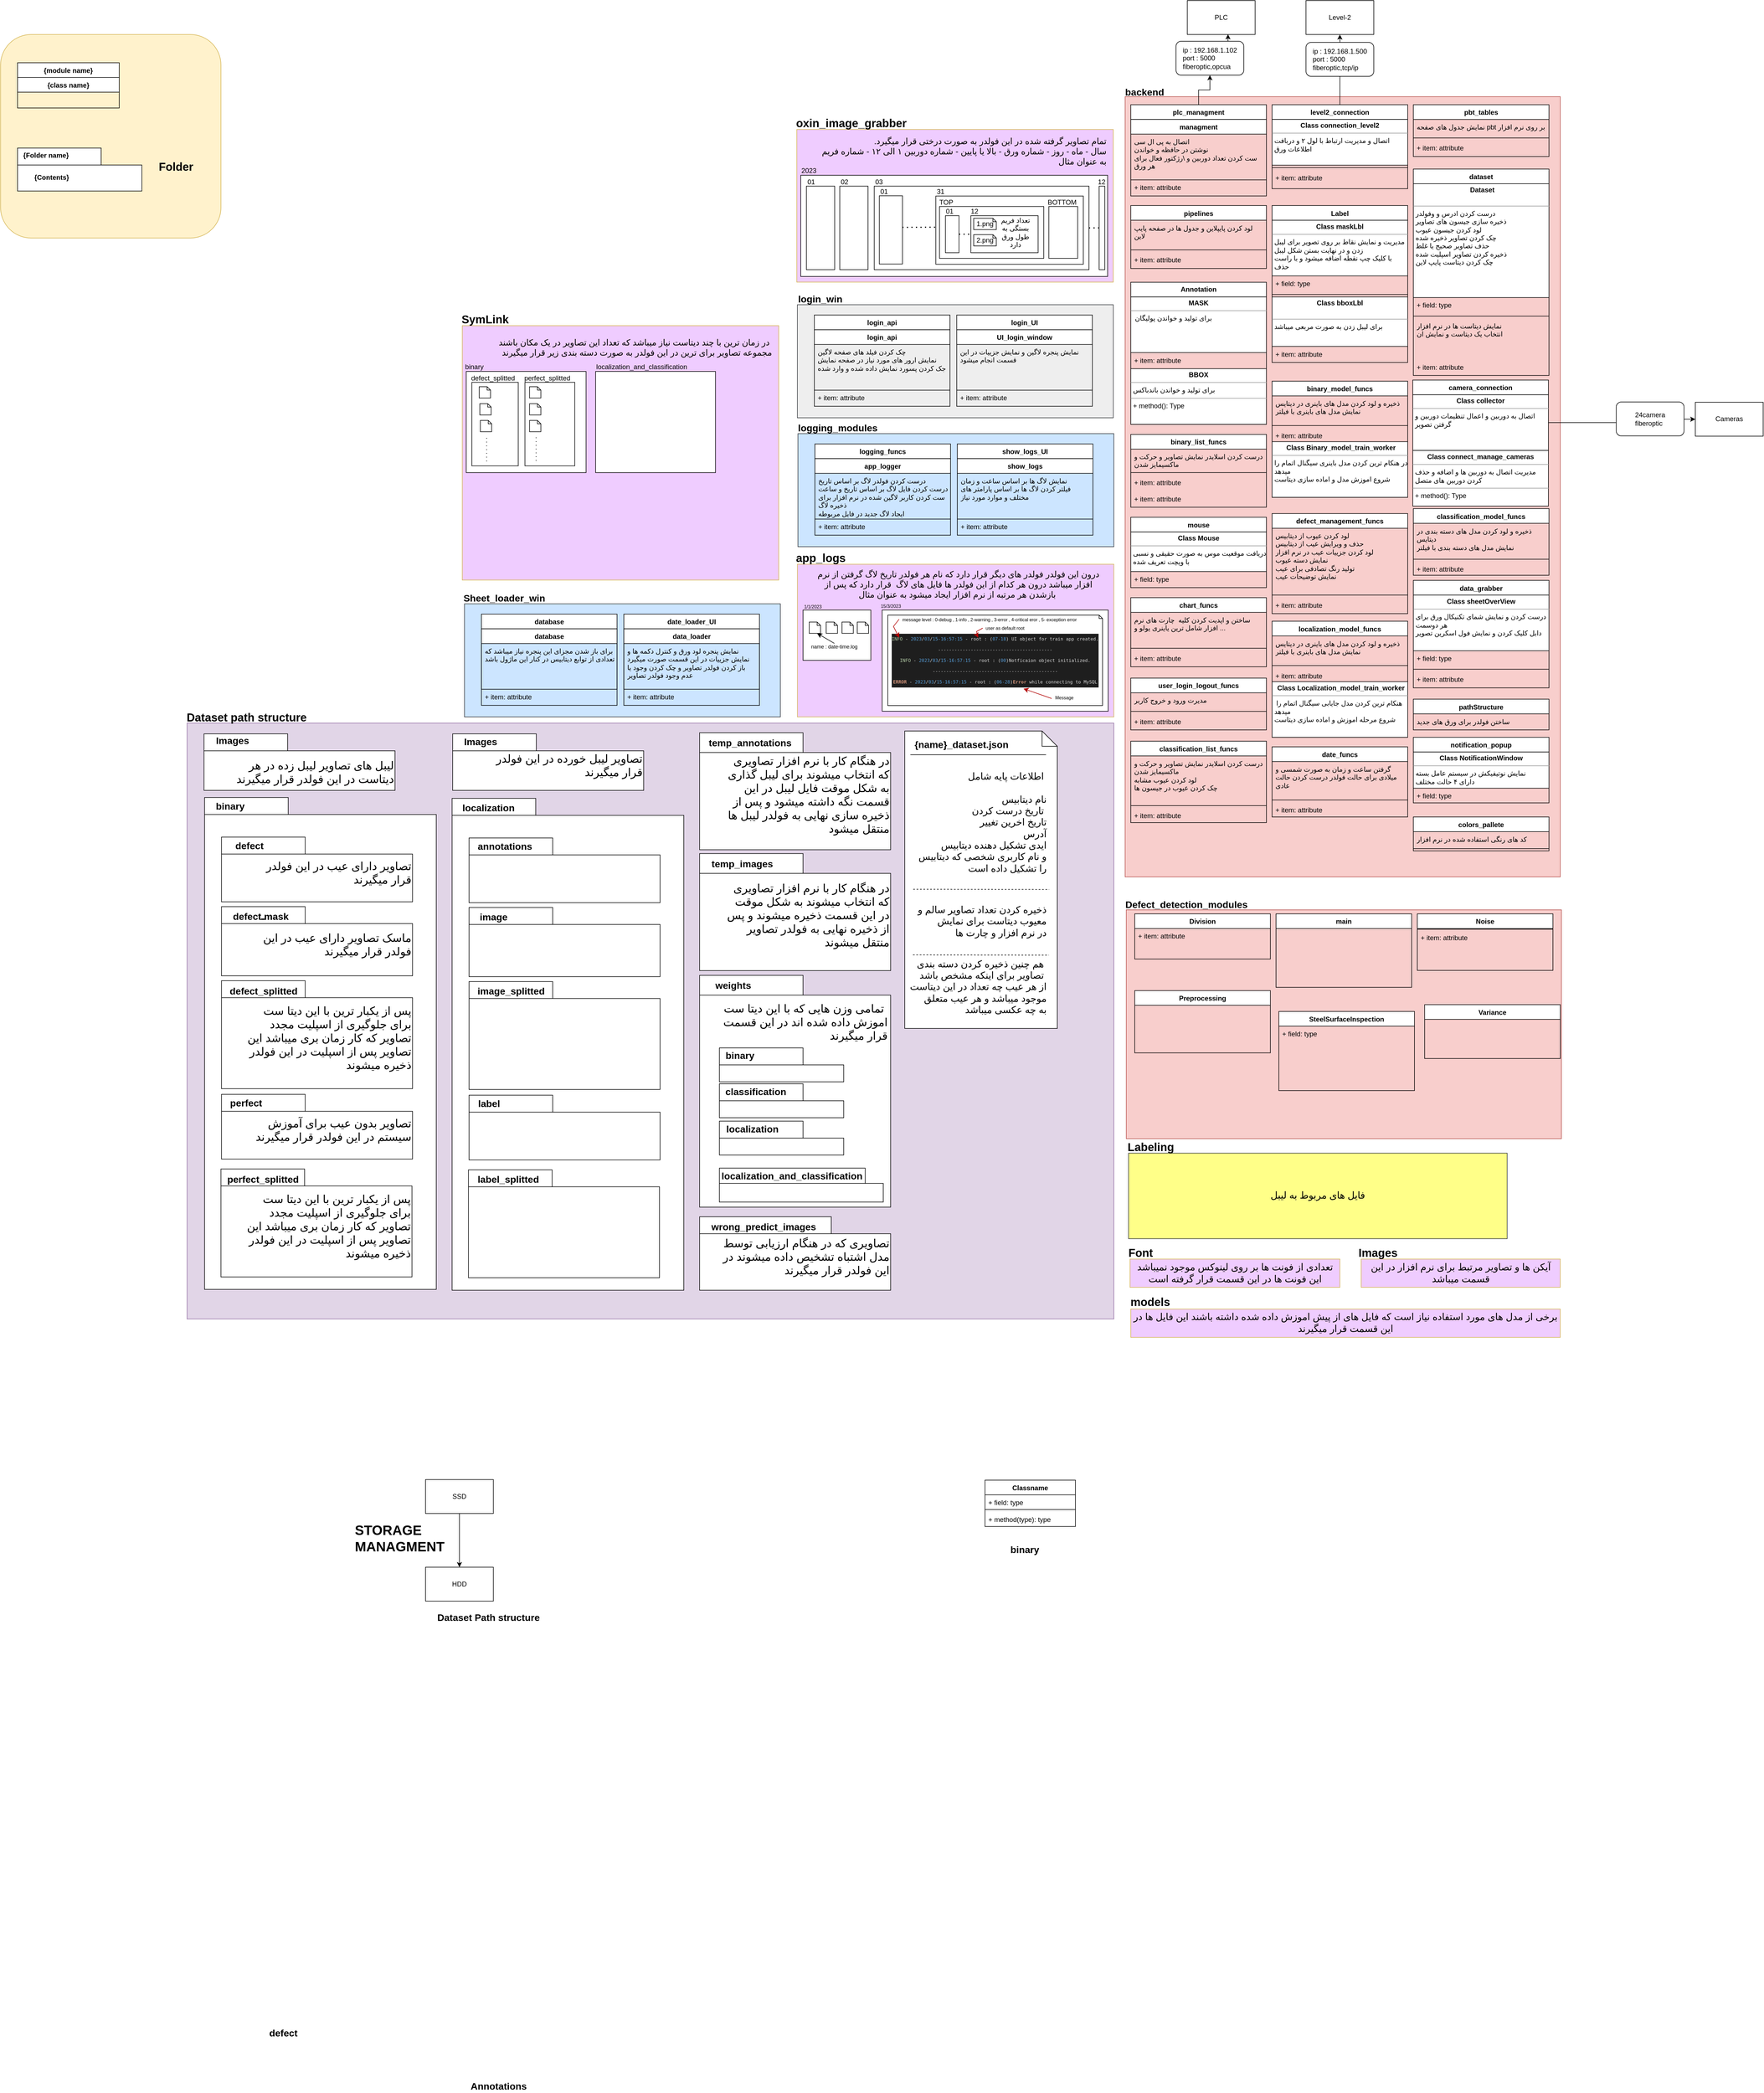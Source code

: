 <mxfile version="21.1.4" type="device">
  <diagram name="Page-1" id="_b6RHdB-Dr-CgbnpsuCy">
    <mxGraphModel dx="4540" dy="2380" grid="1" gridSize="10" guides="1" tooltips="1" connect="1" arrows="1" fold="1" page="1" pageScale="1" pageWidth="3500" pageHeight="2000" math="0" shadow="0">
      <root>
        <mxCell id="0" />
        <mxCell id="1" parent="0" />
        <mxCell id="5TA8-3koPhKkjeQelwCI-37" style="edgeStyle=orthogonalEdgeStyle;rounded=0;orthogonalLoop=1;jettySize=auto;html=1;entryX=0.5;entryY=0;entryDx=0;entryDy=0;" parent="1" source="5TA8-3koPhKkjeQelwCI-7" target="5TA8-3koPhKkjeQelwCI-8" edge="1">
          <mxGeometry relative="1" as="geometry" />
        </mxCell>
        <mxCell id="5TA8-3koPhKkjeQelwCI-7" value="SSD" style="rounded=0;whiteSpace=wrap;html=1;" parent="1" vertex="1">
          <mxGeometry x="902" y="2620" width="120" height="60" as="geometry" />
        </mxCell>
        <mxCell id="5TA8-3koPhKkjeQelwCI-8" value="HDD" style="rounded=0;whiteSpace=wrap;html=1;" parent="1" vertex="1">
          <mxGeometry x="902" y="2775" width="120" height="60" as="geometry" />
        </mxCell>
        <mxCell id="5TA8-3koPhKkjeQelwCI-9" value="Cameras" style="rounded=0;whiteSpace=wrap;html=1;" parent="1" vertex="1">
          <mxGeometry x="3149" y="714.48" width="120" height="60" as="geometry" />
        </mxCell>
        <mxCell id="5TA8-3koPhKkjeQelwCI-39" value="&lt;h1&gt;STORAGE MANAGMENT&lt;/h1&gt;" style="text;html=1;strokeColor=none;fillColor=none;spacing=5;spacingTop=-20;whiteSpace=wrap;overflow=hidden;rounded=0;" parent="1" vertex="1">
          <mxGeometry x="772" y="2690" width="190" height="120" as="geometry" />
        </mxCell>
        <mxCell id="YUj-WmIUT_tyeGoXXUWg-152" value="Classname" style="swimlane;fontStyle=1;align=center;verticalAlign=top;childLayout=stackLayout;horizontal=1;startSize=26;horizontalStack=0;resizeParent=1;resizeParentMax=0;resizeLast=0;collapsible=1;marginBottom=0;whiteSpace=wrap;html=1;" parent="1" vertex="1">
          <mxGeometry x="1600" y="1370" width="160" height="86" as="geometry" />
        </mxCell>
        <mxCell id="YUj-WmIUT_tyeGoXXUWg-153" value="+ field: type" style="text;strokeColor=none;fillColor=none;align=left;verticalAlign=top;spacingLeft=4;spacingRight=4;overflow=hidden;rotatable=0;points=[[0,0.5],[1,0.5]];portConstraint=eastwest;whiteSpace=wrap;html=1;" parent="YUj-WmIUT_tyeGoXXUWg-152" vertex="1">
          <mxGeometry y="26" width="160" height="26" as="geometry" />
        </mxCell>
        <mxCell id="YUj-WmIUT_tyeGoXXUWg-154" value="" style="line;strokeWidth=1;fillColor=none;align=left;verticalAlign=middle;spacingTop=-1;spacingLeft=3;spacingRight=3;rotatable=0;labelPosition=right;points=[];portConstraint=eastwest;strokeColor=inherit;" parent="YUj-WmIUT_tyeGoXXUWg-152" vertex="1">
          <mxGeometry y="52" width="160" height="8" as="geometry" />
        </mxCell>
        <mxCell id="YUj-WmIUT_tyeGoXXUWg-155" value="+ method(type): type" style="text;strokeColor=none;fillColor=none;align=left;verticalAlign=top;spacingLeft=4;spacingRight=4;overflow=hidden;rotatable=0;points=[[0,0.5],[1,0.5]];portConstraint=eastwest;whiteSpace=wrap;html=1;" parent="YUj-WmIUT_tyeGoXXUWg-152" vertex="1">
          <mxGeometry y="60" width="160" height="26" as="geometry" />
        </mxCell>
        <mxCell id="YUj-WmIUT_tyeGoXXUWg-156" value="Classname" style="swimlane;fontStyle=1;align=center;verticalAlign=top;childLayout=stackLayout;horizontal=1;startSize=26;horizontalStack=0;resizeParent=1;resizeParentMax=0;resizeLast=0;collapsible=1;marginBottom=0;whiteSpace=wrap;html=1;" parent="1" vertex="1">
          <mxGeometry x="1605" y="1296" width="160" height="60" as="geometry" />
        </mxCell>
        <mxCell id="YUj-WmIUT_tyeGoXXUWg-158" value="" style="line;strokeWidth=1;fillColor=none;align=left;verticalAlign=middle;spacingTop=-1;spacingLeft=3;spacingRight=3;rotatable=0;labelPosition=right;points=[];portConstraint=eastwest;strokeColor=inherit;" parent="YUj-WmIUT_tyeGoXXUWg-156" vertex="1">
          <mxGeometry y="26" width="160" height="8" as="geometry" />
        </mxCell>
        <mxCell id="YUj-WmIUT_tyeGoXXUWg-159" value="+ method(type): type" style="text;strokeColor=none;fillColor=none;align=left;verticalAlign=top;spacingLeft=4;spacingRight=4;overflow=hidden;rotatable=0;points=[[0,0.5],[1,0.5]];portConstraint=eastwest;whiteSpace=wrap;html=1;" parent="YUj-WmIUT_tyeGoXXUWg-156" vertex="1">
          <mxGeometry y="34" width="160" height="26" as="geometry" />
        </mxCell>
        <mxCell id="YUj-WmIUT_tyeGoXXUWg-160" value="Classname" style="swimlane;fontStyle=1;align=center;verticalAlign=top;childLayout=stackLayout;horizontal=1;startSize=26;horizontalStack=0;resizeParent=1;resizeParentMax=0;resizeLast=0;collapsible=1;marginBottom=0;whiteSpace=wrap;html=1;" parent="1" vertex="1">
          <mxGeometry x="1892" y="2621" width="160" height="82" as="geometry" />
        </mxCell>
        <mxCell id="YUj-WmIUT_tyeGoXXUWg-161" value="+ field: type" style="text;strokeColor=none;fillColor=none;align=left;verticalAlign=top;spacingLeft=4;spacingRight=4;overflow=hidden;rotatable=0;points=[[0,0.5],[1,0.5]];portConstraint=eastwest;whiteSpace=wrap;html=1;" parent="YUj-WmIUT_tyeGoXXUWg-160" vertex="1">
          <mxGeometry y="26" width="160" height="22" as="geometry" />
        </mxCell>
        <mxCell id="YUj-WmIUT_tyeGoXXUWg-162" value="" style="line;strokeWidth=1;fillColor=none;align=left;verticalAlign=middle;spacingTop=-1;spacingLeft=3;spacingRight=3;rotatable=0;labelPosition=right;points=[];portConstraint=eastwest;strokeColor=inherit;" parent="YUj-WmIUT_tyeGoXXUWg-160" vertex="1">
          <mxGeometry y="48" width="160" height="8" as="geometry" />
        </mxCell>
        <mxCell id="YUj-WmIUT_tyeGoXXUWg-163" value="+ method(type): type" style="text;strokeColor=none;fillColor=none;align=left;verticalAlign=top;spacingLeft=4;spacingRight=4;overflow=hidden;rotatable=0;points=[[0,0.5],[1,0.5]];portConstraint=eastwest;whiteSpace=wrap;html=1;" parent="YUj-WmIUT_tyeGoXXUWg-160" vertex="1">
          <mxGeometry y="56" width="160" height="26" as="geometry" />
        </mxCell>
        <mxCell id="YUj-WmIUT_tyeGoXXUWg-168" value="Classname" style="swimlane;fontStyle=1;align=center;verticalAlign=top;childLayout=stackLayout;horizontal=1;startSize=26;horizontalStack=0;resizeParent=1;resizeParentMax=0;resizeLast=0;collapsible=1;marginBottom=0;whiteSpace=wrap;html=1;" parent="1" vertex="1">
          <mxGeometry x="1605" y="1556" width="160" height="86" as="geometry" />
        </mxCell>
        <mxCell id="YUj-WmIUT_tyeGoXXUWg-169" value="+ field: type" style="text;strokeColor=none;fillColor=none;align=left;verticalAlign=top;spacingLeft=4;spacingRight=4;overflow=hidden;rotatable=0;points=[[0,0.5],[1,0.5]];portConstraint=eastwest;whiteSpace=wrap;html=1;" parent="YUj-WmIUT_tyeGoXXUWg-168" vertex="1">
          <mxGeometry y="26" width="160" height="26" as="geometry" />
        </mxCell>
        <mxCell id="YUj-WmIUT_tyeGoXXUWg-170" value="" style="line;strokeWidth=1;fillColor=none;align=left;verticalAlign=middle;spacingTop=-1;spacingLeft=3;spacingRight=3;rotatable=0;labelPosition=right;points=[];portConstraint=eastwest;strokeColor=inherit;" parent="YUj-WmIUT_tyeGoXXUWg-168" vertex="1">
          <mxGeometry y="52" width="160" height="8" as="geometry" />
        </mxCell>
        <mxCell id="YUj-WmIUT_tyeGoXXUWg-171" value="+ method(type): type" style="text;strokeColor=none;fillColor=none;align=left;verticalAlign=top;spacingLeft=4;spacingRight=4;overflow=hidden;rotatable=0;points=[[0,0.5],[1,0.5]];portConstraint=eastwest;whiteSpace=wrap;html=1;" parent="YUj-WmIUT_tyeGoXXUWg-168" vertex="1">
          <mxGeometry y="60" width="160" height="26" as="geometry" />
        </mxCell>
        <mxCell id="YUj-WmIUT_tyeGoXXUWg-184" value="" style="group" parent="1" vertex="1" connectable="0">
          <mxGeometry x="2130" y="54" width="780" height="1500" as="geometry" />
        </mxCell>
        <mxCell id="5TA8-3koPhKkjeQelwCI-5" value="Level-2" style="rounded=0;whiteSpace=wrap;html=1;" parent="YUj-WmIUT_tyeGoXXUWg-184" vertex="1">
          <mxGeometry x="330" y="-50" width="120" height="60" as="geometry" />
        </mxCell>
        <mxCell id="YUj-WmIUT_tyeGoXXUWg-181" value="" style="group" parent="YUj-WmIUT_tyeGoXXUWg-184" vertex="1" connectable="0">
          <mxGeometry x="10" y="120" width="770" height="1380" as="geometry" />
        </mxCell>
        <mxCell id="YUj-WmIUT_tyeGoXXUWg-179" value="&lt;p style=&quot;text-align: justify;&quot;&gt;&lt;br&gt;&lt;/p&gt;" style="rounded=0;whiteSpace=wrap;html=1;fillColor=#f8cecc;strokeColor=#b85450;align=left;" parent="YUj-WmIUT_tyeGoXXUWg-181" vertex="1">
          <mxGeometry width="770" height="1380" as="geometry" />
        </mxCell>
        <mxCell id="YUj-WmIUT_tyeGoXXUWg-9" value="Annotation" style="swimlane;fontStyle=1;childLayout=stackLayout;horizontal=1;startSize=26;horizontalStack=0;resizeParent=1;resizeParentMax=0;resizeLast=0;collapsible=1;marginBottom=0;whiteSpace=wrap;html=1;" parent="YUj-WmIUT_tyeGoXXUWg-181" vertex="1">
          <mxGeometry x="10" y="328.205" width="240" height="251.368" as="geometry">
            <mxRectangle x="227.273" y="378" width="431.818" height="30" as="alternateBounds" />
          </mxGeometry>
        </mxCell>
        <mxCell id="YUj-WmIUT_tyeGoXXUWg-5" value="&lt;p style=&quot;margin:0px;margin-top:4px;text-align:center;&quot;&gt;&lt;b&gt;MASK&lt;/b&gt;&lt;/p&gt;&lt;hr size=&quot;1&quot;&gt;&lt;p style=&quot;margin:0px;margin-left:4px;&quot;&gt;&amp;nbsp;برای تولید و خواندن پولیگان&lt;/p&gt;" style="verticalAlign=top;align=left;overflow=fill;fontSize=12;fontFamily=Helvetica;html=1;whiteSpace=wrap;" parent="YUj-WmIUT_tyeGoXXUWg-9" vertex="1">
          <mxGeometry y="26" width="240" height="98.462" as="geometry" />
        </mxCell>
        <mxCell id="YUj-WmIUT_tyeGoXXUWg-14" value="+ item: attribute" style="text;strokeColor=none;fillColor=none;align=left;verticalAlign=top;spacingLeft=4;spacingRight=4;overflow=hidden;rotatable=0;points=[[0,0.5],[1,0.5]];portConstraint=eastwest;whiteSpace=wrap;html=1;" parent="YUj-WmIUT_tyeGoXXUWg-9" vertex="1">
          <mxGeometry y="124.462" width="240" height="28.444" as="geometry" />
        </mxCell>
        <mxCell id="YUj-WmIUT_tyeGoXXUWg-13" value="&lt;p style=&quot;margin:0px;margin-top:4px;text-align:center;&quot;&gt;&lt;b&gt;BBOX&lt;/b&gt;&lt;/p&gt;&lt;hr size=&quot;1&quot;&gt;&lt;p style=&quot;margin:0px;margin-left:4px;&quot;&gt;برای تولید و خواندن باندباکس&lt;/p&gt;&lt;hr size=&quot;1&quot;&gt;&lt;p style=&quot;margin:0px;margin-left:4px;&quot;&gt;+ method(): Type&lt;/p&gt;" style="verticalAlign=top;align=left;overflow=fill;fontSize=12;fontFamily=Helvetica;html=1;whiteSpace=wrap;" parent="YUj-WmIUT_tyeGoXXUWg-9" vertex="1">
          <mxGeometry y="152.906" width="240" height="98.462" as="geometry" />
        </mxCell>
        <mxCell id="YUj-WmIUT_tyeGoXXUWg-22" value="binary_model_funcs" style="swimlane;fontStyle=1;align=center;verticalAlign=top;childLayout=stackLayout;horizontal=1;startSize=26;horizontalStack=0;resizeParent=1;resizeParentMax=0;resizeLast=0;collapsible=1;marginBottom=0;whiteSpace=wrap;html=1;" parent="YUj-WmIUT_tyeGoXXUWg-181" vertex="1">
          <mxGeometry x="260.003" y="503.248" width="240" height="205.419" as="geometry">
            <mxRectangle x="227.273" y="471" width="431.818" height="30" as="alternateBounds" />
          </mxGeometry>
        </mxCell>
        <mxCell id="YUj-WmIUT_tyeGoXXUWg-23" value="ذخیره و لود کردن مدل های باینری در دیتایس&lt;br&gt;نمایش مدل های باینری با فیلتر&lt;br&gt;" style="text;strokeColor=none;fillColor=none;align=left;verticalAlign=top;spacingLeft=4;spacingRight=4;overflow=hidden;rotatable=0;points=[[0,0.5],[1,0.5]];portConstraint=eastwest;whiteSpace=wrap;html=1;" parent="YUj-WmIUT_tyeGoXXUWg-22" vertex="1">
          <mxGeometry y="26" width="240" height="48.137" as="geometry" />
        </mxCell>
        <mxCell id="YUj-WmIUT_tyeGoXXUWg-24" value="" style="line;strokeWidth=1;fillColor=none;align=left;verticalAlign=middle;spacingTop=-1;spacingLeft=3;spacingRight=3;rotatable=0;labelPosition=right;points=[];portConstraint=eastwest;strokeColor=inherit;" parent="YUj-WmIUT_tyeGoXXUWg-22" vertex="1">
          <mxGeometry y="74.137" width="240" height="8.752" as="geometry" />
        </mxCell>
        <mxCell id="YUj-WmIUT_tyeGoXXUWg-27" value="+ item: attribute" style="text;strokeColor=none;fillColor=none;align=left;verticalAlign=top;spacingLeft=4;spacingRight=4;overflow=hidden;rotatable=0;points=[[0,0.5],[1,0.5]];portConstraint=eastwest;whiteSpace=wrap;html=1;" parent="YUj-WmIUT_tyeGoXXUWg-22" vertex="1">
          <mxGeometry y="82.889" width="240" height="24.068" as="geometry" />
        </mxCell>
        <mxCell id="YUj-WmIUT_tyeGoXXUWg-28" value="&lt;p style=&quot;margin:0px;margin-top:4px;text-align:center;&quot;&gt;&lt;/p&gt;&lt;p style=&quot;text-align: center; margin: 0px 0px 0px 4px;&quot;&gt;&lt;b&gt;Class Binary_model_train_worker&lt;/b&gt;&lt;/p&gt;&lt;hr size=&quot;1&quot;&gt;&lt;p style=&quot;margin:0px;margin-left:4px;&quot;&gt;در هنکام ترین کردن مدل باینری سیگنال اتمام را میدهد&lt;/p&gt;&lt;p style=&quot;margin:0px;margin-left:4px;&quot;&gt;شروع اموزش مدل و اماده سازی دیتاست&lt;/p&gt;" style="verticalAlign=top;align=left;overflow=fill;fontSize=12;fontFamily=Helvetica;html=1;whiteSpace=wrap;" parent="YUj-WmIUT_tyeGoXXUWg-22" vertex="1">
          <mxGeometry y="106.957" width="240" height="98.462" as="geometry" />
        </mxCell>
        <mxCell id="YUj-WmIUT_tyeGoXXUWg-43" value="defect_management_funcs" style="swimlane;fontStyle=1;align=center;verticalAlign=top;childLayout=stackLayout;horizontal=1;startSize=26;horizontalStack=0;resizeParent=1;resizeParentMax=0;resizeLast=0;collapsible=1;marginBottom=0;whiteSpace=wrap;html=1;" parent="YUj-WmIUT_tyeGoXXUWg-181" vertex="1">
          <mxGeometry x="260.003" y="737.368" width="240" height="176.974" as="geometry">
            <mxRectangle x="227.273" y="728" width="431.818" height="30" as="alternateBounds" />
          </mxGeometry>
        </mxCell>
        <mxCell id="YUj-WmIUT_tyeGoXXUWg-44" value="لود کردن عیوب از دیتابیس&lt;br&gt;حذف و ویرایش عیب از دیتابیس&lt;br&gt;لود کردن جزییات عیب در نرم افزار&lt;br&gt;نمایش دسته عیوب&lt;br&gt;تولید رنگ تصادفی برای عیب&lt;br&gt;نمایش توضیحات عیب" style="text;strokeColor=none;fillColor=none;align=left;verticalAlign=top;spacingLeft=4;spacingRight=4;overflow=hidden;rotatable=0;points=[[0,0.5],[1,0.5]];portConstraint=eastwest;whiteSpace=wrap;html=1;" parent="YUj-WmIUT_tyeGoXXUWg-43" vertex="1">
          <mxGeometry y="26" width="240" height="113.778" as="geometry" />
        </mxCell>
        <mxCell id="YUj-WmIUT_tyeGoXXUWg-45" value="" style="line;strokeWidth=1;fillColor=none;align=left;verticalAlign=middle;spacingTop=-1;spacingLeft=3;spacingRight=3;rotatable=0;labelPosition=right;points=[];portConstraint=eastwest;strokeColor=inherit;" parent="YUj-WmIUT_tyeGoXXUWg-43" vertex="1">
          <mxGeometry y="139.778" width="240" height="8.752" as="geometry" />
        </mxCell>
        <mxCell id="YUj-WmIUT_tyeGoXXUWg-48" value="+ item: attribute" style="text;strokeColor=none;fillColor=none;align=left;verticalAlign=top;spacingLeft=4;spacingRight=4;overflow=hidden;rotatable=0;points=[[0,0.5],[1,0.5]];portConstraint=eastwest;whiteSpace=wrap;html=1;" parent="YUj-WmIUT_tyeGoXXUWg-43" vertex="1">
          <mxGeometry y="148.53" width="240" height="28.444" as="geometry" />
        </mxCell>
        <mxCell id="YUj-WmIUT_tyeGoXXUWg-54" value="classification_model_funcs" style="swimlane;fontStyle=1;align=center;verticalAlign=top;childLayout=stackLayout;horizontal=1;startSize=26;horizontalStack=0;resizeParent=1;resizeParentMax=0;resizeLast=0;collapsible=1;marginBottom=0;whiteSpace=wrap;html=1;" parent="YUj-WmIUT_tyeGoXXUWg-181" vertex="1">
          <mxGeometry x="510.003" y="728.615" width="240" height="117.897" as="geometry">
            <mxRectangle x="227.273" y="688" width="431.818" height="30" as="alternateBounds" />
          </mxGeometry>
        </mxCell>
        <mxCell id="YUj-WmIUT_tyeGoXXUWg-55" value="ذخیره و لود کردن مدل های دسته بندی در دیتایس&lt;br&gt;نمایش مدل های دسته بندی با فیلتر" style="text;strokeColor=none;fillColor=none;align=left;verticalAlign=top;spacingLeft=4;spacingRight=4;overflow=hidden;rotatable=0;points=[[0,0.5],[1,0.5]];portConstraint=eastwest;whiteSpace=wrap;html=1;" parent="YUj-WmIUT_tyeGoXXUWg-54" vertex="1">
          <mxGeometry y="26" width="240" height="59.077" as="geometry" />
        </mxCell>
        <mxCell id="YUj-WmIUT_tyeGoXXUWg-56" value="" style="line;strokeWidth=1;fillColor=none;align=left;verticalAlign=middle;spacingTop=-1;spacingLeft=3;spacingRight=3;rotatable=0;labelPosition=right;points=[];portConstraint=eastwest;strokeColor=inherit;" parent="YUj-WmIUT_tyeGoXXUWg-54" vertex="1">
          <mxGeometry y="85.077" width="240" height="8.752" as="geometry" />
        </mxCell>
        <mxCell id="YUj-WmIUT_tyeGoXXUWg-57" value="+ item: attribute" style="text;strokeColor=none;fillColor=none;align=left;verticalAlign=top;spacingLeft=4;spacingRight=4;overflow=hidden;rotatable=0;points=[[0,0.5],[1,0.5]];portConstraint=eastwest;whiteSpace=wrap;html=1;" parent="YUj-WmIUT_tyeGoXXUWg-54" vertex="1">
          <mxGeometry y="93.829" width="240" height="24.068" as="geometry" />
        </mxCell>
        <mxCell id="YUj-WmIUT_tyeGoXXUWg-66" value="data_grabber" style="swimlane;fontStyle=1;align=center;verticalAlign=top;childLayout=stackLayout;horizontal=1;startSize=26;horizontalStack=0;resizeParent=1;resizeParentMax=0;resizeLast=0;collapsible=1;marginBottom=0;whiteSpace=wrap;html=1;" parent="YUj-WmIUT_tyeGoXXUWg-181" vertex="1">
          <mxGeometry x="510.003" y="855.521" width="240" height="190.103" as="geometry">
            <mxRectangle x="227.273" y="768" width="431.818" height="30" as="alternateBounds" />
          </mxGeometry>
        </mxCell>
        <mxCell id="YUj-WmIUT_tyeGoXXUWg-72" value="&lt;p style=&quot;margin:0px;margin-top:4px;text-align:center;&quot;&gt;&lt;b&gt;Class&amp;nbsp;sheetOverView&lt;/b&gt;&lt;/p&gt;&lt;hr size=&quot;1&quot;&gt;&lt;p style=&quot;margin:0px;margin-left:4px;&quot;&gt;&lt;/p&gt;&lt;p style=&quot;margin:0px;margin-left:4px;&quot;&gt;درست کردن و نمایش شمای تکنیکال ورق برای هر دوسمت&lt;/p&gt;&lt;p style=&quot;margin:0px;margin-left:4px;&quot;&gt;دابل کلیک کردن و نمایش فول اسکرین تصویر&lt;/p&gt;" style="verticalAlign=top;align=left;overflow=fill;fontSize=12;fontFamily=Helvetica;html=1;whiteSpace=wrap;" parent="YUj-WmIUT_tyeGoXXUWg-66" vertex="1">
          <mxGeometry y="26" width="240" height="98.462" as="geometry" />
        </mxCell>
        <mxCell id="YUj-WmIUT_tyeGoXXUWg-67" value="+ field: type" style="text;strokeColor=none;fillColor=none;align=left;verticalAlign=top;spacingLeft=4;spacingRight=4;overflow=hidden;rotatable=0;points=[[0,0.5],[1,0.5]];portConstraint=eastwest;whiteSpace=wrap;html=1;" parent="YUj-WmIUT_tyeGoXXUWg-66" vertex="1">
          <mxGeometry y="124.462" width="240" height="28.444" as="geometry" />
        </mxCell>
        <mxCell id="YUj-WmIUT_tyeGoXXUWg-68" value="" style="line;strokeWidth=1;fillColor=none;align=left;verticalAlign=middle;spacingTop=-1;spacingLeft=3;spacingRight=3;rotatable=0;labelPosition=right;points=[];portConstraint=eastwest;strokeColor=inherit;" parent="YUj-WmIUT_tyeGoXXUWg-66" vertex="1">
          <mxGeometry y="152.906" width="240" height="8.752" as="geometry" />
        </mxCell>
        <mxCell id="YUj-WmIUT_tyeGoXXUWg-70" value="+ item: attribute" style="text;strokeColor=none;fillColor=none;align=left;verticalAlign=top;spacingLeft=4;spacingRight=4;overflow=hidden;rotatable=0;points=[[0,0.5],[1,0.5]];portConstraint=eastwest;whiteSpace=wrap;html=1;" parent="YUj-WmIUT_tyeGoXXUWg-66" vertex="1">
          <mxGeometry y="161.658" width="240" height="28.444" as="geometry" />
        </mxCell>
        <mxCell id="YUj-WmIUT_tyeGoXXUWg-74" value="dataset" style="swimlane;fontStyle=1;align=center;verticalAlign=top;childLayout=stackLayout;horizontal=1;startSize=26;horizontalStack=0;resizeParent=1;resizeParentMax=0;resizeLast=0;collapsible=1;marginBottom=0;whiteSpace=wrap;html=1;" parent="YUj-WmIUT_tyeGoXXUWg-181" vertex="1">
          <mxGeometry x="510.003" y="128" width="240" height="365.145" as="geometry">
            <mxRectangle x="300.003" y="230" width="431.818" height="30" as="alternateBounds" />
          </mxGeometry>
        </mxCell>
        <mxCell id="YUj-WmIUT_tyeGoXXUWg-80" value="&lt;p style=&quot;margin:0px;margin-top:4px;text-align:center;&quot;&gt;&lt;/p&gt;&lt;p style=&quot;text-align: center; margin: 0px 0px 0px 4px;&quot;&gt;&lt;b&gt;Dataset&lt;/b&gt;&lt;/p&gt;&lt;p style=&quot;margin:0px;margin-left:4px;&quot;&gt;&lt;br&gt;&lt;/p&gt;&lt;hr size=&quot;1&quot;&gt;&lt;p style=&quot;margin:0px;margin-left:4px;&quot;&gt;درست کردن ادرس و وفولدر&lt;/p&gt;&lt;p style=&quot;margin:0px;margin-left:4px;&quot;&gt;ذخیره سازی جیسون های تصاویر&lt;/p&gt;&lt;p style=&quot;margin:0px;margin-left:4px;&quot;&gt;لود کردن جیسون عیوب&lt;/p&gt;&lt;p style=&quot;margin:0px;margin-left:4px;&quot;&gt;چک کردن تصاویر ذخیره شده&lt;/p&gt;&lt;p style=&quot;margin:0px;margin-left:4px;&quot;&gt;حذف تصاویر صحیح یا غلط&lt;/p&gt;&lt;p style=&quot;margin:0px;margin-left:4px;&quot;&gt;ذخیره کردن تصاویر اسپلیت شده&lt;/p&gt;&lt;p style=&quot;margin:0px;margin-left:4px;&quot;&gt;چک کردن دیتاست پایپ لاین&lt;/p&gt;&lt;p style=&quot;margin:0px;margin-left:4px;&quot;&gt;&lt;br&gt;&lt;/p&gt;" style="verticalAlign=top;align=left;overflow=fill;fontSize=12;fontFamily=Helvetica;html=1;whiteSpace=wrap;" parent="YUj-WmIUT_tyeGoXXUWg-74" vertex="1">
          <mxGeometry y="26" width="240" height="201.299" as="geometry" />
        </mxCell>
        <mxCell id="YUj-WmIUT_tyeGoXXUWg-75" value="+ field: type" style="text;strokeColor=none;fillColor=none;align=left;verticalAlign=top;spacingLeft=4;spacingRight=4;overflow=hidden;rotatable=0;points=[[0,0.5],[1,0.5]];portConstraint=eastwest;whiteSpace=wrap;html=1;" parent="YUj-WmIUT_tyeGoXXUWg-74" vertex="1">
          <mxGeometry y="227.299" width="240" height="28.444" as="geometry" />
        </mxCell>
        <mxCell id="YUj-WmIUT_tyeGoXXUWg-76" value="" style="line;strokeWidth=1;fillColor=none;align=left;verticalAlign=middle;spacingTop=-1;spacingLeft=3;spacingRight=3;rotatable=0;labelPosition=right;points=[];portConstraint=eastwest;strokeColor=inherit;" parent="YUj-WmIUT_tyeGoXXUWg-74" vertex="1">
          <mxGeometry y="255.744" width="240" height="8.752" as="geometry" />
        </mxCell>
        <mxCell id="YUj-WmIUT_tyeGoXXUWg-77" value="نمایش دیتاست ها در نرم افزار&lt;br&gt;انتخاب یک دیتاست و نمایش ان" style="text;strokeColor=none;fillColor=none;align=left;verticalAlign=top;spacingLeft=4;spacingRight=4;overflow=hidden;rotatable=0;points=[[0,0.5],[1,0.5]];portConstraint=eastwest;whiteSpace=wrap;html=1;" parent="YUj-WmIUT_tyeGoXXUWg-74" vertex="1">
          <mxGeometry y="264.496" width="240" height="72.205" as="geometry" />
        </mxCell>
        <mxCell id="YUj-WmIUT_tyeGoXXUWg-78" value="+ item: attribute" style="text;strokeColor=none;fillColor=none;align=left;verticalAlign=top;spacingLeft=4;spacingRight=4;overflow=hidden;rotatable=0;points=[[0,0.5],[1,0.5]];portConstraint=eastwest;whiteSpace=wrap;html=1;" parent="YUj-WmIUT_tyeGoXXUWg-74" vertex="1">
          <mxGeometry y="336.701" width="240" height="28.444" as="geometry" />
        </mxCell>
        <mxCell id="YUj-WmIUT_tyeGoXXUWg-105" value="Label" style="swimlane;fontStyle=1;align=center;verticalAlign=top;childLayout=stackLayout;horizontal=1;startSize=26;horizontalStack=0;resizeParent=1;resizeParentMax=0;resizeLast=0;collapsible=1;marginBottom=0;whiteSpace=wrap;html=1;" parent="YUj-WmIUT_tyeGoXXUWg-181" vertex="1">
          <mxGeometry x="260.003" y="192.547" width="240" height="277.624" as="geometry">
            <mxRectangle x="227.273" y="323" width="431.818" height="30" as="alternateBounds" />
          </mxGeometry>
        </mxCell>
        <mxCell id="YUj-WmIUT_tyeGoXXUWg-115" value="&lt;p style=&quot;margin:0px;margin-top:4px;text-align:center;&quot;&gt;&lt;b&gt;Class maskLbl&lt;/b&gt;&lt;/p&gt;&lt;hr size=&quot;1&quot;&gt;&lt;p style=&quot;margin:0px;margin-left:4px;&quot;&gt;&lt;/p&gt;&lt;p style=&quot;margin:0px;margin-left:4px;&quot;&gt;مدیریت و نمایش نقاط بر روی تصویر برای لیبل زدن و در نهایت بستن شکل لیبل&lt;/p&gt;&lt;p style=&quot;margin:0px;margin-left:4px;&quot;&gt;با کلیک چپ نقطه اضافه میشود و با راست حذف&lt;/p&gt;" style="verticalAlign=top;align=left;overflow=fill;fontSize=12;fontFamily=Helvetica;html=1;whiteSpace=wrap;" parent="YUj-WmIUT_tyeGoXXUWg-105" vertex="1">
          <mxGeometry y="26" width="240" height="98.462" as="geometry" />
        </mxCell>
        <mxCell id="YUj-WmIUT_tyeGoXXUWg-106" value="+ field: type" style="text;strokeColor=none;fillColor=none;align=left;verticalAlign=top;spacingLeft=4;spacingRight=4;overflow=hidden;rotatable=0;points=[[0,0.5],[1,0.5]];portConstraint=eastwest;whiteSpace=wrap;html=1;" parent="YUj-WmIUT_tyeGoXXUWg-105" vertex="1">
          <mxGeometry y="124.462" width="240" height="28.444" as="geometry" />
        </mxCell>
        <mxCell id="YUj-WmIUT_tyeGoXXUWg-107" value="" style="line;strokeWidth=1;fillColor=none;align=left;verticalAlign=middle;spacingTop=-1;spacingLeft=3;spacingRight=3;rotatable=0;labelPosition=right;points=[];portConstraint=eastwest;strokeColor=inherit;" parent="YUj-WmIUT_tyeGoXXUWg-105" vertex="1">
          <mxGeometry y="152.906" width="240" height="8.752" as="geometry" />
        </mxCell>
        <mxCell id="YUj-WmIUT_tyeGoXXUWg-114" value="&lt;p style=&quot;margin:0px;margin-top:4px;text-align:center;&quot;&gt;&lt;b&gt;Class bboxLbl&lt;/b&gt;&lt;/p&gt;&amp;nbsp;&lt;hr size=&quot;1&quot;&gt;&lt;p style=&quot;margin:0px;margin-left:4px;&quot;&gt;&lt;/p&gt;&lt;p style=&quot;margin:0px;margin-left:4px;&quot;&gt;برای لیبل زدن به صورت مربعی میباشد&lt;/p&gt;" style="verticalAlign=top;align=left;overflow=fill;fontSize=12;fontFamily=Helvetica;html=1;whiteSpace=wrap;" parent="YUj-WmIUT_tyeGoXXUWg-105" vertex="1">
          <mxGeometry y="161.658" width="240" height="87.521" as="geometry" />
        </mxCell>
        <mxCell id="YUj-WmIUT_tyeGoXXUWg-110" value="+ item: attribute" style="text;strokeColor=none;fillColor=none;align=left;verticalAlign=top;spacingLeft=4;spacingRight=4;overflow=hidden;rotatable=0;points=[[0,0.5],[1,0.5]];portConstraint=eastwest;whiteSpace=wrap;html=1;" parent="YUj-WmIUT_tyeGoXXUWg-105" vertex="1">
          <mxGeometry y="249.179" width="240" height="28.444" as="geometry" />
        </mxCell>
        <mxCell id="YUj-WmIUT_tyeGoXXUWg-116" value="localization_model_funcs" style="swimlane;fontStyle=1;align=center;verticalAlign=top;childLayout=stackLayout;horizontal=1;startSize=26;horizontalStack=0;resizeParent=1;resizeParentMax=0;resizeLast=0;collapsible=1;marginBottom=0;whiteSpace=wrap;html=1;" parent="YUj-WmIUT_tyeGoXXUWg-181" vertex="1">
          <mxGeometry x="260.003" y="927.726" width="240" height="205.419" as="geometry">
            <mxRectangle x="227.273" y="648" width="431.818" height="30" as="alternateBounds" />
          </mxGeometry>
        </mxCell>
        <mxCell id="YUj-WmIUT_tyeGoXXUWg-117" value="ذخیره و لود کردن مدل های باینری در دیتایس&lt;br&gt;نمایش مدل های باینری با فیلتر&lt;br&gt;" style="text;strokeColor=none;fillColor=none;align=left;verticalAlign=top;spacingLeft=4;spacingRight=4;overflow=hidden;rotatable=0;points=[[0,0.5],[1,0.5]];portConstraint=eastwest;whiteSpace=wrap;html=1;" parent="YUj-WmIUT_tyeGoXXUWg-116" vertex="1">
          <mxGeometry y="26" width="240" height="48.137" as="geometry" />
        </mxCell>
        <mxCell id="YUj-WmIUT_tyeGoXXUWg-118" value="" style="line;strokeWidth=1;fillColor=none;align=left;verticalAlign=middle;spacingTop=-1;spacingLeft=3;spacingRight=3;rotatable=0;labelPosition=right;points=[];portConstraint=eastwest;strokeColor=inherit;" parent="YUj-WmIUT_tyeGoXXUWg-116" vertex="1">
          <mxGeometry y="74.137" width="240" height="8.752" as="geometry" />
        </mxCell>
        <mxCell id="YUj-WmIUT_tyeGoXXUWg-119" value="+ item: attribute" style="text;strokeColor=none;fillColor=none;align=left;verticalAlign=top;spacingLeft=4;spacingRight=4;overflow=hidden;rotatable=0;points=[[0,0.5],[1,0.5]];portConstraint=eastwest;whiteSpace=wrap;html=1;" parent="YUj-WmIUT_tyeGoXXUWg-116" vertex="1">
          <mxGeometry y="82.889" width="240" height="24.068" as="geometry" />
        </mxCell>
        <mxCell id="YUj-WmIUT_tyeGoXXUWg-120" value="&lt;p style=&quot;margin:0px;margin-top:4px;text-align:center;&quot;&gt;&lt;/p&gt;&lt;p style=&quot;text-align: center; margin: 0px 0px 0px 4px;&quot;&gt;&lt;b&gt;Class&amp;nbsp;Localization_model_train_worker&lt;/b&gt;&lt;/p&gt;&lt;hr size=&quot;1&quot;&gt;&lt;p style=&quot;margin:0px;margin-left:4px;&quot;&gt;&amp;nbsp;هنکام ترین کردن مدل جایابی سیگنال اتمام را میدهد&lt;/p&gt;&lt;p style=&quot;margin:0px;margin-left:4px;&quot;&gt;شروع مرحله اموزش و اماده سازی دیتاست&lt;/p&gt;" style="verticalAlign=top;align=left;overflow=fill;fontSize=12;fontFamily=Helvetica;html=1;whiteSpace=wrap;" parent="YUj-WmIUT_tyeGoXXUWg-116" vertex="1">
          <mxGeometry y="106.957" width="240" height="98.462" as="geometry" />
        </mxCell>
        <mxCell id="YUj-WmIUT_tyeGoXXUWg-133" value="plc_managment" style="swimlane;fontStyle=1;align=center;verticalAlign=top;childLayout=stackLayout;horizontal=1;startSize=26;horizontalStack=0;resizeParent=1;resizeParentMax=0;resizeLast=0;collapsible=1;marginBottom=0;whiteSpace=wrap;html=1;" parent="YUj-WmIUT_tyeGoXXUWg-181" vertex="1">
          <mxGeometry x="10.003" y="14.222" width="240" height="161.402" as="geometry">
            <mxRectangle x="227.273" y="38" width="431.818" height="30" as="alternateBounds" />
          </mxGeometry>
        </mxCell>
        <mxCell id="YUj-WmIUT_tyeGoXXUWg-164" value="managment" style="swimlane;fontStyle=1;align=center;verticalAlign=top;childLayout=stackLayout;horizontal=1;startSize=26;horizontalStack=0;resizeParent=1;resizeParentMax=0;resizeLast=0;collapsible=1;marginBottom=0;whiteSpace=wrap;html=1;" parent="YUj-WmIUT_tyeGoXXUWg-133" vertex="1">
          <mxGeometry y="26" width="240" height="106.957" as="geometry" />
        </mxCell>
        <mxCell id="YUj-WmIUT_tyeGoXXUWg-165" value="اتصال به پی ال سی&lt;br&gt;نوشتن در حافظه و خواندن&lt;br&gt;ست کردن تعداد دوربین و \رژکتور فعال برای هر ورق" style="text;strokeColor=none;fillColor=none;align=left;verticalAlign=top;spacingLeft=4;spacingRight=4;overflow=hidden;rotatable=0;points=[[0,0.5],[1,0.5]];portConstraint=eastwest;whiteSpace=wrap;html=1;" parent="YUj-WmIUT_tyeGoXXUWg-164" vertex="1">
          <mxGeometry y="26" width="240" height="80.957" as="geometry" />
        </mxCell>
        <mxCell id="YUj-WmIUT_tyeGoXXUWg-138" value="+ item: attribute" style="text;strokeColor=none;fillColor=none;align=left;verticalAlign=top;spacingLeft=4;spacingRight=4;overflow=hidden;rotatable=0;points=[[0,0.5],[1,0.5]];portConstraint=eastwest;whiteSpace=wrap;html=1;" parent="YUj-WmIUT_tyeGoXXUWg-133" vertex="1">
          <mxGeometry y="132.957" width="240" height="28.444" as="geometry" />
        </mxCell>
        <mxCell id="YUj-WmIUT_tyeGoXXUWg-139" value="pipelines" style="swimlane;fontStyle=1;align=center;verticalAlign=top;childLayout=stackLayout;horizontal=1;startSize=26;horizontalStack=0;resizeParent=1;resizeParentMax=0;resizeLast=0;collapsible=1;marginBottom=0;whiteSpace=wrap;html=1;" parent="YUj-WmIUT_tyeGoXXUWg-181" vertex="1">
          <mxGeometry x="10.003" y="192.547" width="240" height="111.333" as="geometry">
            <mxRectangle x="170.003" y="183" width="431.818" height="30" as="alternateBounds" />
          </mxGeometry>
        </mxCell>
        <mxCell id="YUj-WmIUT_tyeGoXXUWg-140" value="لود کردن پایپلاین و جدول ها در صفحه پایپ لاین" style="text;strokeColor=none;fillColor=none;align=left;verticalAlign=top;spacingLeft=4;spacingRight=4;overflow=hidden;rotatable=0;points=[[0,0.5],[1,0.5]];portConstraint=eastwest;whiteSpace=wrap;html=1;" parent="YUj-WmIUT_tyeGoXXUWg-139" vertex="1">
          <mxGeometry y="26" width="240" height="48.137" as="geometry" />
        </mxCell>
        <mxCell id="YUj-WmIUT_tyeGoXXUWg-141" value="" style="line;strokeWidth=1;fillColor=none;align=left;verticalAlign=middle;spacingTop=-1;spacingLeft=3;spacingRight=3;rotatable=0;labelPosition=right;points=[];portConstraint=eastwest;strokeColor=inherit;" parent="YUj-WmIUT_tyeGoXXUWg-139" vertex="1">
          <mxGeometry y="74.137" width="240" height="8.752" as="geometry" />
        </mxCell>
        <mxCell id="YUj-WmIUT_tyeGoXXUWg-144" value="+ item: attribute" style="text;strokeColor=none;fillColor=none;align=left;verticalAlign=top;spacingLeft=4;spacingRight=4;overflow=hidden;rotatable=0;points=[[0,0.5],[1,0.5]];portConstraint=eastwest;whiteSpace=wrap;html=1;" parent="YUj-WmIUT_tyeGoXXUWg-139" vertex="1">
          <mxGeometry y="82.889" width="240" height="28.444" as="geometry" />
        </mxCell>
        <mxCell id="YUj-WmIUT_tyeGoXXUWg-145" value="pbt_tables" style="swimlane;fontStyle=1;align=center;verticalAlign=top;childLayout=stackLayout;horizontal=1;startSize=26;horizontalStack=0;resizeParent=1;resizeParentMax=0;resizeLast=0;collapsible=1;marginBottom=0;whiteSpace=wrap;html=1;" parent="YUj-WmIUT_tyeGoXXUWg-181" vertex="1">
          <mxGeometry x="510.003" y="14.222" width="240" height="91.641" as="geometry">
            <mxRectangle x="227.273" y="213" width="431.818" height="30" as="alternateBounds" />
          </mxGeometry>
        </mxCell>
        <mxCell id="YUj-WmIUT_tyeGoXXUWg-146" value="نمایش جدول های صفحه pbt بر روی نرم افزار" style="text;strokeColor=none;fillColor=none;align=left;verticalAlign=top;spacingLeft=4;spacingRight=4;overflow=hidden;rotatable=0;points=[[0,0.5],[1,0.5]];portConstraint=eastwest;whiteSpace=wrap;html=1;" parent="YUj-WmIUT_tyeGoXXUWg-145" vertex="1">
          <mxGeometry y="26" width="240" height="28.444" as="geometry" />
        </mxCell>
        <mxCell id="YUj-WmIUT_tyeGoXXUWg-147" value="" style="line;strokeWidth=1;fillColor=none;align=left;verticalAlign=middle;spacingTop=-1;spacingLeft=3;spacingRight=3;rotatable=0;labelPosition=right;points=[];portConstraint=eastwest;strokeColor=inherit;" parent="YUj-WmIUT_tyeGoXXUWg-145" vertex="1">
          <mxGeometry y="54.444" width="240" height="8.752" as="geometry" />
        </mxCell>
        <mxCell id="YUj-WmIUT_tyeGoXXUWg-149" value="+ item: attribute" style="text;strokeColor=none;fillColor=none;align=left;verticalAlign=top;spacingLeft=4;spacingRight=4;overflow=hidden;rotatable=0;points=[[0,0.5],[1,0.5]];portConstraint=eastwest;whiteSpace=wrap;html=1;" parent="YUj-WmIUT_tyeGoXXUWg-145" vertex="1">
          <mxGeometry y="63.197" width="240" height="28.444" as="geometry" />
        </mxCell>
        <mxCell id="YUj-WmIUT_tyeGoXXUWg-99" value="level2_connection" style="swimlane;fontStyle=1;align=center;verticalAlign=top;childLayout=stackLayout;horizontal=1;startSize=26;horizontalStack=0;resizeParent=1;resizeParentMax=0;resizeLast=0;collapsible=1;marginBottom=0;whiteSpace=wrap;html=1;" parent="YUj-WmIUT_tyeGoXXUWg-181" vertex="1">
          <mxGeometry x="260.003" y="14.222" width="240" height="148.53" as="geometry">
            <mxRectangle x="450.003" y="473" width="431.818" height="30" as="alternateBounds" />
          </mxGeometry>
        </mxCell>
        <mxCell id="YUj-WmIUT_tyeGoXXUWg-113" value="&lt;p style=&quot;margin:0px;margin-top:4px;text-align:center;&quot;&gt;&lt;b&gt;Class&amp;nbsp;connection_level2&lt;/b&gt;&lt;/p&gt;&lt;hr size=&quot;1&quot;&gt;&lt;p style=&quot;margin:0px;margin-left:4px;&quot;&gt;اتصال و مدیریت ارتباط با لول ۲ و دربافت اطلاعات ورق&lt;/p&gt;&lt;p style=&quot;margin:0px;margin-left:4px;&quot;&gt;&lt;br&gt;&lt;/p&gt;" style="verticalAlign=top;align=left;overflow=fill;fontSize=12;fontFamily=Helvetica;html=1;whiteSpace=wrap;" parent="YUj-WmIUT_tyeGoXXUWg-99" vertex="1">
          <mxGeometry y="26" width="240" height="80.957" as="geometry" />
        </mxCell>
        <mxCell id="YUj-WmIUT_tyeGoXXUWg-101" value="" style="line;strokeWidth=1;fillColor=none;align=left;verticalAlign=middle;spacingTop=-1;spacingLeft=3;spacingRight=3;rotatable=0;labelPosition=right;points=[];portConstraint=eastwest;strokeColor=inherit;" parent="YUj-WmIUT_tyeGoXXUWg-99" vertex="1">
          <mxGeometry y="106.957" width="240" height="8.752" as="geometry" />
        </mxCell>
        <mxCell id="YUj-WmIUT_tyeGoXXUWg-104" value="+ item: attribute" style="text;strokeColor=none;fillColor=none;align=left;verticalAlign=top;spacingLeft=4;spacingRight=4;overflow=hidden;rotatable=0;points=[[0,0.5],[1,0.5]];portConstraint=eastwest;whiteSpace=wrap;html=1;" parent="YUj-WmIUT_tyeGoXXUWg-99" vertex="1">
          <mxGeometry y="115.709" width="240" height="32.821" as="geometry" />
        </mxCell>
        <mxCell id="YUj-WmIUT_tyeGoXXUWg-15" value="binary_list_funcs" style="swimlane;fontStyle=1;align=center;verticalAlign=top;childLayout=stackLayout;horizontal=1;startSize=26;horizontalStack=0;resizeParent=1;resizeParentMax=0;resizeLast=0;collapsible=1;marginBottom=0;whiteSpace=wrap;html=1;" parent="YUj-WmIUT_tyeGoXXUWg-181" vertex="1">
          <mxGeometry x="10.003" y="597.333" width="240" height="128.838" as="geometry">
            <mxRectangle x="227.273" y="423" width="431.818" height="30" as="alternateBounds" />
          </mxGeometry>
        </mxCell>
        <mxCell id="YUj-WmIUT_tyeGoXXUWg-16" value="درست کردن اسلایدر نمایش تصاویر و حرکت و ماکسیمایز شدن" style="text;strokeColor=none;fillColor=none;align=left;verticalAlign=top;spacingLeft=4;spacingRight=4;overflow=hidden;rotatable=0;points=[[0,0.5],[1,0.5]];portConstraint=eastwest;whiteSpace=wrap;html=1;" parent="YUj-WmIUT_tyeGoXXUWg-15" vertex="1">
          <mxGeometry y="26" width="240" height="37.197" as="geometry" />
        </mxCell>
        <mxCell id="YUj-WmIUT_tyeGoXXUWg-17" value="" style="line;strokeWidth=1;fillColor=none;align=left;verticalAlign=middle;spacingTop=-1;spacingLeft=3;spacingRight=3;rotatable=0;labelPosition=right;points=[];portConstraint=eastwest;strokeColor=inherit;" parent="YUj-WmIUT_tyeGoXXUWg-15" vertex="1">
          <mxGeometry y="63.197" width="240" height="8.752" as="geometry" />
        </mxCell>
        <mxCell id="YUj-WmIUT_tyeGoXXUWg-19" value="+ item: attribute" style="text;strokeColor=none;fillColor=none;align=left;verticalAlign=top;spacingLeft=4;spacingRight=4;overflow=hidden;rotatable=0;points=[[0,0.5],[1,0.5]];portConstraint=eastwest;whiteSpace=wrap;html=1;" parent="YUj-WmIUT_tyeGoXXUWg-15" vertex="1">
          <mxGeometry y="71.949" width="240" height="28.444" as="geometry" />
        </mxCell>
        <mxCell id="YUj-WmIUT_tyeGoXXUWg-20" value="+ item: attribute" style="text;strokeColor=none;fillColor=none;align=left;verticalAlign=top;spacingLeft=4;spacingRight=4;overflow=hidden;rotatable=0;points=[[0,0.5],[1,0.5]];portConstraint=eastwest;whiteSpace=wrap;html=1;" parent="YUj-WmIUT_tyeGoXXUWg-15" vertex="1">
          <mxGeometry y="100.393" width="240" height="28.444" as="geometry" />
        </mxCell>
        <mxCell id="YUj-WmIUT_tyeGoXXUWg-93" value="mouse" style="swimlane;fontStyle=1;align=center;verticalAlign=top;childLayout=stackLayout;horizontal=1;startSize=26;horizontalStack=0;resizeParent=1;resizeParentMax=0;resizeLast=0;collapsible=1;marginBottom=0;whiteSpace=wrap;html=1;" parent="YUj-WmIUT_tyeGoXXUWg-181" vertex="1">
          <mxGeometry x="10" y="743.932" width="240" height="124.462" as="geometry">
            <mxRectangle x="230" y="568" width="429.09" height="30" as="alternateBounds" />
          </mxGeometry>
        </mxCell>
        <mxCell id="YUj-WmIUT_tyeGoXXUWg-112" value="&lt;p style=&quot;margin:0px;margin-top:4px;text-align:center;&quot;&gt;&lt;b&gt;Class Mouse&lt;/b&gt;&lt;/p&gt;&lt;hr size=&quot;1&quot;&gt;&lt;p style=&quot;margin:0px;margin-left:4px;&quot;&gt;دریافت موقعیت موس به صورت حقیقی و نسبی با ویچت تعریف شده&amp;nbsp;&lt;/p&gt;" style="verticalAlign=top;align=left;overflow=fill;fontSize=12;fontFamily=Helvetica;html=1;whiteSpace=wrap;" parent="YUj-WmIUT_tyeGoXXUWg-93" vertex="1">
          <mxGeometry y="26" width="240" height="70.017" as="geometry" />
        </mxCell>
        <mxCell id="YUj-WmIUT_tyeGoXXUWg-94" value="+ field: type" style="text;strokeColor=none;fillColor=none;align=left;verticalAlign=top;spacingLeft=4;spacingRight=4;overflow=hidden;rotatable=0;points=[[0,0.5],[1,0.5]];portConstraint=eastwest;whiteSpace=wrap;html=1;" parent="YUj-WmIUT_tyeGoXXUWg-93" vertex="1">
          <mxGeometry y="96.017" width="240" height="28.444" as="geometry" />
        </mxCell>
        <mxCell id="YUj-WmIUT_tyeGoXXUWg-37" value="chart_funcs" style="swimlane;fontStyle=1;align=center;verticalAlign=top;childLayout=stackLayout;horizontal=1;startSize=26;horizontalStack=0;resizeParent=1;resizeParentMax=0;resizeLast=0;collapsible=1;marginBottom=0;whiteSpace=wrap;html=1;" parent="YUj-WmIUT_tyeGoXXUWg-181" vertex="1">
          <mxGeometry x="10.003" y="886.154" width="240" height="122.274" as="geometry">
            <mxRectangle x="227.273" y="608" width="431.818" height="30" as="alternateBounds" />
          </mxGeometry>
        </mxCell>
        <mxCell id="YUj-WmIUT_tyeGoXXUWg-38" value="ساختن و اپدیت کردن کلیه&amp;nbsp; چارت های نرم افزار شامل ترین یاینری یولو و ..." style="text;strokeColor=none;fillColor=none;align=left;verticalAlign=top;spacingLeft=4;spacingRight=4;overflow=hidden;rotatable=0;points=[[0,0.5],[1,0.5]];portConstraint=eastwest;whiteSpace=wrap;html=1;" parent="YUj-WmIUT_tyeGoXXUWg-37" vertex="1">
          <mxGeometry y="26" width="240" height="59.077" as="geometry" />
        </mxCell>
        <mxCell id="YUj-WmIUT_tyeGoXXUWg-39" value="" style="line;strokeWidth=1;fillColor=none;align=left;verticalAlign=middle;spacingTop=-1;spacingLeft=3;spacingRight=3;rotatable=0;labelPosition=right;points=[];portConstraint=eastwest;strokeColor=inherit;" parent="YUj-WmIUT_tyeGoXXUWg-37" vertex="1">
          <mxGeometry y="85.077" width="240" height="8.752" as="geometry" />
        </mxCell>
        <mxCell id="YUj-WmIUT_tyeGoXXUWg-42" value="+ item: attribute" style="text;strokeColor=none;fillColor=none;align=left;verticalAlign=top;spacingLeft=4;spacingRight=4;overflow=hidden;rotatable=0;points=[[0,0.5],[1,0.5]];portConstraint=eastwest;whiteSpace=wrap;html=1;" parent="YUj-WmIUT_tyeGoXXUWg-37" vertex="1">
          <mxGeometry y="93.829" width="240" height="28.444" as="geometry" />
        </mxCell>
        <mxCell id="YUj-WmIUT_tyeGoXXUWg-172" value="user_login_logout_funcs" style="swimlane;fontStyle=1;align=center;verticalAlign=top;childLayout=stackLayout;horizontal=1;startSize=26;horizontalStack=0;resizeParent=1;resizeParentMax=0;resizeLast=0;collapsible=1;marginBottom=0;whiteSpace=wrap;html=1;" parent="YUj-WmIUT_tyeGoXXUWg-181" vertex="1">
          <mxGeometry x="10.003" y="1028.376" width="240" height="91.641" as="geometry">
            <mxRectangle x="310.003" y="1260" width="431.818" height="30" as="alternateBounds" />
          </mxGeometry>
        </mxCell>
        <mxCell id="YUj-WmIUT_tyeGoXXUWg-173" value="مدیرت ورود و خروج کاربر" style="text;strokeColor=none;fillColor=none;align=left;verticalAlign=top;spacingLeft=4;spacingRight=4;overflow=hidden;rotatable=0;points=[[0,0.5],[1,0.5]];portConstraint=eastwest;whiteSpace=wrap;html=1;" parent="YUj-WmIUT_tyeGoXXUWg-172" vertex="1">
          <mxGeometry y="26" width="240" height="28.444" as="geometry" />
        </mxCell>
        <mxCell id="YUj-WmIUT_tyeGoXXUWg-174" value="" style="line;strokeWidth=1;fillColor=none;align=left;verticalAlign=middle;spacingTop=-1;spacingLeft=3;spacingRight=3;rotatable=0;labelPosition=right;points=[];portConstraint=eastwest;strokeColor=inherit;" parent="YUj-WmIUT_tyeGoXXUWg-172" vertex="1">
          <mxGeometry y="54.444" width="240" height="8.752" as="geometry" />
        </mxCell>
        <mxCell id="YUj-WmIUT_tyeGoXXUWg-177" value="+ item: attribute" style="text;strokeColor=none;fillColor=none;align=left;verticalAlign=top;spacingLeft=4;spacingRight=4;overflow=hidden;rotatable=0;points=[[0,0.5],[1,0.5]];portConstraint=eastwest;whiteSpace=wrap;html=1;" parent="YUj-WmIUT_tyeGoXXUWg-172" vertex="1">
          <mxGeometry y="63.197" width="240" height="28.444" as="geometry" />
        </mxCell>
        <mxCell id="YUj-WmIUT_tyeGoXXUWg-87" value="pathStructure" style="swimlane;fontStyle=1;align=center;verticalAlign=top;childLayout=stackLayout;horizontal=1;startSize=26;horizontalStack=0;resizeParent=1;resizeParentMax=0;resizeLast=0;collapsible=1;marginBottom=0;whiteSpace=wrap;html=1;" parent="YUj-WmIUT_tyeGoXXUWg-181" vertex="1">
          <mxGeometry x="510.003" y="1065.573" width="240" height="54.444" as="geometry">
            <mxRectangle x="837.273" y="1230" width="431.818" height="30" as="alternateBounds" />
          </mxGeometry>
        </mxCell>
        <mxCell id="YUj-WmIUT_tyeGoXXUWg-88" value="ساختن فولدر برای ورق های جدید&lt;br&gt;" style="text;strokeColor=none;fillColor=none;align=left;verticalAlign=top;spacingLeft=4;spacingRight=4;overflow=hidden;rotatable=0;points=[[0,0.5],[1,0.5]];portConstraint=eastwest;whiteSpace=wrap;html=1;" parent="YUj-WmIUT_tyeGoXXUWg-87" vertex="1">
          <mxGeometry y="26" width="240" height="28.444" as="geometry" />
        </mxCell>
        <mxCell id="YUj-WmIUT_tyeGoXXUWg-121" value="notification_popup" style="swimlane;fontStyle=1;align=center;verticalAlign=top;childLayout=stackLayout;horizontal=1;startSize=26;horizontalStack=0;resizeParent=1;resizeParentMax=0;resizeLast=0;collapsible=1;marginBottom=0;whiteSpace=wrap;html=1;" parent="YUj-WmIUT_tyeGoXXUWg-181" vertex="1">
          <mxGeometry x="510.003" y="1133.15" width="240" height="116" as="geometry">
            <mxRectangle x="227.273" y="808" width="431.818" height="30" as="alternateBounds" />
          </mxGeometry>
        </mxCell>
        <mxCell id="YUj-WmIUT_tyeGoXXUWg-111" value="&lt;p style=&quot;margin:0px;margin-top:4px;text-align:center;&quot;&gt;&lt;b&gt;Class&amp;nbsp;NotificationWindow&lt;/b&gt;&lt;/p&gt;&lt;hr size=&quot;1&quot;&gt;&lt;p style=&quot;margin:0px;margin-left:4px;&quot;&gt;نمایش نوتیفیکش در سیستم عامل بسته&amp;nbsp;&lt;/p&gt;&lt;p style=&quot;margin:0px;margin-left:4px;&quot;&gt;دارای ۴ حالت مختلف&lt;/p&gt;&lt;hr size=&quot;1&quot;&gt;&lt;p style=&quot;margin:0px;margin-left:4px;&quot;&gt;+ method(): Type&lt;/p&gt;" style="verticalAlign=top;align=left;overflow=fill;fontSize=12;fontFamily=Helvetica;html=1;whiteSpace=wrap;" parent="YUj-WmIUT_tyeGoXXUWg-121" vertex="1">
          <mxGeometry y="26" width="240" height="64" as="geometry" />
        </mxCell>
        <mxCell id="YUj-WmIUT_tyeGoXXUWg-122" value="+ field: type" style="text;strokeColor=none;fillColor=none;align=left;verticalAlign=top;spacingLeft=4;spacingRight=4;overflow=hidden;rotatable=0;points=[[0,0.5],[1,0.5]];portConstraint=eastwest;whiteSpace=wrap;html=1;" parent="YUj-WmIUT_tyeGoXXUWg-121" vertex="1">
          <mxGeometry y="90" width="240" height="26" as="geometry" />
        </mxCell>
        <mxCell id="YUj-WmIUT_tyeGoXXUWg-81" value="date_funcs" style="swimlane;fontStyle=1;align=center;verticalAlign=top;childLayout=stackLayout;horizontal=1;startSize=26;horizontalStack=0;resizeParent=1;resizeParentMax=0;resizeLast=0;collapsible=1;marginBottom=0;whiteSpace=wrap;html=1;" parent="YUj-WmIUT_tyeGoXXUWg-181" vertex="1">
          <mxGeometry x="260.003" y="1150" width="240" height="124" as="geometry">
            <mxRectangle x="970.003" y="1400" width="431.818" height="30" as="alternateBounds" />
          </mxGeometry>
        </mxCell>
        <mxCell id="YUj-WmIUT_tyeGoXXUWg-82" value="گرفتن ساعت و زمان به صورت شمسی و میلادی برای حالت فولدر درست کردن حالت عادی" style="text;strokeColor=none;fillColor=none;align=left;verticalAlign=top;spacingLeft=4;spacingRight=4;overflow=hidden;rotatable=0;points=[[0,0.5],[1,0.5]];portConstraint=eastwest;whiteSpace=wrap;html=1;" parent="YUj-WmIUT_tyeGoXXUWg-81" vertex="1">
          <mxGeometry y="26" width="240" height="64" as="geometry" />
        </mxCell>
        <mxCell id="YUj-WmIUT_tyeGoXXUWg-83" value="" style="line;strokeWidth=1;fillColor=none;align=left;verticalAlign=middle;spacingTop=-1;spacingLeft=3;spacingRight=3;rotatable=0;labelPosition=right;points=[];portConstraint=eastwest;strokeColor=inherit;" parent="YUj-WmIUT_tyeGoXXUWg-81" vertex="1">
          <mxGeometry y="90" width="240" height="8" as="geometry" />
        </mxCell>
        <mxCell id="YUj-WmIUT_tyeGoXXUWg-86" value="+ item: attribute" style="text;strokeColor=none;fillColor=none;align=left;verticalAlign=top;spacingLeft=4;spacingRight=4;overflow=hidden;rotatable=0;points=[[0,0.5],[1,0.5]];portConstraint=eastwest;whiteSpace=wrap;html=1;" parent="YUj-WmIUT_tyeGoXXUWg-81" vertex="1">
          <mxGeometry y="98" width="240" height="26" as="geometry" />
        </mxCell>
        <mxCell id="YUj-WmIUT_tyeGoXXUWg-49" value="classification_list_funcs" style="swimlane;fontStyle=1;align=center;verticalAlign=top;childLayout=stackLayout;horizontal=1;startSize=26;horizontalStack=0;resizeParent=1;resizeParentMax=0;resizeLast=0;collapsible=1;marginBottom=0;whiteSpace=wrap;html=1;" parent="YUj-WmIUT_tyeGoXXUWg-181" vertex="1">
          <mxGeometry x="10.003" y="1140" width="240" height="144" as="geometry">
            <mxRectangle x="360.003" y="1330" width="431.818" height="30" as="alternateBounds" />
          </mxGeometry>
        </mxCell>
        <mxCell id="YUj-WmIUT_tyeGoXXUWg-50" value="درست کردن اسلایدر نمایش تصاویر و حرکت و ماکسیمایز شدن&lt;br&gt;لود کردن عیوب مشابه&amp;nbsp;&lt;br&gt;چک کردن عیوب در جیسون ها" style="text;strokeColor=none;fillColor=none;align=left;verticalAlign=top;spacingLeft=4;spacingRight=4;overflow=hidden;rotatable=0;points=[[0,0.5],[1,0.5]];portConstraint=eastwest;whiteSpace=wrap;html=1;" parent="YUj-WmIUT_tyeGoXXUWg-49" vertex="1">
          <mxGeometry y="26" width="240" height="84" as="geometry" />
        </mxCell>
        <mxCell id="YUj-WmIUT_tyeGoXXUWg-51" value="" style="line;strokeWidth=1;fillColor=none;align=left;verticalAlign=middle;spacingTop=-1;spacingLeft=3;spacingRight=3;rotatable=0;labelPosition=right;points=[];portConstraint=eastwest;strokeColor=inherit;" parent="YUj-WmIUT_tyeGoXXUWg-49" vertex="1">
          <mxGeometry y="110" width="240" height="8" as="geometry" />
        </mxCell>
        <mxCell id="YUj-WmIUT_tyeGoXXUWg-53" value="+ item: attribute" style="text;strokeColor=none;fillColor=none;align=left;verticalAlign=top;spacingLeft=4;spacingRight=4;overflow=hidden;rotatable=0;points=[[0,0.5],[1,0.5]];portConstraint=eastwest;whiteSpace=wrap;html=1;" parent="YUj-WmIUT_tyeGoXXUWg-49" vertex="1">
          <mxGeometry y="118" width="240" height="26" as="geometry" />
        </mxCell>
        <mxCell id="YUj-WmIUT_tyeGoXXUWg-60" value="colors_pallete" style="swimlane;fontStyle=1;align=center;verticalAlign=top;childLayout=stackLayout;horizontal=1;startSize=26;horizontalStack=0;resizeParent=1;resizeParentMax=0;resizeLast=0;collapsible=1;marginBottom=0;whiteSpace=wrap;html=1;" parent="YUj-WmIUT_tyeGoXXUWg-181" vertex="1">
          <mxGeometry x="510.003" y="1274" width="240" height="60" as="geometry">
            <mxRectangle x="504.093" y="1410" width="431.818" height="30" as="alternateBounds" />
          </mxGeometry>
        </mxCell>
        <mxCell id="YUj-WmIUT_tyeGoXXUWg-61" value="کد های رنگی استفاده شده در نرم افزار" style="text;strokeColor=none;fillColor=none;align=left;verticalAlign=top;spacingLeft=4;spacingRight=4;overflow=hidden;rotatable=0;points=[[0,0.5],[1,0.5]];portConstraint=eastwest;whiteSpace=wrap;html=1;" parent="YUj-WmIUT_tyeGoXXUWg-60" vertex="1">
          <mxGeometry y="26" width="240" height="26" as="geometry" />
        </mxCell>
        <mxCell id="YUj-WmIUT_tyeGoXXUWg-62" value="" style="line;strokeWidth=1;fillColor=none;align=left;verticalAlign=middle;spacingTop=-1;spacingLeft=3;spacingRight=3;rotatable=0;labelPosition=right;points=[];portConstraint=eastwest;strokeColor=inherit;" parent="YUj-WmIUT_tyeGoXXUWg-60" vertex="1">
          <mxGeometry y="52" width="240" height="8" as="geometry" />
        </mxCell>
        <mxCell id="YUj-WmIUT_tyeGoXXUWg-29" value="camera_connection" style="swimlane;fontStyle=1;align=center;verticalAlign=top;childLayout=stackLayout;horizontal=1;startSize=26;horizontalStack=0;resizeParent=1;resizeParentMax=0;resizeLast=0;collapsible=1;marginBottom=0;whiteSpace=wrap;html=1;" parent="YUj-WmIUT_tyeGoXXUWg-181" vertex="1">
          <mxGeometry x="509.003" y="501.248" width="240" height="222.923" as="geometry">
            <mxRectangle x="227.273" y="519" width="431.818" height="30" as="alternateBounds" />
          </mxGeometry>
        </mxCell>
        <mxCell id="YUj-WmIUT_tyeGoXXUWg-35" value="&lt;p style=&quot;margin:0px;margin-top:4px;text-align:center;&quot;&gt;&lt;b&gt;Class collector&lt;/b&gt;&lt;/p&gt;&lt;hr size=&quot;1&quot;&gt;&lt;p style=&quot;margin:0px;margin-left:4px;&quot;&gt;اتصال به دوربین و اعمال تنظیمات دوربین و گرفتن تصویر&lt;/p&gt;" style="verticalAlign=top;align=left;overflow=fill;fontSize=12;fontFamily=Helvetica;html=1;whiteSpace=wrap;" parent="YUj-WmIUT_tyeGoXXUWg-29" vertex="1">
          <mxGeometry y="26" width="240" height="98.462" as="geometry" />
        </mxCell>
        <mxCell id="YUj-WmIUT_tyeGoXXUWg-36" value="&lt;p style=&quot;margin:0px;margin-top:4px;text-align:center;&quot;&gt;&lt;b&gt;Class&amp;nbsp;connect_manage_cameras&lt;/b&gt;&lt;/p&gt;&lt;hr size=&quot;1&quot;&gt;&lt;p style=&quot;margin:0px;margin-left:4px;&quot;&gt;مدیریت اتصال به دوربین ها و اضافه و حذف کردن دوربین های متصل&lt;/p&gt;&lt;hr size=&quot;1&quot;&gt;&lt;p style=&quot;margin:0px;margin-left:4px;&quot;&gt;+ method(): Type&lt;/p&gt;" style="verticalAlign=top;align=left;overflow=fill;fontSize=12;fontFamily=Helvetica;html=1;whiteSpace=wrap;" parent="YUj-WmIUT_tyeGoXXUWg-29" vertex="1">
          <mxGeometry y="124.462" width="240" height="98.462" as="geometry" />
        </mxCell>
        <mxCell id="YUj-WmIUT_tyeGoXXUWg-182" value="backend" style="text;align=center;fontStyle=1;verticalAlign=middle;spacingLeft=3;spacingRight=3;strokeColor=none;rotatable=0;points=[[0,0.5],[1,0.5]];portConstraint=eastwest;html=1;fontSize=17;" parent="YUj-WmIUT_tyeGoXXUWg-184" vertex="1">
          <mxGeometry x="-47" y="100" width="181.818" height="26" as="geometry" />
        </mxCell>
        <mxCell id="JxUX2Kx3jJCMiavoZk_R-121" value="&lt;div style=&quot;text-align: left;&quot;&gt;&lt;span style=&quot;background-color: initial;&quot;&gt;ip : 192.168.1.102&lt;/span&gt;&lt;/div&gt;&lt;div style=&quot;text-align: left;&quot;&gt;&lt;span style=&quot;background-color: initial;&quot;&gt;port : 5000&lt;/span&gt;&lt;/div&gt;&lt;div style=&quot;text-align: left;&quot;&gt;&lt;span style=&quot;background-color: initial;&quot;&gt;fiberoptic,opcua&lt;/span&gt;&lt;/div&gt;" style="rounded=1;whiteSpace=wrap;html=1;" parent="YUj-WmIUT_tyeGoXXUWg-184" vertex="1">
          <mxGeometry x="100" y="22" width="120" height="60" as="geometry" />
        </mxCell>
        <mxCell id="JxUX2Kx3jJCMiavoZk_R-124" style="edgeStyle=orthogonalEdgeStyle;rounded=0;orthogonalLoop=1;jettySize=auto;html=1;exitX=0.5;exitY=0;exitDx=0;exitDy=0;entryX=0.5;entryY=1;entryDx=0;entryDy=0;" parent="YUj-WmIUT_tyeGoXXUWg-184" source="YUj-WmIUT_tyeGoXXUWg-133" target="JxUX2Kx3jJCMiavoZk_R-121" edge="1">
          <mxGeometry relative="1" as="geometry" />
        </mxCell>
        <mxCell id="K4GICfupYHcBlsll2tmP-1" style="edgeStyle=orthogonalEdgeStyle;rounded=0;orthogonalLoop=1;jettySize=auto;html=1;entryX=0.5;entryY=1;entryDx=0;entryDy=0;" parent="YUj-WmIUT_tyeGoXXUWg-184" source="YUj-WmIUT_tyeGoXXUWg-99" target="5TA8-3koPhKkjeQelwCI-5" edge="1">
          <mxGeometry relative="1" as="geometry" />
        </mxCell>
        <mxCell id="JxUX2Kx3jJCMiavoZk_R-126" value="&lt;div style=&quot;text-align: left;&quot;&gt;&lt;span style=&quot;background-color: initial;&quot;&gt;ip : 192.168.1.500&lt;/span&gt;&lt;/div&gt;&lt;div style=&quot;text-align: left;&quot;&gt;&lt;span style=&quot;background-color: initial;&quot;&gt;port : 5000&lt;/span&gt;&lt;/div&gt;&lt;div style=&quot;text-align: left;&quot;&gt;&lt;span style=&quot;background-color: initial;&quot;&gt;fiberoptic,tcp/ip&lt;/span&gt;&lt;/div&gt;" style="rounded=1;whiteSpace=wrap;html=1;" parent="YUj-WmIUT_tyeGoXXUWg-184" vertex="1">
          <mxGeometry x="330" y="24" width="120" height="60" as="geometry" />
        </mxCell>
        <mxCell id="YUj-WmIUT_tyeGoXXUWg-190" style="edgeStyle=orthogonalEdgeStyle;rounded=0;orthogonalLoop=1;jettySize=auto;html=1;" parent="1" source="YUj-WmIUT_tyeGoXXUWg-35" target="5TA8-3koPhKkjeQelwCI-9" edge="1">
          <mxGeometry relative="1" as="geometry" />
        </mxCell>
        <mxCell id="YUj-WmIUT_tyeGoXXUWg-157" value="+ field: type" style="text;strokeColor=none;fillColor=none;align=left;verticalAlign=top;spacingLeft=4;spacingRight=4;overflow=hidden;rotatable=0;points=[[0,0.5],[1,0.5]];portConstraint=eastwest;whiteSpace=wrap;html=1;" parent="1" vertex="1">
          <mxGeometry x="1670" y="1456" width="160" height="26" as="geometry" />
        </mxCell>
        <mxCell id="JxUX2Kx3jJCMiavoZk_R-1" value="" style="whiteSpace=wrap;html=1;fillColor=#e1d5e7;strokeColor=#9673a6;" parent="1" vertex="1">
          <mxGeometry x="480" y="1282" width="1640" height="1054" as="geometry" />
        </mxCell>
        <mxCell id="JxUX2Kx3jJCMiavoZk_R-2" value="Dataset Path structure" style="text;align=center;fontStyle=1;verticalAlign=middle;spacingLeft=3;spacingRight=3;strokeColor=none;rotatable=0;points=[[0,0.5],[1,0.5]];portConstraint=eastwest;html=1;fontSize=17;" parent="1" vertex="1">
          <mxGeometry x="922" y="2852" width="181.818" height="26" as="geometry" />
        </mxCell>
        <mxCell id="JxUX2Kx3jJCMiavoZk_R-9" value="" style="group" parent="1" vertex="1" connectable="0">
          <mxGeometry x="510" y="1301" width="338" height="100" as="geometry" />
        </mxCell>
        <mxCell id="JxUX2Kx3jJCMiavoZk_R-10" value="" style="group" parent="JxUX2Kx3jJCMiavoZk_R-9" vertex="1" connectable="0">
          <mxGeometry width="338" height="100" as="geometry" />
        </mxCell>
        <mxCell id="JxUX2Kx3jJCMiavoZk_R-7" value="&lt;font style=&quot;font-size: 20px; font-weight: normal;&quot;&gt;&lt;blockquote style=&quot;margin: 0 0 0 40px; border: none; padding: 0px;&quot;&gt;&lt;font style=&quot;font-size: 20px; font-weight: normal;&quot;&gt;&lt;br style=&quot;border-color: var(--border-color); text-decoration-line: underline;&quot;&gt;&lt;/font&gt;&lt;font style=&quot;font-size: 20px; font-weight: normal;&quot;&gt;لیبل های تصاویر لیبل زده در هر دیتاست در این فولدر قرار میگیرند&lt;/font&gt;&lt;/blockquote&gt;&lt;/font&gt;" style="shape=folder;fontStyle=1;spacingTop=10;tabWidth=148;tabHeight=30;tabPosition=left;html=1;whiteSpace=wrap;align=right;" parent="JxUX2Kx3jJCMiavoZk_R-10" vertex="1">
          <mxGeometry width="338" height="100" as="geometry" />
        </mxCell>
        <mxCell id="JxUX2Kx3jJCMiavoZk_R-8" value="&lt;font style=&quot;font-size: 17px;&quot;&gt;Annotations&lt;/font&gt;" style="text;align=center;fontStyle=1;verticalAlign=middle;spacingLeft=3;spacingRight=3;strokeColor=none;rotatable=0;points=[[0,0.5],[1,0.5]];portConstraint=eastwest;html=1;" parent="JxUX2Kx3jJCMiavoZk_R-10" vertex="1">
          <mxGeometry x="481" y="2384.75" width="80" height="16.25" as="geometry" />
        </mxCell>
        <mxCell id="JxUX2Kx3jJCMiavoZk_R-129" value="&lt;span style=&quot;font-size: 17px;&quot;&gt;Images&lt;/span&gt;" style="text;align=center;fontStyle=1;verticalAlign=middle;spacingLeft=3;spacingRight=3;strokeColor=none;rotatable=0;points=[[0,0.5],[1,0.5]];portConstraint=eastwest;html=1;" parent="JxUX2Kx3jJCMiavoZk_R-10" vertex="1">
          <mxGeometry x="10" y="5" width="80" height="16.25" as="geometry" />
        </mxCell>
        <mxCell id="JxUX2Kx3jJCMiavoZk_R-11" value="" style="group" parent="1" vertex="1" connectable="0">
          <mxGeometry x="950" y="1301" width="338" height="100" as="geometry" />
        </mxCell>
        <mxCell id="JxUX2Kx3jJCMiavoZk_R-12" value="" style="group" parent="JxUX2Kx3jJCMiavoZk_R-11" vertex="1" connectable="0">
          <mxGeometry width="338" height="100" as="geometry" />
        </mxCell>
        <mxCell id="JxUX2Kx3jJCMiavoZk_R-13" value="&lt;font style=&quot;font-size: 20px; font-weight: normal;&quot;&gt;&lt;blockquote style=&quot;margin: 0 0 0 40px; border: none; padding: 0px;&quot;&gt;تصاویر لیبل خورده در این فولدر قرار میگیرند&lt;/blockquote&gt;&lt;/font&gt;" style="shape=folder;fontStyle=1;spacingTop=10;tabWidth=148;tabHeight=30;tabPosition=left;html=1;whiteSpace=wrap;align=right;" parent="JxUX2Kx3jJCMiavoZk_R-12" vertex="1">
          <mxGeometry width="338" height="100" as="geometry" />
        </mxCell>
        <mxCell id="JxUX2Kx3jJCMiavoZk_R-14" value="&lt;span style=&quot;font-size: 17px;&quot;&gt;Images&lt;/span&gt;" style="text;align=center;fontStyle=1;verticalAlign=middle;spacingLeft=3;spacingRight=3;strokeColor=none;rotatable=0;points=[[0,0.5],[1,0.5]];portConstraint=eastwest;html=1;" parent="JxUX2Kx3jJCMiavoZk_R-12" vertex="1">
          <mxGeometry x="9" y="6.75" width="80" height="16.25" as="geometry" />
        </mxCell>
        <mxCell id="JxUX2Kx3jJCMiavoZk_R-15" value="" style="group" parent="1" vertex="1" connectable="0">
          <mxGeometry x="260" y="1415.07" width="660" height="870" as="geometry" />
        </mxCell>
        <mxCell id="JxUX2Kx3jJCMiavoZk_R-16" value="" style="group" parent="JxUX2Kx3jJCMiavoZk_R-15" vertex="1" connectable="0">
          <mxGeometry x="252" y="11.93" width="660" height="870" as="geometry" />
        </mxCell>
        <mxCell id="JxUX2Kx3jJCMiavoZk_R-20" value="" style="group" parent="JxUX2Kx3jJCMiavoZk_R-16" vertex="1" connectable="0">
          <mxGeometry x="29" y="56.61" width="631" height="800" as="geometry" />
        </mxCell>
        <mxCell id="JxUX2Kx3jJCMiavoZk_R-21" value="" style="group" parent="JxUX2Kx3jJCMiavoZk_R-20" vertex="1" connectable="0">
          <mxGeometry width="631" height="800" as="geometry" />
        </mxCell>
        <mxCell id="JxUX2Kx3jJCMiavoZk_R-17" value="&lt;font style=&quot;font-size: 20px; font-weight: normal;&quot;&gt;&lt;blockquote style=&quot;margin: 0 0 0 40px; border: none; padding: 0px;&quot;&gt;&lt;br&gt;&lt;/blockquote&gt;&lt;/font&gt;" style="shape=folder;fontStyle=1;spacingTop=10;tabWidth=148;tabHeight=30;tabPosition=left;html=1;whiteSpace=wrap;align=right;" parent="JxUX2Kx3jJCMiavoZk_R-21" vertex="1">
          <mxGeometry x="-30" y="-70" width="410" height="870" as="geometry" />
        </mxCell>
        <mxCell id="JxUX2Kx3jJCMiavoZk_R-22" value="&lt;font style=&quot;font-size: 20px; font-weight: normal;&quot;&gt;&lt;blockquote style=&quot;margin: 0 0 0 40px; border: none; padding: 0px;&quot;&gt;تصاویر دارای عیب در این فولدر قرار میگیرند&lt;/blockquote&gt;&lt;/font&gt;" style="shape=folder;fontStyle=1;spacingTop=10;tabWidth=148;tabHeight=30;tabPosition=left;html=1;whiteSpace=wrap;align=right;" parent="JxUX2Kx3jJCMiavoZk_R-21" vertex="1">
          <mxGeometry width="338" height="114.5" as="geometry" />
        </mxCell>
        <mxCell id="JxUX2Kx3jJCMiavoZk_R-23" value="&lt;span style=&quot;font-size: 17px;&quot;&gt;defect&lt;/span&gt;" style="text;align=center;fontStyle=1;verticalAlign=middle;spacingLeft=3;spacingRight=3;strokeColor=none;rotatable=0;points=[[0,0.5],[1,0.5]];portConstraint=eastwest;html=1;" parent="JxUX2Kx3jJCMiavoZk_R-21" vertex="1">
          <mxGeometry x="69" y="2106.999" width="80" height="18.606" as="geometry" />
        </mxCell>
        <mxCell id="JxUX2Kx3jJCMiavoZk_R-130" value="&lt;span style=&quot;font-size: 17px;&quot;&gt;defect&lt;/span&gt;" style="text;align=center;fontStyle=1;verticalAlign=middle;spacingLeft=3;spacingRight=3;strokeColor=none;rotatable=0;points=[[0,0.5],[1,0.5]];portConstraint=eastwest;html=1;" parent="JxUX2Kx3jJCMiavoZk_R-21" vertex="1">
          <mxGeometry x="9" y="8.0" width="80" height="16.25" as="geometry" />
        </mxCell>
        <mxCell id="JxUX2Kx3jJCMiavoZk_R-132" value="&lt;span style=&quot;font-size: 17px;&quot;&gt;binary&lt;/span&gt;" style="text;align=center;fontStyle=1;verticalAlign=middle;spacingLeft=3;spacingRight=3;strokeColor=none;rotatable=0;points=[[0,0.5],[1,0.5]];portConstraint=eastwest;html=1;" parent="JxUX2Kx3jJCMiavoZk_R-21" vertex="1">
          <mxGeometry x="-25" y="-62.0" width="80" height="16.25" as="geometry" />
        </mxCell>
        <mxCell id="JxUX2Kx3jJCMiavoZk_R-24" value="" style="group" parent="JxUX2Kx3jJCMiavoZk_R-16" vertex="1" connectable="0">
          <mxGeometry x="29" y="179.61" width="338" height="122.39" as="geometry" />
        </mxCell>
        <mxCell id="JxUX2Kx3jJCMiavoZk_R-25" value="" style="group" parent="JxUX2Kx3jJCMiavoZk_R-24" vertex="1" connectable="0">
          <mxGeometry width="338" height="122.39" as="geometry" />
        </mxCell>
        <mxCell id="JxUX2Kx3jJCMiavoZk_R-26" value="&lt;font style=&quot;font-size: 20px; font-weight: normal;&quot;&gt;&lt;blockquote style=&quot;margin: 0 0 0 40px; border: none; padding: 0px;&quot;&gt;ماسک تصاویر دارای عیب در این فولدر قرار میگیرند&lt;/blockquote&gt;&lt;/font&gt;" style="shape=folder;fontStyle=1;spacingTop=10;tabWidth=148;tabHeight=30;tabPosition=left;html=1;whiteSpace=wrap;align=right;" parent="JxUX2Kx3jJCMiavoZk_R-25" vertex="1">
          <mxGeometry width="338" height="122.39" as="geometry" />
        </mxCell>
        <mxCell id="JxUX2Kx3jJCMiavoZk_R-27" value="&lt;span style=&quot;font-size: 17px;&quot;&gt;defectـmask&lt;/span&gt;" style="text;align=center;fontStyle=1;verticalAlign=middle;spacingLeft=3;spacingRight=3;strokeColor=none;rotatable=0;points=[[0,0.5],[1,0.5]];portConstraint=eastwest;html=1;" parent="JxUX2Kx3jJCMiavoZk_R-25" vertex="1">
          <mxGeometry x="29" y="8.261" width="80" height="19.888" as="geometry" />
        </mxCell>
        <mxCell id="JxUX2Kx3jJCMiavoZk_R-28" value="" style="group" parent="JxUX2Kx3jJCMiavoZk_R-16" vertex="1" connectable="0">
          <mxGeometry x="29" y="310.61" width="338" height="233.39" as="geometry" />
        </mxCell>
        <mxCell id="JxUX2Kx3jJCMiavoZk_R-29" value="" style="group" parent="JxUX2Kx3jJCMiavoZk_R-28" vertex="1" connectable="0">
          <mxGeometry width="338" height="190.987" as="geometry" />
        </mxCell>
        <mxCell id="JxUX2Kx3jJCMiavoZk_R-30" value="&lt;font style=&quot;font-size: 20px; font-weight: normal;&quot;&gt;&lt;blockquote style=&quot;margin: 0 0 0 40px; border: none; padding: 0px;&quot;&gt;پس از یکبار ترین با این دیتا ست برای جلوگیری از اسپلیت مجدد تصاویر که کار زمان بری میباشد این تصاویر پس از اسپلیت در این فولدر ذخیره میشوند&lt;/blockquote&gt;&lt;/font&gt;" style="shape=folder;fontStyle=1;spacingTop=10;tabWidth=148;tabHeight=30;tabPosition=left;html=1;whiteSpace=wrap;align=right;" parent="JxUX2Kx3jJCMiavoZk_R-29" vertex="1">
          <mxGeometry width="338" height="190.987" as="geometry" />
        </mxCell>
        <mxCell id="JxUX2Kx3jJCMiavoZk_R-31" value="&lt;font style=&quot;font-size: 17px;&quot;&gt;defect_splitted&lt;/font&gt;" style="text;align=center;fontStyle=1;verticalAlign=middle;spacingLeft=3;spacingRight=3;strokeColor=none;rotatable=0;points=[[0,0.5],[1,0.5]];portConstraint=eastwest;html=1;" parent="JxUX2Kx3jJCMiavoZk_R-29" vertex="1">
          <mxGeometry x="34" y="4.173" width="80" height="31.035" as="geometry" />
        </mxCell>
        <mxCell id="JxUX2Kx3jJCMiavoZk_R-32" value="" style="group" parent="JxUX2Kx3jJCMiavoZk_R-16" vertex="1" connectable="0">
          <mxGeometry x="29" y="511.61" width="338" height="114.5" as="geometry" />
        </mxCell>
        <mxCell id="JxUX2Kx3jJCMiavoZk_R-33" value="" style="group" parent="JxUX2Kx3jJCMiavoZk_R-32" vertex="1" connectable="0">
          <mxGeometry width="338" height="114.5" as="geometry" />
        </mxCell>
        <mxCell id="JxUX2Kx3jJCMiavoZk_R-34" value="&lt;font style=&quot;font-size: 20px; font-weight: normal;&quot;&gt;&lt;blockquote style=&quot;margin: 0 0 0 40px; border: none; padding: 0px;&quot;&gt;تصاویر بدون عیب برای آموزش سیستم در این فولدر قرار میگیرند&lt;/blockquote&gt;&lt;/font&gt;" style="shape=folder;fontStyle=1;spacingTop=10;tabWidth=148;tabHeight=30;tabPosition=left;html=1;whiteSpace=wrap;align=right;" parent="JxUX2Kx3jJCMiavoZk_R-33" vertex="1">
          <mxGeometry width="338" height="114.5" as="geometry" />
        </mxCell>
        <mxCell id="JxUX2Kx3jJCMiavoZk_R-35" value="&lt;span style=&quot;font-size: 17px;&quot;&gt;perfect&lt;/span&gt;" style="text;align=center;fontStyle=1;verticalAlign=middle;spacingLeft=3;spacingRight=3;strokeColor=none;rotatable=0;points=[[0,0.5],[1,0.5]];portConstraint=eastwest;html=1;" parent="JxUX2Kx3jJCMiavoZk_R-33" vertex="1">
          <mxGeometry x="3" y="6.729" width="80" height="18.606" as="geometry" />
        </mxCell>
        <mxCell id="JxUX2Kx3jJCMiavoZk_R-36" value="" style="group" parent="JxUX2Kx3jJCMiavoZk_R-16" vertex="1" connectable="0">
          <mxGeometry x="28" y="643.61" width="338" height="233.39" as="geometry" />
        </mxCell>
        <mxCell id="JxUX2Kx3jJCMiavoZk_R-37" value="" style="group" parent="JxUX2Kx3jJCMiavoZk_R-36" vertex="1" connectable="0">
          <mxGeometry width="338" height="190.987" as="geometry" />
        </mxCell>
        <mxCell id="JxUX2Kx3jJCMiavoZk_R-38" value="&lt;font style=&quot;font-size: 20px; font-weight: normal;&quot;&gt;&lt;blockquote style=&quot;margin: 0 0 0 40px; border: none; padding: 0px;&quot;&gt;پس از یکبار ترین با این دیتا ست برای جلوگیری از اسپلیت مجدد تصاویر که کار زمان بری میباشد این تصاویر پس از اسپلیت در این فولدر ذخیره میشوند&lt;/blockquote&gt;&lt;/font&gt;" style="shape=folder;fontStyle=1;spacingTop=10;tabWidth=148;tabHeight=30;tabPosition=left;html=1;whiteSpace=wrap;align=right;" parent="JxUX2Kx3jJCMiavoZk_R-37" vertex="1">
          <mxGeometry width="338" height="190.987" as="geometry" />
        </mxCell>
        <mxCell id="JxUX2Kx3jJCMiavoZk_R-39" value="&lt;font style=&quot;font-size: 17px;&quot;&gt;perfect_splitted&lt;/font&gt;" style="text;align=center;fontStyle=1;verticalAlign=middle;spacingLeft=3;spacingRight=3;strokeColor=none;rotatable=0;points=[[0,0.5],[1,0.5]];portConstraint=eastwest;html=1;" parent="JxUX2Kx3jJCMiavoZk_R-37" vertex="1">
          <mxGeometry x="34" y="4.173" width="80" height="31.035" as="geometry" />
        </mxCell>
        <mxCell id="JxUX2Kx3jJCMiavoZk_R-40" value="" style="group" parent="1" vertex="1" connectable="0">
          <mxGeometry x="950" y="1428.46" width="660" height="870" as="geometry" />
        </mxCell>
        <mxCell id="JxUX2Kx3jJCMiavoZk_R-41" value="" style="group" parent="JxUX2Kx3jJCMiavoZk_R-40" vertex="1" connectable="0">
          <mxGeometry width="660" height="870" as="geometry" />
        </mxCell>
        <mxCell id="JxUX2Kx3jJCMiavoZk_R-42" value="" style="group" parent="JxUX2Kx3jJCMiavoZk_R-41" vertex="1" connectable="0">
          <mxGeometry x="29" y="56.61" width="631" height="800" as="geometry" />
        </mxCell>
        <mxCell id="JxUX2Kx3jJCMiavoZk_R-43" value="" style="group" parent="JxUX2Kx3jJCMiavoZk_R-42" vertex="1" connectable="0">
          <mxGeometry width="631" height="800" as="geometry" />
        </mxCell>
        <mxCell id="JxUX2Kx3jJCMiavoZk_R-44" value="&lt;font style=&quot;font-size: 20px; font-weight: normal;&quot;&gt;&lt;blockquote style=&quot;margin: 0 0 0 40px; border: none; padding: 0px;&quot;&gt;&lt;br&gt;&lt;/blockquote&gt;&lt;/font&gt;" style="shape=folder;fontStyle=1;spacingTop=10;tabWidth=148;tabHeight=30;tabPosition=left;html=1;whiteSpace=wrap;align=right;" parent="JxUX2Kx3jJCMiavoZk_R-43" vertex="1">
          <mxGeometry x="-30" y="-70" width="410" height="870" as="geometry" />
        </mxCell>
        <mxCell id="JxUX2Kx3jJCMiavoZk_R-45" value="&lt;font style=&quot;font-size: 20px; font-weight: normal;&quot;&gt;&lt;blockquote style=&quot;margin: 0 0 0 40px; border: none; padding: 0px;&quot;&gt;&lt;br&gt;&lt;/blockquote&gt;&lt;/font&gt;" style="shape=folder;fontStyle=1;spacingTop=10;tabWidth=148;tabHeight=30;tabPosition=left;html=1;whiteSpace=wrap;align=right;" parent="JxUX2Kx3jJCMiavoZk_R-43" vertex="1">
          <mxGeometry width="338" height="114.5" as="geometry" />
        </mxCell>
        <mxCell id="JxUX2Kx3jJCMiavoZk_R-46" value="&lt;span style=&quot;font-size: 17px;&quot;&gt;annotations&lt;/span&gt;" style="text;align=center;fontStyle=1;verticalAlign=middle;spacingLeft=3;spacingRight=3;strokeColor=none;rotatable=0;points=[[0,0.5],[1,0.5]];portConstraint=eastwest;html=1;" parent="JxUX2Kx3jJCMiavoZk_R-43" vertex="1">
          <mxGeometry x="23" y="6.999" width="80" height="18.606" as="geometry" />
        </mxCell>
        <mxCell id="JxUX2Kx3jJCMiavoZk_R-47" value="" style="group" parent="JxUX2Kx3jJCMiavoZk_R-41" vertex="1" connectable="0">
          <mxGeometry x="29" y="179.61" width="338" height="122.39" as="geometry" />
        </mxCell>
        <mxCell id="JxUX2Kx3jJCMiavoZk_R-48" value="" style="group" parent="JxUX2Kx3jJCMiavoZk_R-47" vertex="1" connectable="0">
          <mxGeometry width="338" height="122.39" as="geometry" />
        </mxCell>
        <mxCell id="JxUX2Kx3jJCMiavoZk_R-49" value="&lt;font style=&quot;font-size: 20px; font-weight: normal;&quot;&gt;&lt;blockquote style=&quot;margin: 0 0 0 40px; border: none; padding: 0px;&quot;&gt;&lt;br&gt;&lt;/blockquote&gt;&lt;/font&gt;" style="shape=folder;fontStyle=1;spacingTop=10;tabWidth=148;tabHeight=30;tabPosition=left;html=1;whiteSpace=wrap;align=right;" parent="JxUX2Kx3jJCMiavoZk_R-48" vertex="1">
          <mxGeometry width="338" height="122.39" as="geometry" />
        </mxCell>
        <mxCell id="JxUX2Kx3jJCMiavoZk_R-50" value="&lt;span style=&quot;font-size: 17px;&quot;&gt;image&lt;/span&gt;" style="text;align=center;fontStyle=1;verticalAlign=middle;spacingLeft=3;spacingRight=3;strokeColor=none;rotatable=0;points=[[0,0.5],[1,0.5]];portConstraint=eastwest;html=1;" parent="JxUX2Kx3jJCMiavoZk_R-48" vertex="1">
          <mxGeometry x="3" y="8.261" width="80" height="19.888" as="geometry" />
        </mxCell>
        <mxCell id="JxUX2Kx3jJCMiavoZk_R-51" value="" style="group" parent="JxUX2Kx3jJCMiavoZk_R-41" vertex="1" connectable="0">
          <mxGeometry x="29" y="310.61" width="338" height="233.39" as="geometry" />
        </mxCell>
        <mxCell id="JxUX2Kx3jJCMiavoZk_R-52" value="" style="group" parent="JxUX2Kx3jJCMiavoZk_R-51" vertex="1" connectable="0">
          <mxGeometry width="338" height="190.987" as="geometry" />
        </mxCell>
        <mxCell id="JxUX2Kx3jJCMiavoZk_R-53" value="&lt;font style=&quot;font-size: 20px; font-weight: normal;&quot;&gt;&lt;blockquote style=&quot;margin: 0 0 0 40px; border: none; padding: 0px;&quot;&gt;&lt;br&gt;&lt;/blockquote&gt;&lt;/font&gt;" style="shape=folder;fontStyle=1;spacingTop=10;tabWidth=148;tabHeight=30;tabPosition=left;html=1;whiteSpace=wrap;align=right;" parent="JxUX2Kx3jJCMiavoZk_R-52" vertex="1">
          <mxGeometry width="338" height="190.987" as="geometry" />
        </mxCell>
        <mxCell id="JxUX2Kx3jJCMiavoZk_R-54" value="&lt;font style=&quot;font-size: 17px;&quot;&gt;image_splitted&lt;/font&gt;" style="text;align=center;fontStyle=1;verticalAlign=middle;spacingLeft=3;spacingRight=3;strokeColor=none;rotatable=0;points=[[0,0.5],[1,0.5]];portConstraint=eastwest;html=1;" parent="JxUX2Kx3jJCMiavoZk_R-52" vertex="1">
          <mxGeometry x="34" y="2.173" width="80" height="31.035" as="geometry" />
        </mxCell>
        <mxCell id="JxUX2Kx3jJCMiavoZk_R-55" value="" style="group" parent="JxUX2Kx3jJCMiavoZk_R-41" vertex="1" connectable="0">
          <mxGeometry x="29" y="511.61" width="338" height="114.5" as="geometry" />
        </mxCell>
        <mxCell id="JxUX2Kx3jJCMiavoZk_R-56" value="" style="group" parent="JxUX2Kx3jJCMiavoZk_R-55" vertex="1" connectable="0">
          <mxGeometry width="338" height="114.5" as="geometry" />
        </mxCell>
        <mxCell id="JxUX2Kx3jJCMiavoZk_R-57" value="&lt;font style=&quot;font-size: 20px; font-weight: normal;&quot;&gt;&lt;blockquote style=&quot;margin: 0 0 0 40px; border: none; padding: 0px;&quot;&gt;&lt;br&gt;&lt;/blockquote&gt;&lt;/font&gt;" style="shape=folder;fontStyle=1;spacingTop=10;tabWidth=148;tabHeight=30;tabPosition=left;html=1;whiteSpace=wrap;align=right;" parent="JxUX2Kx3jJCMiavoZk_R-56" vertex="1">
          <mxGeometry width="338" height="114.5" as="geometry" />
        </mxCell>
        <mxCell id="JxUX2Kx3jJCMiavoZk_R-58" value="&lt;span style=&quot;font-size: 17px;&quot;&gt;label&lt;/span&gt;" style="text;align=center;fontStyle=1;verticalAlign=middle;spacingLeft=3;spacingRight=3;strokeColor=none;rotatable=0;points=[[0,0.5],[1,0.5]];portConstraint=eastwest;html=1;" parent="JxUX2Kx3jJCMiavoZk_R-56" vertex="1">
          <mxGeometry x="-5" y="6.729" width="80" height="18.606" as="geometry" />
        </mxCell>
        <mxCell id="JxUX2Kx3jJCMiavoZk_R-59" value="" style="group" parent="JxUX2Kx3jJCMiavoZk_R-41" vertex="1" connectable="0">
          <mxGeometry x="28" y="643.61" width="338" height="233.39" as="geometry" />
        </mxCell>
        <mxCell id="JxUX2Kx3jJCMiavoZk_R-60" value="" style="group" parent="JxUX2Kx3jJCMiavoZk_R-59" vertex="1" connectable="0">
          <mxGeometry width="338" height="190.987" as="geometry" />
        </mxCell>
        <mxCell id="JxUX2Kx3jJCMiavoZk_R-61" value="&lt;font style=&quot;font-size: 20px; font-weight: normal;&quot;&gt;&lt;blockquote style=&quot;margin: 0 0 0 40px; border: none; padding: 0px;&quot;&gt;&lt;br&gt;&lt;/blockquote&gt;&lt;/font&gt;" style="shape=folder;fontStyle=1;spacingTop=10;tabWidth=148;tabHeight=30;tabPosition=left;html=1;whiteSpace=wrap;align=right;" parent="JxUX2Kx3jJCMiavoZk_R-60" vertex="1">
          <mxGeometry width="338" height="190.987" as="geometry" />
        </mxCell>
        <mxCell id="JxUX2Kx3jJCMiavoZk_R-62" value="&lt;font style=&quot;font-size: 17px;&quot;&gt;label_splitted&lt;/font&gt;" style="text;align=center;fontStyle=1;verticalAlign=middle;spacingLeft=3;spacingRight=3;strokeColor=none;rotatable=0;points=[[0,0.5],[1,0.5]];portConstraint=eastwest;html=1;" parent="JxUX2Kx3jJCMiavoZk_R-60" vertex="1">
          <mxGeometry x="30" y="2.173" width="80" height="31.035" as="geometry" />
        </mxCell>
        <mxCell id="JxUX2Kx3jJCMiavoZk_R-63" value="&lt;span style=&quot;font-size: 17px;&quot;&gt;localization&lt;/span&gt;" style="text;align=center;fontStyle=1;verticalAlign=middle;spacingLeft=3;spacingRight=3;strokeColor=none;rotatable=0;points=[[0,0.5],[1,0.5]];portConstraint=eastwest;html=1;" parent="JxUX2Kx3jJCMiavoZk_R-41" vertex="1">
          <mxGeometry x="23" y="-9.933" width="80" height="29.051" as="geometry" />
        </mxCell>
        <mxCell id="JxUX2Kx3jJCMiavoZk_R-68" value="" style="group" parent="1" vertex="1" connectable="0">
          <mxGeometry x="1387" y="1299" width="338" height="207" as="geometry" />
        </mxCell>
        <mxCell id="JxUX2Kx3jJCMiavoZk_R-69" value="" style="group" parent="JxUX2Kx3jJCMiavoZk_R-68" vertex="1" connectable="0">
          <mxGeometry width="338" height="207.0" as="geometry" />
        </mxCell>
        <mxCell id="JxUX2Kx3jJCMiavoZk_R-70" value="&lt;font style=&quot;font-size: 20px; font-weight: normal;&quot;&gt;&lt;blockquote style=&quot;margin: 0 0 0 40px; border: none; padding: 0px;&quot;&gt;در هنگام کار با نرم افزار تصاویری که انتخاب میشوند برای لیبل گذاری به شکل موقت فایل لیبل در این قسمت نگه داشته میشود و پس از ذخیره سازی نهایی به فولدر لیبل ها منتقل میشود&lt;/blockquote&gt;&lt;/font&gt;" style="shape=folder;fontStyle=1;spacingTop=10;tabWidth=183;tabHeight=35;tabPosition=left;html=1;whiteSpace=wrap;align=right;" parent="JxUX2Kx3jJCMiavoZk_R-69" vertex="1">
          <mxGeometry width="338" height="207.0" as="geometry" />
        </mxCell>
        <mxCell id="JxUX2Kx3jJCMiavoZk_R-71" value="&lt;font style=&quot;font-size: 17px;&quot;&gt;temp_annotations&lt;/font&gt;" style="text;align=center;fontStyle=1;verticalAlign=middle;spacingLeft=3;spacingRight=3;strokeColor=none;rotatable=0;points=[[0,0.5],[1,0.5]];portConstraint=eastwest;html=1;" parent="JxUX2Kx3jJCMiavoZk_R-69" vertex="1">
          <mxGeometry x="49" y="2.112" width="80" height="33.637" as="geometry" />
        </mxCell>
        <mxCell id="JxUX2Kx3jJCMiavoZk_R-72" value="" style="group" parent="1" vertex="1" connectable="0">
          <mxGeometry x="1387" y="1512.78" width="338" height="207" as="geometry" />
        </mxCell>
        <mxCell id="JxUX2Kx3jJCMiavoZk_R-73" value="" style="group" parent="JxUX2Kx3jJCMiavoZk_R-72" vertex="1" connectable="0">
          <mxGeometry width="338" height="207.0" as="geometry" />
        </mxCell>
        <mxCell id="JxUX2Kx3jJCMiavoZk_R-74" value="&lt;font style=&quot;font-size: 20px; font-weight: normal;&quot;&gt;&lt;blockquote style=&quot;margin: 0 0 0 40px; border: none; padding: 0px;&quot;&gt;در هنگام کار با نرم افزار تصاویری که انتخاب میشوند به شکل موقت در این قسمت ذخیره میشوند و پس از ذخیره نهایی به فولدر تصاویر منتقل میشوند&lt;/blockquote&gt;&lt;/font&gt;" style="shape=folder;fontStyle=1;spacingTop=10;tabWidth=183;tabHeight=35;tabPosition=left;html=1;whiteSpace=wrap;align=right;" parent="JxUX2Kx3jJCMiavoZk_R-73" vertex="1">
          <mxGeometry width="338" height="207.0" as="geometry" />
        </mxCell>
        <mxCell id="JxUX2Kx3jJCMiavoZk_R-75" value="&lt;font style=&quot;font-size: 17px;&quot;&gt;temp_images&lt;/font&gt;" style="text;align=center;fontStyle=1;verticalAlign=middle;spacingLeft=3;spacingRight=3;strokeColor=none;rotatable=0;points=[[0,0.5],[1,0.5]];portConstraint=eastwest;html=1;" parent="JxUX2Kx3jJCMiavoZk_R-73" vertex="1">
          <mxGeometry x="35" y="2.112" width="80" height="33.637" as="geometry" />
        </mxCell>
        <mxCell id="JxUX2Kx3jJCMiavoZk_R-76" value="" style="group" parent="1" vertex="1" connectable="0">
          <mxGeometry x="1387" y="1728.17" width="373" height="440" as="geometry" />
        </mxCell>
        <mxCell id="JxUX2Kx3jJCMiavoZk_R-77" value="" style="group" parent="JxUX2Kx3jJCMiavoZk_R-76" vertex="1" connectable="0">
          <mxGeometry width="373" height="440" as="geometry" />
        </mxCell>
        <mxCell id="JxUX2Kx3jJCMiavoZk_R-83" value="" style="group" parent="JxUX2Kx3jJCMiavoZk_R-77" vertex="1" connectable="0">
          <mxGeometry width="373" height="440" as="geometry" />
        </mxCell>
        <mxCell id="JxUX2Kx3jJCMiavoZk_R-78" value="&lt;font style=&quot;font-size: 20px; font-weight: normal;&quot;&gt;&lt;blockquote style=&quot;margin: 0 0 0 40px; border: none; padding: 0px;&quot;&gt;&lt;br&gt;&lt;/blockquote&gt;&lt;/font&gt;" style="shape=folder;fontStyle=1;spacingTop=10;tabWidth=183;tabHeight=35;tabPosition=left;html=1;whiteSpace=wrap;align=right;" parent="JxUX2Kx3jJCMiavoZk_R-83" vertex="1">
          <mxGeometry width="338" height="410" as="geometry" />
        </mxCell>
        <mxCell id="JxUX2Kx3jJCMiavoZk_R-79" value="&lt;span style=&quot;font-size: 17px;&quot;&gt;weights&lt;/span&gt;" style="text;align=center;fontStyle=1;verticalAlign=middle;spacingLeft=3;spacingRight=3;strokeColor=none;rotatable=0;points=[[0,0.5],[1,0.5]];portConstraint=eastwest;html=1;" parent="JxUX2Kx3jJCMiavoZk_R-83" vertex="1">
          <mxGeometry x="19" y="2.112" width="80" height="33.637" as="geometry" />
        </mxCell>
        <mxCell id="JxUX2Kx3jJCMiavoZk_R-80" value="&lt;font style=&quot;font-weight: normal; font-size: 20px;&quot;&gt;تمامی وزن هایی که با این دیتا ست&lt;br&gt;&amp;nbsp;اموزش داده شده اند در این قسمت &lt;br&gt;&lt;div style=&quot;text-align: right;&quot;&gt;&lt;span style=&quot;background-color: initial;&quot;&gt;قرار میگیرند&lt;/span&gt;&lt;/div&gt;&lt;/font&gt;" style="text;align=center;fontStyle=1;verticalAlign=middle;spacingLeft=3;spacingRight=3;strokeColor=none;rotatable=0;points=[[0,0.5],[1,0.5]];portConstraint=eastwest;html=1;" parent="JxUX2Kx3jJCMiavoZk_R-83" vertex="1">
          <mxGeometry x="113" y="51.83" width="142" height="60" as="geometry" />
        </mxCell>
        <mxCell id="JxUX2Kx3jJCMiavoZk_R-84" value="" style="group" parent="JxUX2Kx3jJCMiavoZk_R-83" vertex="1" connectable="0">
          <mxGeometry x="35" y="128.29" width="338" height="100" as="geometry" />
        </mxCell>
        <mxCell id="JxUX2Kx3jJCMiavoZk_R-85" value="" style="group" parent="JxUX2Kx3jJCMiavoZk_R-84" vertex="1" connectable="0">
          <mxGeometry width="338" height="100" as="geometry" />
        </mxCell>
        <mxCell id="JxUX2Kx3jJCMiavoZk_R-86" value="&lt;font style=&quot;font-size: 20px; font-weight: normal;&quot;&gt;&lt;blockquote style=&quot;margin: 0 0 0 40px; border: none; padding: 0px;&quot;&gt;&lt;br&gt;&lt;/blockquote&gt;&lt;/font&gt;" style="shape=folder;fontStyle=1;spacingTop=10;tabWidth=148;tabHeight=30;tabPosition=left;html=1;whiteSpace=wrap;align=right;" parent="JxUX2Kx3jJCMiavoZk_R-85" vertex="1">
          <mxGeometry width="220" height="60" as="geometry" />
        </mxCell>
        <mxCell id="JxUX2Kx3jJCMiavoZk_R-87" value="&lt;span style=&quot;font-size: 17px;&quot;&gt;binary&lt;/span&gt;" style="text;align=center;fontStyle=1;verticalAlign=middle;spacingLeft=3;spacingRight=3;strokeColor=none;rotatable=0;points=[[0,0.5],[1,0.5]];portConstraint=eastwest;html=1;" parent="JxUX2Kx3jJCMiavoZk_R-85" vertex="1">
          <mxGeometry x="-4" y="6.75" width="80" height="16.25" as="geometry" />
        </mxCell>
        <mxCell id="JxUX2Kx3jJCMiavoZk_R-92" value="" style="group" parent="JxUX2Kx3jJCMiavoZk_R-83" vertex="1" connectable="0">
          <mxGeometry x="35.0" y="191.83" width="338" height="100" as="geometry" />
        </mxCell>
        <mxCell id="JxUX2Kx3jJCMiavoZk_R-93" value="" style="group" parent="JxUX2Kx3jJCMiavoZk_R-92" vertex="1" connectable="0">
          <mxGeometry width="338" height="100" as="geometry" />
        </mxCell>
        <mxCell id="JxUX2Kx3jJCMiavoZk_R-94" value="&lt;font style=&quot;font-size: 20px; font-weight: normal;&quot;&gt;&lt;blockquote style=&quot;margin: 0 0 0 40px; border: none; padding: 0px;&quot;&gt;&lt;br&gt;&lt;/blockquote&gt;&lt;/font&gt;" style="shape=folder;fontStyle=1;spacingTop=10;tabWidth=148;tabHeight=30;tabPosition=left;html=1;whiteSpace=wrap;align=right;" parent="JxUX2Kx3jJCMiavoZk_R-93" vertex="1">
          <mxGeometry width="220" height="60" as="geometry" />
        </mxCell>
        <mxCell id="JxUX2Kx3jJCMiavoZk_R-95" value="&lt;span style=&quot;font-size: 17px;&quot;&gt;classification&lt;/span&gt;" style="text;align=center;fontStyle=1;verticalAlign=middle;spacingLeft=3;spacingRight=3;strokeColor=none;rotatable=0;points=[[0,0.5],[1,0.5]];portConstraint=eastwest;html=1;" parent="JxUX2Kx3jJCMiavoZk_R-93" vertex="1">
          <mxGeometry x="23" y="6.75" width="81" height="16.25" as="geometry" />
        </mxCell>
        <mxCell id="JxUX2Kx3jJCMiavoZk_R-88" value="" style="group" parent="JxUX2Kx3jJCMiavoZk_R-83" vertex="1" connectable="0">
          <mxGeometry x="35" y="257.83" width="338" height="100" as="geometry" />
        </mxCell>
        <mxCell id="JxUX2Kx3jJCMiavoZk_R-89" value="" style="group" parent="JxUX2Kx3jJCMiavoZk_R-88" vertex="1" connectable="0">
          <mxGeometry width="338" height="100" as="geometry" />
        </mxCell>
        <mxCell id="JxUX2Kx3jJCMiavoZk_R-90" value="&lt;font style=&quot;font-size: 20px; font-weight: normal;&quot;&gt;&lt;blockquote style=&quot;margin: 0 0 0 40px; border: none; padding: 0px;&quot;&gt;&lt;br&gt;&lt;/blockquote&gt;&lt;/font&gt;" style="shape=folder;fontStyle=1;spacingTop=10;tabWidth=148;tabHeight=30;tabPosition=left;html=1;whiteSpace=wrap;align=right;" parent="JxUX2Kx3jJCMiavoZk_R-89" vertex="1">
          <mxGeometry width="220" height="60" as="geometry" />
        </mxCell>
        <mxCell id="JxUX2Kx3jJCMiavoZk_R-91" value="&lt;span style=&quot;font-size: 17px;&quot;&gt;localization&lt;/span&gt;" style="text;align=center;fontStyle=1;verticalAlign=middle;spacingLeft=3;spacingRight=3;strokeColor=none;rotatable=0;points=[[0,0.5],[1,0.5]];portConstraint=eastwest;html=1;" parent="JxUX2Kx3jJCMiavoZk_R-89" vertex="1">
          <mxGeometry x="18" y="6.75" width="80" height="16.25" as="geometry" />
        </mxCell>
        <mxCell id="JxUX2Kx3jJCMiavoZk_R-96" value="" style="group" parent="1" vertex="1" connectable="0">
          <mxGeometry x="1422" y="2069.17" width="398" height="100" as="geometry" />
        </mxCell>
        <mxCell id="JxUX2Kx3jJCMiavoZk_R-97" value="" style="group" parent="JxUX2Kx3jJCMiavoZk_R-96" vertex="1" connectable="0">
          <mxGeometry width="398.0" height="100" as="geometry" />
        </mxCell>
        <mxCell id="JxUX2Kx3jJCMiavoZk_R-98" value="&lt;font style=&quot;font-size: 20px; font-weight: normal;&quot;&gt;&lt;blockquote style=&quot;margin: 0 0 0 40px; border: none; padding: 0px;&quot;&gt;&lt;br&gt;&lt;/blockquote&gt;&lt;/font&gt;" style="shape=folder;fontStyle=1;spacingTop=10;tabWidth=258;tabHeight=27;tabPosition=left;html=1;whiteSpace=wrap;align=right;" parent="JxUX2Kx3jJCMiavoZk_R-97" vertex="1">
          <mxGeometry width="290" height="60" as="geometry" />
        </mxCell>
        <mxCell id="JxUX2Kx3jJCMiavoZk_R-99" value="&lt;font style=&quot;font-size: 17px;&quot;&gt;localization_and_classification&lt;/font&gt;" style="text;align=center;fontStyle=1;verticalAlign=middle;spacingLeft=3;spacingRight=3;strokeColor=none;rotatable=0;points=[[0,0.5],[1,0.5]];portConstraint=eastwest;html=1;" parent="JxUX2Kx3jJCMiavoZk_R-97" vertex="1">
          <mxGeometry x="80.621" y="6.75" width="94.201" height="16.25" as="geometry" />
        </mxCell>
        <mxCell id="JxUX2Kx3jJCMiavoZk_R-105" value="" style="group" parent="1" vertex="1" connectable="0">
          <mxGeometry x="1387" y="2155.07" width="338" height="130" as="geometry" />
        </mxCell>
        <mxCell id="JxUX2Kx3jJCMiavoZk_R-106" value="" style="group" parent="JxUX2Kx3jJCMiavoZk_R-105" vertex="1" connectable="0">
          <mxGeometry width="338" height="130" as="geometry" />
        </mxCell>
        <mxCell id="JxUX2Kx3jJCMiavoZk_R-107" value="&lt;font style=&quot;font-size: 20px; font-weight: normal;&quot;&gt;&lt;blockquote style=&quot;margin: 0 0 0 40px; border: none; padding: 0px;&quot;&gt;تصاویری که در هنگام ارزیابی توسط مدل اشتباه تشخیص داده میشوند در این فولدر قرار میگیرند&lt;/blockquote&gt;&lt;/font&gt;" style="shape=folder;fontStyle=1;spacingTop=10;tabWidth=233;tabHeight=30;tabPosition=left;html=1;whiteSpace=wrap;align=right;" parent="JxUX2Kx3jJCMiavoZk_R-106" vertex="1">
          <mxGeometry width="338" height="130" as="geometry" />
        </mxCell>
        <mxCell id="JxUX2Kx3jJCMiavoZk_R-108" value="&lt;font style=&quot;font-size: 17px;&quot;&gt;wrong_predict_images&lt;/font&gt;" style="text;align=center;fontStyle=1;verticalAlign=middle;spacingLeft=3;spacingRight=3;strokeColor=none;rotatable=0;points=[[0,0.5],[1,0.5]];portConstraint=eastwest;html=1;" parent="JxUX2Kx3jJCMiavoZk_R-106" vertex="1">
          <mxGeometry x="73" y="8.775" width="80" height="21.125" as="geometry" />
        </mxCell>
        <mxCell id="JxUX2Kx3jJCMiavoZk_R-111" value="" style="shape=note;size=27;whiteSpace=wrap;html=1;" parent="1" vertex="1">
          <mxGeometry x="1750" y="1296" width="270" height="526" as="geometry" />
        </mxCell>
        <mxCell id="JxUX2Kx3jJCMiavoZk_R-113" value="" style="line;strokeWidth=1;fillColor=none;align=left;verticalAlign=middle;spacingTop=-1;spacingLeft=3;spacingRight=3;rotatable=0;labelPosition=right;points=[];portConstraint=eastwest;strokeColor=inherit;" parent="1" vertex="1">
          <mxGeometry x="1760" y="1334" width="240" height="8" as="geometry" />
        </mxCell>
        <mxCell id="JxUX2Kx3jJCMiavoZk_R-114" value="&lt;font style=&quot;font-size: 17px;&quot;&gt;{name}_dataset.json&lt;/font&gt;" style="text;align=center;fontStyle=1;verticalAlign=middle;spacingLeft=3;spacingRight=3;strokeColor=none;rotatable=0;points=[[0,0.5],[1,0.5]];portConstraint=eastwest;html=1;" parent="1" vertex="1">
          <mxGeometry x="1810" y="1308" width="80" height="26" as="geometry" />
        </mxCell>
        <mxCell id="JxUX2Kx3jJCMiavoZk_R-115" value="&lt;span style=&quot;font-size: 17px; font-weight: 400;&quot;&gt;اطلاعات پایه شامل&amp;nbsp;&lt;br&gt;&lt;br&gt;نام دیتابیس&lt;br&gt;تاریخ درست کردن&amp;nbsp;&lt;br&gt;تاریخ اخرین تغییر&lt;br&gt;آدرس&lt;br&gt;ایدی تشکیل دهنده دیتابیس&lt;br&gt;و نام کاربری شخصی که دیتابیس&lt;br&gt;&amp;nbsp;را تشکیل داده است&lt;br&gt;&lt;/span&gt;" style="text;align=right;fontStyle=1;verticalAlign=middle;spacingLeft=3;spacingRight=3;strokeColor=none;rotatable=0;points=[[0,0.5],[1,0.5]];portConstraint=eastwest;html=1;" parent="1" vertex="1">
          <mxGeometry x="1765" y="1326" width="240" height="264" as="geometry" />
        </mxCell>
        <mxCell id="JxUX2Kx3jJCMiavoZk_R-116" value="&lt;span style=&quot;font-size: 17px; font-weight: 400;&quot;&gt;ذخیره کردن تعداد تصاویر سالم و&lt;br&gt;معیوب دیتاست برای نمایش &lt;br&gt;در نرم افزار و چارت ها&lt;br&gt;&lt;/span&gt;" style="text;align=right;fontStyle=1;verticalAlign=middle;spacingLeft=3;spacingRight=3;strokeColor=none;rotatable=0;points=[[0,0.5],[1,0.5]];portConstraint=eastwest;html=1;" parent="1" vertex="1">
          <mxGeometry x="1765" y="1576" width="240" height="114" as="geometry" />
        </mxCell>
        <mxCell id="JxUX2Kx3jJCMiavoZk_R-118" value="" style="endArrow=none;dashed=1;html=1;rounded=0;entryX=1.002;entryY=0.002;entryDx=0;entryDy=0;entryPerimeter=0;exitX=0;exitY=0.016;exitDx=0;exitDy=0;exitPerimeter=0;" parent="1" target="JxUX2Kx3jJCMiavoZk_R-116" edge="1">
          <mxGeometry width="50" height="50" relative="1" as="geometry">
            <mxPoint x="1765" y="1575.824" as="sourcePoint" />
            <mxPoint x="2004.28" y="1574.57" as="targetPoint" />
          </mxGeometry>
        </mxCell>
        <mxCell id="JxUX2Kx3jJCMiavoZk_R-119" value="&lt;span style=&quot;font-size: 17px; font-weight: 400;&quot;&gt;هم چنین ذخیره کردن دسته بندی&amp;nbsp;&lt;br&gt;تصاویر برای اینکه مشخص باشد&amp;nbsp;&lt;br&gt;از هر عیب چه تعداد در این دیتاست&lt;br&gt;موجود میباشد و هر عیب متعلق&lt;br&gt;به چه عکسی میباشد&lt;br&gt;&lt;/span&gt;" style="text;align=right;fontStyle=1;verticalAlign=middle;spacingLeft=3;spacingRight=3;strokeColor=none;rotatable=0;points=[[0,0.5],[1,0.5]];portConstraint=eastwest;html=1;" parent="1" vertex="1">
          <mxGeometry x="1764.52" y="1692.18" width="240" height="114" as="geometry" />
        </mxCell>
        <mxCell id="JxUX2Kx3jJCMiavoZk_R-120" value="" style="endArrow=none;dashed=1;html=1;rounded=0;entryX=1.002;entryY=0.002;entryDx=0;entryDy=0;entryPerimeter=0;exitX=0;exitY=0.016;exitDx=0;exitDy=0;exitPerimeter=0;" parent="1" target="JxUX2Kx3jJCMiavoZk_R-119" edge="1">
          <mxGeometry width="50" height="50" relative="1" as="geometry">
            <mxPoint x="1764.52" y="1692.004" as="sourcePoint" />
            <mxPoint x="2003.8" y="1690.75" as="targetPoint" />
          </mxGeometry>
        </mxCell>
        <mxCell id="5TA8-3koPhKkjeQelwCI-6" value="PLC" style="rounded=0;whiteSpace=wrap;html=1;" parent="1" vertex="1">
          <mxGeometry x="2250" y="4" width="120" height="60" as="geometry" />
        </mxCell>
        <mxCell id="JxUX2Kx3jJCMiavoZk_R-125" style="edgeStyle=orthogonalEdgeStyle;rounded=0;orthogonalLoop=1;jettySize=auto;html=1;exitX=0.5;exitY=0;exitDx=0;exitDy=0;entryX=0.6;entryY=0.993;entryDx=0;entryDy=0;entryPerimeter=0;" parent="1" source="JxUX2Kx3jJCMiavoZk_R-121" target="5TA8-3koPhKkjeQelwCI-6" edge="1">
          <mxGeometry relative="1" as="geometry" />
        </mxCell>
        <mxCell id="JxUX2Kx3jJCMiavoZk_R-128" value="&lt;div style=&quot;text-align: left;&quot;&gt;24camera&lt;/div&gt;&lt;div style=&quot;text-align: left;&quot;&gt;fiberoptic&lt;/div&gt;" style="rounded=1;whiteSpace=wrap;html=1;" parent="1" vertex="1">
          <mxGeometry x="3009" y="714" width="120" height="60" as="geometry" />
        </mxCell>
        <mxCell id="JxUX2Kx3jJCMiavoZk_R-131" value="&lt;font style=&quot;font-size: 20px;&quot;&gt;Dataset path structure&lt;/font&gt;" style="text;align=center;fontStyle=1;verticalAlign=middle;spacingLeft=3;spacingRight=3;strokeColor=none;rotatable=0;points=[[0,0.5],[1,0.5]];portConstraint=eastwest;html=1;" parent="1" vertex="1">
          <mxGeometry x="545" y="1262.75" width="80" height="16.25" as="geometry" />
        </mxCell>
        <mxCell id="JxUX2Kx3jJCMiavoZk_R-133" value="" style="rounded=1;whiteSpace=wrap;html=1;fillColor=#fff2cc;strokeColor=#d6b656;" parent="1" vertex="1">
          <mxGeometry x="150" y="64" width="390" height="360" as="geometry" />
        </mxCell>
        <mxCell id="JxUX2Kx3jJCMiavoZk_R-134" value="" style="group" parent="1" vertex="1" connectable="0">
          <mxGeometry x="180" y="264.92" width="220" height="76" as="geometry" />
        </mxCell>
        <mxCell id="JxUX2Kx3jJCMiavoZk_R-135" value="" style="group" parent="JxUX2Kx3jJCMiavoZk_R-134" vertex="1" connectable="0">
          <mxGeometry width="220" height="76" as="geometry" />
        </mxCell>
        <mxCell id="JxUX2Kx3jJCMiavoZk_R-136" value="&lt;font style=&quot;font-size: 20px; font-weight: normal;&quot;&gt;&lt;blockquote style=&quot;margin: 0 0 0 40px; border: none; padding: 0px;&quot;&gt;&lt;br&gt;&lt;/blockquote&gt;&lt;/font&gt;" style="shape=folder;fontStyle=1;spacingTop=10;tabWidth=148;tabHeight=30;tabPosition=left;html=1;whiteSpace=wrap;align=right;" parent="JxUX2Kx3jJCMiavoZk_R-135" vertex="1">
          <mxGeometry width="220" height="76" as="geometry" />
        </mxCell>
        <mxCell id="JxUX2Kx3jJCMiavoZk_R-143" value="{Folder name}" style="text;align=center;fontStyle=1;verticalAlign=middle;spacingLeft=3;spacingRight=3;strokeColor=none;rotatable=0;points=[[0,0.5],[1,0.5]];portConstraint=eastwest;html=1;" parent="JxUX2Kx3jJCMiavoZk_R-135" vertex="1">
          <mxGeometry x="10" y="1.25e-14" width="80" height="26" as="geometry" />
        </mxCell>
        <mxCell id="JxUX2Kx3jJCMiavoZk_R-144" value="{Contents}" style="text;align=center;fontStyle=1;verticalAlign=middle;spacingLeft=3;spacingRight=3;strokeColor=none;rotatable=0;points=[[0,0.5],[1,0.5]];portConstraint=eastwest;html=1;" parent="JxUX2Kx3jJCMiavoZk_R-135" vertex="1">
          <mxGeometry x="20" y="39.08" width="80" height="26" as="geometry" />
        </mxCell>
        <mxCell id="JxUX2Kx3jJCMiavoZk_R-138" value="&lt;font style=&quot;font-size: 20px;&quot;&gt;Folder&lt;/font&gt;" style="text;align=center;fontStyle=1;verticalAlign=middle;spacingLeft=3;spacingRight=3;strokeColor=none;rotatable=0;points=[[0,0.5],[1,0.5]];portConstraint=eastwest;html=1;" parent="1" vertex="1">
          <mxGeometry x="420" y="284" width="80" height="26" as="geometry" />
        </mxCell>
        <mxCell id="JxUX2Kx3jJCMiavoZk_R-139" value="{module name}" style="swimlane;fontStyle=1;align=center;verticalAlign=top;childLayout=stackLayout;horizontal=1;startSize=26;horizontalStack=0;resizeParent=1;resizeParentMax=0;resizeLast=0;collapsible=1;marginBottom=0;whiteSpace=wrap;html=1;" parent="1" vertex="1">
          <mxGeometry x="180" y="114" width="180" height="80" as="geometry">
            <mxRectangle x="227.273" y="38" width="431.818" height="30" as="alternateBounds" />
          </mxGeometry>
        </mxCell>
        <mxCell id="JxUX2Kx3jJCMiavoZk_R-140" value="{class name}" style="swimlane;fontStyle=1;align=center;verticalAlign=top;childLayout=stackLayout;horizontal=1;startSize=26;horizontalStack=0;resizeParent=1;resizeParentMax=0;resizeLast=0;collapsible=1;marginBottom=0;whiteSpace=wrap;html=1;" parent="JxUX2Kx3jJCMiavoZk_R-139" vertex="1">
          <mxGeometry y="26" width="180" height="54" as="geometry" />
        </mxCell>
        <mxCell id="B9SvIuIJmfx28Xislmgf-100" value="" style="group" parent="1" connectable="0" vertex="1">
          <mxGeometry x="2137" y="1580" width="780" height="440" as="geometry" />
        </mxCell>
        <mxCell id="B9SvIuIJmfx28Xislmgf-102" value="" style="group" parent="B9SvIuIJmfx28Xislmgf-100" connectable="0" vertex="1">
          <mxGeometry x="10" y="35.2" width="770" height="404.8" as="geometry" />
        </mxCell>
        <mxCell id="B9SvIuIJmfx28Xislmgf-103" value="&lt;p style=&quot;text-align: justify;&quot;&gt;&lt;br&gt;&lt;/p&gt;" style="rounded=0;whiteSpace=wrap;html=1;fillColor=#f8cecc;strokeColor=#b85450;align=left;" parent="B9SvIuIJmfx28Xislmgf-102" vertex="1">
          <mxGeometry x="-5" y="-2.933" width="770" height="404.8" as="geometry" />
        </mxCell>
        <mxCell id="B9SvIuIJmfx28Xislmgf-126" value="Variance" style="swimlane;fontStyle=1;align=center;verticalAlign=top;childLayout=stackLayout;horizontal=1;startSize=26;horizontalStack=0;resizeParent=1;resizeParentMax=0;resizeLast=0;collapsible=1;marginBottom=0;whiteSpace=wrap;html=1;" parent="B9SvIuIJmfx28Xislmgf-102" vertex="1">
          <mxGeometry x="523" y="164.8" width="240" height="95.2" as="geometry">
            <mxRectangle x="300.003" y="230" width="431.818" height="30" as="alternateBounds" />
          </mxGeometry>
        </mxCell>
        <mxCell id="B9SvIuIJmfx28Xislmgf-132" value="SteelSurfaceInspection" style="swimlane;fontStyle=1;align=center;verticalAlign=top;childLayout=stackLayout;horizontal=1;startSize=26;horizontalStack=0;resizeParent=1;resizeParentMax=0;resizeLast=0;collapsible=1;marginBottom=0;whiteSpace=wrap;html=1;" parent="B9SvIuIJmfx28Xislmgf-102" vertex="1">
          <mxGeometry x="265" y="176.84" width="240" height="140" as="geometry">
            <mxRectangle x="227.273" y="323" width="431.818" height="30" as="alternateBounds" />
          </mxGeometry>
        </mxCell>
        <mxCell id="B9SvIuIJmfx28Xislmgf-134" value="+ field: type" style="text;strokeColor=none;fillColor=none;align=left;verticalAlign=top;spacingLeft=4;spacingRight=4;overflow=hidden;rotatable=0;points=[[0,0.5],[1,0.5]];portConstraint=eastwest;whiteSpace=wrap;html=1;" parent="B9SvIuIJmfx28Xislmgf-132" vertex="1">
          <mxGeometry y="26" width="240" height="114" as="geometry" />
        </mxCell>
        <mxCell id="B9SvIuIJmfx28Xislmgf-143" value="Division" style="swimlane;fontStyle=1;align=center;verticalAlign=top;childLayout=stackLayout;horizontal=1;startSize=26;horizontalStack=0;resizeParent=1;resizeParentMax=0;resizeLast=0;collapsible=1;marginBottom=0;whiteSpace=wrap;html=1;" parent="B9SvIuIJmfx28Xislmgf-102" vertex="1">
          <mxGeometry x="10.003" y="4.172" width="240" height="80" as="geometry">
            <mxRectangle x="227.273" y="38" width="431.818" height="30" as="alternateBounds" />
          </mxGeometry>
        </mxCell>
        <mxCell id="B9SvIuIJmfx28Xislmgf-146" value="+ item: attribute" style="text;strokeColor=none;fillColor=none;align=left;verticalAlign=top;spacingLeft=4;spacingRight=4;overflow=hidden;rotatable=0;points=[[0,0.5],[1,0.5]];portConstraint=eastwest;whiteSpace=wrap;html=1;" parent="B9SvIuIJmfx28Xislmgf-143" vertex="1">
          <mxGeometry y="26" width="240" height="54" as="geometry" />
        </mxCell>
        <mxCell id="B9SvIuIJmfx28Xislmgf-147" value="Preprocessing" style="swimlane;fontStyle=1;align=center;verticalAlign=top;childLayout=stackLayout;horizontal=1;startSize=26;horizontalStack=0;resizeParent=1;resizeParentMax=0;resizeLast=0;collapsible=1;marginBottom=0;whiteSpace=wrap;html=1;" parent="B9SvIuIJmfx28Xislmgf-102" vertex="1">
          <mxGeometry x="10" y="139.93" width="240" height="110.07" as="geometry">
            <mxRectangle x="170.003" y="183" width="431.818" height="30" as="alternateBounds" />
          </mxGeometry>
        </mxCell>
        <mxCell id="B9SvIuIJmfx28Xislmgf-151" value="Noise" style="swimlane;fontStyle=1;align=center;verticalAlign=top;childLayout=stackLayout;horizontal=1;startSize=26;horizontalStack=0;resizeParent=1;resizeParentMax=0;resizeLast=0;collapsible=1;marginBottom=0;whiteSpace=wrap;html=1;" parent="B9SvIuIJmfx28Xislmgf-102" vertex="1">
          <mxGeometry x="510.003" y="4.172" width="240" height="99.997" as="geometry">
            <mxRectangle x="227.273" y="213" width="431.818" height="30" as="alternateBounds" />
          </mxGeometry>
        </mxCell>
        <mxCell id="B9SvIuIJmfx28Xislmgf-153" value="" style="line;strokeWidth=1;fillColor=none;align=left;verticalAlign=middle;spacingTop=-1;spacingLeft=3;spacingRight=3;rotatable=0;labelPosition=right;points=[];portConstraint=eastwest;strokeColor=inherit;" parent="B9SvIuIJmfx28Xislmgf-151" vertex="1">
          <mxGeometry y="26" width="240" height="2.567" as="geometry" />
        </mxCell>
        <mxCell id="B9SvIuIJmfx28Xislmgf-154" value="+ item: attribute" style="text;strokeColor=none;fillColor=none;align=left;verticalAlign=top;spacingLeft=4;spacingRight=4;overflow=hidden;rotatable=0;points=[[0,0.5],[1,0.5]];portConstraint=eastwest;whiteSpace=wrap;html=1;" parent="B9SvIuIJmfx28Xislmgf-151" vertex="1">
          <mxGeometry y="28.567" width="240" height="71.43" as="geometry" />
        </mxCell>
        <mxCell id="B9SvIuIJmfx28Xislmgf-155" value="main" style="swimlane;fontStyle=1;align=center;verticalAlign=top;childLayout=stackLayout;horizontal=1;startSize=26;horizontalStack=0;resizeParent=1;resizeParentMax=0;resizeLast=0;collapsible=1;marginBottom=0;whiteSpace=wrap;html=1;" parent="B9SvIuIJmfx28Xislmgf-102" vertex="1">
          <mxGeometry x="260" y="4.17" width="240" height="130" as="geometry">
            <mxRectangle x="450.003" y="473" width="431.818" height="30" as="alternateBounds" />
          </mxGeometry>
        </mxCell>
        <mxCell id="B9SvIuIJmfx28Xislmgf-194" value="Defect_detection_modules" style="text;align=center;fontStyle=1;verticalAlign=middle;spacingLeft=3;spacingRight=3;strokeColor=none;rotatable=0;points=[[0,0.5],[1,0.5]];portConstraint=eastwest;html=1;fontSize=17;" parent="B9SvIuIJmfx28Xislmgf-100" vertex="1">
          <mxGeometry x="20" y="20.333" width="181.818" height="7.627" as="geometry" />
        </mxCell>
        <mxCell id="JxUX2Kx3jJCMiavoZk_R-18" value="&lt;span style=&quot;font-size: 17px;&quot;&gt;binary&lt;/span&gt;" style="text;align=center;fontStyle=1;verticalAlign=middle;spacingLeft=3;spacingRight=3;strokeColor=none;rotatable=0;points=[[0,0.5],[1,0.5]];portConstraint=eastwest;html=1;" parent="1" vertex="1">
          <mxGeometry x="1922" y="2729.997" width="80" height="29.051" as="geometry" />
        </mxCell>
        <mxCell id="B9SvIuIJmfx28Xislmgf-201" value="" style="group" parent="1" connectable="0" vertex="1">
          <mxGeometry x="2130" y="2210" width="390" height="85.25" as="geometry" />
        </mxCell>
        <mxCell id="B9SvIuIJmfx28Xislmgf-199" value="&lt;font style=&quot;font-size: 17px;&quot;&gt;تعدادی از فونت ها بر روی لینوکس موجود نمیباشد این فونت ها در این قسمت قرار گرفته است&lt;/font&gt;" style="rounded=0;whiteSpace=wrap;html=1;fillColor=#efccff;strokeColor=#d6b656;" parent="B9SvIuIJmfx28Xislmgf-201" vertex="1">
          <mxGeometry x="18.66" y="20" width="371.34" height="50" as="geometry" />
        </mxCell>
        <mxCell id="B9SvIuIJmfx28Xislmgf-200" value="&lt;span style=&quot;font-size: 20px;&quot;&gt;Font&lt;/span&gt;" style="text;align=center;fontStyle=1;verticalAlign=middle;spacingLeft=3;spacingRight=3;strokeColor=none;rotatable=0;points=[[0,0.5],[1,0.5]];portConstraint=eastwest;html=1;" parent="B9SvIuIJmfx28Xislmgf-201" vertex="1">
          <mxGeometry width="74.641" height="15.25" as="geometry" />
        </mxCell>
        <mxCell id="B9SvIuIJmfx28Xislmgf-202" value="" style="group" parent="1" connectable="0" vertex="1">
          <mxGeometry x="2540" y="2210" width="370" height="70" as="geometry" />
        </mxCell>
        <mxCell id="B9SvIuIJmfx28Xislmgf-203" value="&lt;font style=&quot;font-size: 17px;&quot;&gt;آیکن ها و تصاویر مرتبط برای نرم افزار در این قسمت میباشد&lt;/font&gt;" style="rounded=0;whiteSpace=wrap;html=1;fillColor=#efccff;strokeColor=#d6b656;" parent="B9SvIuIJmfx28Xislmgf-202" vertex="1">
          <mxGeometry x="17.703" y="20" width="352.297" height="50" as="geometry" />
        </mxCell>
        <mxCell id="B9SvIuIJmfx28Xislmgf-204" value="&lt;span style=&quot;font-size: 20px;&quot;&gt;Images&lt;/span&gt;" style="text;align=center;fontStyle=1;verticalAlign=middle;spacingLeft=3;spacingRight=3;strokeColor=none;rotatable=0;points=[[0,0.5],[1,0.5]];portConstraint=eastwest;html=1;" parent="B9SvIuIJmfx28Xislmgf-202" vertex="1">
          <mxGeometry x="11.507" width="70.813" height="15.25" as="geometry" />
        </mxCell>
        <mxCell id="B9SvIuIJmfx28Xislmgf-205" value="" style="group" parent="1" connectable="0" vertex="1">
          <mxGeometry x="2126" y="2034" width="690" height="160" as="geometry" />
        </mxCell>
        <mxCell id="B9SvIuIJmfx28Xislmgf-206" value="&lt;font style=&quot;font-size: 17px;&quot;&gt;فایل های مربوط به لیبل&lt;/font&gt;" style="rounded=0;whiteSpace=wrap;html=1;fillColor=#ffff88;strokeColor=#36393d;" parent="B9SvIuIJmfx28Xislmgf-205" vertex="1">
          <mxGeometry x="20" y="8.649" width="670" height="151.351" as="geometry" />
        </mxCell>
        <mxCell id="B9SvIuIJmfx28Xislmgf-207" value="&lt;span style=&quot;font-size: 20px;&quot;&gt;Labeling&lt;/span&gt;" style="text;align=center;fontStyle=1;verticalAlign=middle;spacingLeft=3;spacingRight=3;strokeColor=none;rotatable=0;points=[[0,0.5],[1,0.5]];portConstraint=eastwest;html=1;" parent="B9SvIuIJmfx28Xislmgf-205" vertex="1">
          <mxGeometry x="19" y="-6" width="80" height="6.595" as="geometry" />
        </mxCell>
        <mxCell id="K4GICfupYHcBlsll2tmP-4" value="" style="rounded=0;whiteSpace=wrap;html=1;fillColor=#efccff;strokeColor=#d6b656;" parent="1" vertex="1">
          <mxGeometry x="1560" y="1001" width="560" height="270" as="geometry" />
        </mxCell>
        <mxCell id="K4GICfupYHcBlsll2tmP-5" value="&lt;span style=&quot;font-size: 20px;&quot;&gt;app_logs&lt;/span&gt;" style="text;align=center;fontStyle=1;verticalAlign=middle;spacingLeft=3;spacingRight=3;strokeColor=none;rotatable=0;points=[[0,0.5],[1,0.5]];portConstraint=eastwest;html=1;" parent="1" vertex="1">
          <mxGeometry x="1561" y="981" width="80" height="15.25" as="geometry" />
        </mxCell>
        <mxCell id="K4GICfupYHcBlsll2tmP-6" value="&lt;font style=&quot;font-size: 15px;&quot;&gt;درون این فولدر فولدر های دیگر قرار دارد که نام هر فولدر تاریخ لاگ گرفتن از نرم افزار میباشد درون هر کدام از این فولدر ها فایل های لاگ&amp;nbsp; قرار دارد که پس از بازشدن هر مرتبه از نرم افزار ایجاد میشود به عنوان مثال&amp;nbsp;&lt;/font&gt;" style="text;html=1;strokeColor=none;fillColor=none;align=center;verticalAlign=middle;whiteSpace=wrap;rounded=0;" parent="1" vertex="1">
          <mxGeometry x="1590" y="1021" width="510" height="30" as="geometry" />
        </mxCell>
        <mxCell id="K4GICfupYHcBlsll2tmP-10" value="" style="rounded=0;whiteSpace=wrap;html=1;" parent="1" vertex="1">
          <mxGeometry x="1570" y="1082" width="120" height="89" as="geometry" />
        </mxCell>
        <mxCell id="K4GICfupYHcBlsll2tmP-9" value="" style="rounded=0;whiteSpace=wrap;html=1;" parent="1" vertex="1">
          <mxGeometry x="1710" y="1082" width="400" height="179" as="geometry" />
        </mxCell>
        <mxCell id="K4GICfupYHcBlsll2tmP-13" value="&lt;span style=&quot;font-weight: normal;&quot;&gt;&lt;font style=&quot;font-size: 8px;&quot;&gt;1/1/2023&lt;/font&gt;&lt;/span&gt;" style="text;align=center;fontStyle=1;verticalAlign=middle;spacingLeft=3;spacingRight=3;strokeColor=none;rotatable=0;points=[[0,0.5],[1,0.5]];portConstraint=eastwest;html=1;" parent="1" vertex="1">
          <mxGeometry x="1547" y="1067" width="80" height="15.25" as="geometry" />
        </mxCell>
        <mxCell id="K4GICfupYHcBlsll2tmP-14" value="" style="shape=note;size=6;whiteSpace=wrap;html=1;" parent="1" vertex="1">
          <mxGeometry x="1581" y="1103.25" width="20" height="20" as="geometry" />
        </mxCell>
        <mxCell id="K4GICfupYHcBlsll2tmP-17" value="&lt;span style=&quot;font-weight: normal;&quot;&gt;&lt;font style=&quot;font-size: 8px;&quot;&gt;15/3/2023&lt;/font&gt;&lt;/span&gt;" style="text;align=center;fontStyle=1;verticalAlign=middle;spacingLeft=3;spacingRight=3;strokeColor=none;rotatable=0;points=[[0,0.5],[1,0.5]];portConstraint=eastwest;html=1;" parent="1" vertex="1">
          <mxGeometry x="1685" y="1066" width="80" height="15.25" as="geometry" />
        </mxCell>
        <mxCell id="K4GICfupYHcBlsll2tmP-19" value="&lt;div style=&quot;background-color: rgb(30, 30, 30); font-family: &amp;quot;Droid Sans Mono&amp;quot;, &amp;quot;monospace&amp;quot;, monospace; font-weight: normal; line-height: 19px; font-size: 8px;&quot;&gt;&lt;div style=&quot;color: rgb(212, 212, 212);&quot;&gt;&lt;span style=&quot;color: #b5cea8;&quot;&gt;INFO&lt;/span&gt;&lt;span style=&quot;color: #d4d4d4;&quot;&gt; - &lt;/span&gt;&lt;span style=&quot;color: #569cd6;&quot;&gt;2023&lt;/span&gt;&lt;span style=&quot;color: #d4d4d4;&quot;&gt;/&lt;/span&gt;&lt;span style=&quot;color: #569cd6;&quot;&gt;03&lt;/span&gt;&lt;span style=&quot;color: #d4d4d4;&quot;&gt;/&lt;/span&gt;&lt;span style=&quot;color: #569cd6;&quot;&gt;15-16:57:15&lt;/span&gt;&lt;span style=&quot;color: #d4d4d4;&quot;&gt; - root : (&lt;/span&gt;&lt;span style=&quot;color: #569cd6;&quot;&gt;07-18&lt;/span&gt;&lt;span style=&quot;color: #d4d4d4;&quot;&gt;) UI object for train app created. &lt;/span&gt;&lt;/div&gt;&lt;div style=&quot;color: rgb(212, 212, 212);&quot;&gt;&lt;span style=&quot;color: #d4d4d4;&quot;&gt;------------------------------------------&lt;/span&gt;&lt;/div&gt;&lt;div style=&quot;&quot;&gt;&lt;span style=&quot;color: rgb(181, 206, 168);&quot;&gt;INFO&lt;/span&gt;&lt;font color=&quot;#d4d4d4&quot;&gt; - &lt;/font&gt;&lt;span style=&quot;color: rgb(86, 156, 214);&quot;&gt;2023&lt;/span&gt;&lt;font color=&quot;#d4d4d4&quot;&gt;/&lt;/font&gt;&lt;span style=&quot;color: rgb(86, 156, 214);&quot;&gt;03&lt;/span&gt;&lt;font color=&quot;#d4d4d4&quot;&gt;/&lt;/font&gt;&lt;span style=&quot;color: rgb(86, 156, 214);&quot;&gt;15-16:57:15&lt;/span&gt;&lt;font color=&quot;#d4d4d4&quot;&gt; - root : (&lt;/font&gt;&lt;span style=&quot;color: rgb(86, 156, 214);&quot;&gt;00&lt;/span&gt;&lt;font color=&quot;#d4d4d4&quot;&gt;)Notficaion object initialized.&lt;/font&gt;&lt;/div&gt;&lt;div style=&quot;color: rgb(212, 212, 212);&quot;&gt;&lt;span style=&quot;color: #d4d4d4;&quot;&gt;----------------------------------------------&lt;/span&gt;&lt;/div&gt;&lt;div style=&quot;color: rgb(212, 212, 212);&quot;&gt;&lt;span style=&quot;color: #ce9178;font-weight: bold;&quot;&gt;ERROR&lt;/span&gt;&lt;span style=&quot;color: #d4d4d4;&quot;&gt; - &lt;/span&gt;&lt;span style=&quot;color: #569cd6;&quot;&gt;2023&lt;/span&gt;&lt;span style=&quot;color: #d4d4d4;&quot;&gt;/&lt;/span&gt;&lt;span style=&quot;color: #569cd6;&quot;&gt;03&lt;/span&gt;&lt;span style=&quot;color: #d4d4d4;&quot;&gt;/&lt;/span&gt;&lt;span style=&quot;color: #569cd6;&quot;&gt;15-16:57:15&lt;/span&gt;&lt;span style=&quot;color: #d4d4d4;&quot;&gt; - root : (&lt;/span&gt;&lt;span style=&quot;color: #569cd6;&quot;&gt;06-28&lt;/span&gt;&lt;span style=&quot;color: #d4d4d4;&quot;&gt;)&lt;/span&gt;&lt;span style=&quot;color: #ce9178;font-weight: bold;&quot;&gt;Error&lt;/span&gt;&lt;span style=&quot;color: #d4d4d4;&quot;&gt; while connecting to MySQL&lt;/span&gt;&lt;/div&gt;&lt;/div&gt;" style="shape=note;size=6;whiteSpace=wrap;html=1;" parent="1" vertex="1">
          <mxGeometry x="1720" y="1091" width="380" height="160" as="geometry" />
        </mxCell>
        <mxCell id="K4GICfupYHcBlsll2tmP-21" value="&lt;font style=&quot;font-size: 9px;&quot;&gt;name : date-time.log&lt;/font&gt;" style="text;html=1;strokeColor=none;fillColor=none;align=center;verticalAlign=middle;whiteSpace=wrap;rounded=0;" parent="1" vertex="1">
          <mxGeometry x="1581" y="1141" width="89" height="10" as="geometry" />
        </mxCell>
        <mxCell id="K4GICfupYHcBlsll2tmP-22" value="" style="endArrow=classic;html=1;rounded=0;entryX=0.691;entryY=0.993;entryDx=0;entryDy=0;entryPerimeter=0;exitX=0.5;exitY=0;exitDx=0;exitDy=0;" parent="1" source="K4GICfupYHcBlsll2tmP-21" target="K4GICfupYHcBlsll2tmP-14" edge="1">
          <mxGeometry width="50" height="50" relative="1" as="geometry">
            <mxPoint x="1840" y="1171" as="sourcePoint" />
            <mxPoint x="1890" y="1121" as="targetPoint" />
          </mxGeometry>
        </mxCell>
        <mxCell id="K4GICfupYHcBlsll2tmP-23" value="&lt;font style=&quot;font-size: 8px;&quot;&gt;message level : 0-debug , 1-info , 2-warning , 3-error , 4-critical eror , 5- exception error&lt;/font&gt;" style="text;html=1;strokeColor=none;fillColor=none;align=center;verticalAlign=middle;whiteSpace=wrap;rounded=0;" parent="1" vertex="1">
          <mxGeometry x="1740" y="1093.25" width="320" height="10" as="geometry" />
        </mxCell>
        <mxCell id="K4GICfupYHcBlsll2tmP-24" value="" style="endArrow=classic;html=1;rounded=0;entryX=0.053;entryY=0.25;entryDx=0;entryDy=0;entryPerimeter=0;exitX=0;exitY=0.5;exitDx=0;exitDy=0;fillColor=#e51400;strokeColor=#B20000;" parent="1" source="K4GICfupYHcBlsll2tmP-23" target="K4GICfupYHcBlsll2tmP-19" edge="1">
          <mxGeometry width="50" height="50" relative="1" as="geometry">
            <mxPoint x="1840" y="1161" as="sourcePoint" />
            <mxPoint x="1890" y="1111" as="targetPoint" />
            <Array as="points">
              <mxPoint x="1730" y="1111" />
            </Array>
          </mxGeometry>
        </mxCell>
        <mxCell id="K4GICfupYHcBlsll2tmP-25" value="&lt;font style=&quot;font-size: 8px;&quot;&gt;user as default root&lt;/font&gt;" style="text;html=1;strokeColor=none;fillColor=none;align=center;verticalAlign=middle;whiteSpace=wrap;rounded=0;" parent="1" vertex="1">
          <mxGeometry x="1890" y="1108.25" width="75" height="10" as="geometry" />
        </mxCell>
        <mxCell id="K4GICfupYHcBlsll2tmP-27" value="&lt;font style=&quot;font-size: 8px;&quot;&gt;Message&lt;/font&gt;" style="text;html=1;strokeColor=none;fillColor=none;align=center;verticalAlign=middle;whiteSpace=wrap;rounded=0;" parent="1" vertex="1">
          <mxGeometry x="2010" y="1231" width="45" height="10" as="geometry" />
        </mxCell>
        <mxCell id="K4GICfupYHcBlsll2tmP-28" value="" style="endArrow=classic;html=1;rounded=0;entryX=0.632;entryY=0.813;entryDx=0;entryDy=0;entryPerimeter=0;exitX=0;exitY=0.75;exitDx=0;exitDy=0;fillColor=#e51400;strokeColor=#B20000;" parent="1" source="K4GICfupYHcBlsll2tmP-27" target="K4GICfupYHcBlsll2tmP-19" edge="1">
          <mxGeometry width="50" height="50" relative="1" as="geometry">
            <mxPoint x="1750" y="1108" as="sourcePoint" />
            <mxPoint x="1750" y="1141" as="targetPoint" />
            <Array as="points" />
          </mxGeometry>
        </mxCell>
        <mxCell id="K4GICfupYHcBlsll2tmP-15" value="" style="shape=note;size=6;whiteSpace=wrap;html=1;" parent="1" vertex="1">
          <mxGeometry x="1611" y="1103.25" width="20" height="20" as="geometry" />
        </mxCell>
        <mxCell id="K4GICfupYHcBlsll2tmP-16" value="" style="shape=note;size=6;whiteSpace=wrap;html=1;" parent="1" vertex="1">
          <mxGeometry x="1639" y="1103.25" width="20" height="20" as="geometry" />
        </mxCell>
        <mxCell id="K4GICfupYHcBlsll2tmP-18" value="" style="shape=note;size=6;whiteSpace=wrap;html=1;" parent="1" vertex="1">
          <mxGeometry x="1666" y="1103.25" width="20" height="20" as="geometry" />
        </mxCell>
        <mxCell id="K4GICfupYHcBlsll2tmP-26" value="" style="endArrow=classic;html=1;rounded=0;exitX=0;exitY=0.5;exitDx=0;exitDy=0;fillColor=#e51400;strokeColor=#B20000;" parent="1" edge="1">
          <mxGeometry width="50" height="50" relative="1" as="geometry">
            <mxPoint x="1888" y="1114" as="sourcePoint" />
            <mxPoint x="1880" y="1131" as="targetPoint" />
            <Array as="points">
              <mxPoint x="1877" y="1120" />
              <mxPoint x="1878" y="1127" />
            </Array>
          </mxGeometry>
        </mxCell>
        <mxCell id="K4GICfupYHcBlsll2tmP-29" value="" style="rounded=0;whiteSpace=wrap;html=1;fillColor=#cce5ff;strokeColor=#36393d;" parent="1" vertex="1">
          <mxGeometry x="1561" y="770" width="559" height="200" as="geometry" />
        </mxCell>
        <mxCell id="K4GICfupYHcBlsll2tmP-30" value="logging_modules" style="text;align=center;fontStyle=1;verticalAlign=middle;spacingLeft=3;spacingRight=3;strokeColor=none;rotatable=0;points=[[0,0.5],[1,0.5]];portConstraint=eastwest;html=1;fontSize=17;" parent="1" vertex="1">
          <mxGeometry x="1540.09" y="748" width="181.818" height="26" as="geometry" />
        </mxCell>
        <mxCell id="K4GICfupYHcBlsll2tmP-31" value="logging_funcs" style="swimlane;fontStyle=1;align=center;verticalAlign=top;childLayout=stackLayout;horizontal=1;startSize=26;horizontalStack=0;resizeParent=1;resizeParentMax=0;resizeLast=0;collapsible=1;marginBottom=0;whiteSpace=wrap;html=1;" parent="1" vertex="1">
          <mxGeometry x="1591.003" y="788.222" width="240" height="161.402" as="geometry">
            <mxRectangle x="227.273" y="38" width="431.818" height="30" as="alternateBounds" />
          </mxGeometry>
        </mxCell>
        <mxCell id="K4GICfupYHcBlsll2tmP-32" value="app_logger" style="swimlane;fontStyle=1;align=center;verticalAlign=top;childLayout=stackLayout;horizontal=1;startSize=26;horizontalStack=0;resizeParent=1;resizeParentMax=0;resizeLast=0;collapsible=1;marginBottom=0;whiteSpace=wrap;html=1;" parent="K4GICfupYHcBlsll2tmP-31" vertex="1">
          <mxGeometry y="26" width="240" height="106.957" as="geometry" />
        </mxCell>
        <mxCell id="K4GICfupYHcBlsll2tmP-33" value="درست کردن فولدر لاگ بر اساس تاریخ&amp;nbsp;&lt;br&gt;درست کردن فایل لاگ بر اساس تاریخ و ساعت&lt;br&gt;ست کردن کاربر لاگین شده در نرم افزار برای ذخیره لاگ&lt;br&gt;ایجاد لاگ جدید در فایل مربوطه" style="text;strokeColor=none;fillColor=none;align=left;verticalAlign=top;spacingLeft=4;spacingRight=4;overflow=hidden;rotatable=0;points=[[0,0.5],[1,0.5]];portConstraint=eastwest;whiteSpace=wrap;html=1;" parent="K4GICfupYHcBlsll2tmP-32" vertex="1">
          <mxGeometry y="26" width="240" height="80.957" as="geometry" />
        </mxCell>
        <mxCell id="K4GICfupYHcBlsll2tmP-34" value="+ item: attribute" style="text;strokeColor=none;fillColor=none;align=left;verticalAlign=top;spacingLeft=4;spacingRight=4;overflow=hidden;rotatable=0;points=[[0,0.5],[1,0.5]];portConstraint=eastwest;whiteSpace=wrap;html=1;" parent="K4GICfupYHcBlsll2tmP-31" vertex="1">
          <mxGeometry y="132.957" width="240" height="28.444" as="geometry" />
        </mxCell>
        <mxCell id="K4GICfupYHcBlsll2tmP-35" value="show_logs_UI" style="swimlane;fontStyle=1;align=center;verticalAlign=top;childLayout=stackLayout;horizontal=1;startSize=26;horizontalStack=0;resizeParent=1;resizeParentMax=0;resizeLast=0;collapsible=1;marginBottom=0;whiteSpace=wrap;html=1;" parent="1" vertex="1">
          <mxGeometry x="1843.003" y="788.222" width="240" height="161.402" as="geometry">
            <mxRectangle x="227.273" y="38" width="431.818" height="30" as="alternateBounds" />
          </mxGeometry>
        </mxCell>
        <mxCell id="K4GICfupYHcBlsll2tmP-36" value="show_logs" style="swimlane;fontStyle=1;align=center;verticalAlign=top;childLayout=stackLayout;horizontal=1;startSize=26;horizontalStack=0;resizeParent=1;resizeParentMax=0;resizeLast=0;collapsible=1;marginBottom=0;whiteSpace=wrap;html=1;" parent="K4GICfupYHcBlsll2tmP-35" vertex="1">
          <mxGeometry y="26" width="240" height="106.957" as="geometry" />
        </mxCell>
        <mxCell id="K4GICfupYHcBlsll2tmP-37" value="نمایش لاگ ها بر اساس ساعت و زمان&lt;br&gt;فیلتر کردن لاگ ها بر اساس پارامتر های مختلف و موارد مورد نیاز" style="text;strokeColor=none;fillColor=none;align=left;verticalAlign=top;spacingLeft=4;spacingRight=4;overflow=hidden;rotatable=0;points=[[0,0.5],[1,0.5]];portConstraint=eastwest;whiteSpace=wrap;html=1;" parent="K4GICfupYHcBlsll2tmP-36" vertex="1">
          <mxGeometry y="26" width="240" height="80.957" as="geometry" />
        </mxCell>
        <mxCell id="K4GICfupYHcBlsll2tmP-38" value="+ item: attribute" style="text;strokeColor=none;fillColor=none;align=left;verticalAlign=top;spacingLeft=4;spacingRight=4;overflow=hidden;rotatable=0;points=[[0,0.5],[1,0.5]];portConstraint=eastwest;whiteSpace=wrap;html=1;" parent="K4GICfupYHcBlsll2tmP-35" vertex="1">
          <mxGeometry y="132.957" width="240" height="28.444" as="geometry" />
        </mxCell>
        <mxCell id="K4GICfupYHcBlsll2tmP-39" value="" style="rounded=0;whiteSpace=wrap;html=1;fillColor=#eeeeee;strokeColor=#36393d;" parent="1" vertex="1">
          <mxGeometry x="1560" y="542" width="559" height="200" as="geometry" />
        </mxCell>
        <mxCell id="K4GICfupYHcBlsll2tmP-40" value="login_win" style="text;align=center;fontStyle=1;verticalAlign=middle;spacingLeft=3;spacingRight=3;strokeColor=none;rotatable=0;points=[[0,0.5],[1,0.5]];portConstraint=eastwest;html=1;fontSize=17;" parent="1" vertex="1">
          <mxGeometry x="1562.27" y="520" width="74.64" height="26" as="geometry" />
        </mxCell>
        <mxCell id="K4GICfupYHcBlsll2tmP-41" value="login_api" style="swimlane;fontStyle=1;align=center;verticalAlign=top;childLayout=stackLayout;horizontal=1;startSize=26;horizontalStack=0;resizeParent=1;resizeParentMax=0;resizeLast=0;collapsible=1;marginBottom=0;whiteSpace=wrap;html=1;" parent="1" vertex="1">
          <mxGeometry x="1590.003" y="560.222" width="240" height="161.402" as="geometry">
            <mxRectangle x="227.273" y="38" width="431.818" height="30" as="alternateBounds" />
          </mxGeometry>
        </mxCell>
        <mxCell id="K4GICfupYHcBlsll2tmP-42" value="login_api" style="swimlane;fontStyle=1;align=center;verticalAlign=top;childLayout=stackLayout;horizontal=1;startSize=26;horizontalStack=0;resizeParent=1;resizeParentMax=0;resizeLast=0;collapsible=1;marginBottom=0;whiteSpace=wrap;html=1;" parent="K4GICfupYHcBlsll2tmP-41" vertex="1">
          <mxGeometry y="26" width="240" height="106.957" as="geometry" />
        </mxCell>
        <mxCell id="K4GICfupYHcBlsll2tmP-43" value="چک کردن فیلد های صفحه لاگین&amp;nbsp;&lt;br&gt;نمایش ارور های مورد نیاز در صفحه نمایش&lt;br&gt;جک کردن پسورد نمایش داده شده و وارد شده" style="text;strokeColor=none;fillColor=none;align=left;verticalAlign=top;spacingLeft=4;spacingRight=4;overflow=hidden;rotatable=0;points=[[0,0.5],[1,0.5]];portConstraint=eastwest;whiteSpace=wrap;html=1;" parent="K4GICfupYHcBlsll2tmP-42" vertex="1">
          <mxGeometry y="26" width="240" height="80.957" as="geometry" />
        </mxCell>
        <mxCell id="K4GICfupYHcBlsll2tmP-44" value="+ item: attribute" style="text;strokeColor=none;fillColor=none;align=left;verticalAlign=top;spacingLeft=4;spacingRight=4;overflow=hidden;rotatable=0;points=[[0,0.5],[1,0.5]];portConstraint=eastwest;whiteSpace=wrap;html=1;" parent="K4GICfupYHcBlsll2tmP-41" vertex="1">
          <mxGeometry y="132.957" width="240" height="28.444" as="geometry" />
        </mxCell>
        <mxCell id="K4GICfupYHcBlsll2tmP-45" value="login_UI" style="swimlane;fontStyle=1;align=center;verticalAlign=top;childLayout=stackLayout;horizontal=1;startSize=26;horizontalStack=0;resizeParent=1;resizeParentMax=0;resizeLast=0;collapsible=1;marginBottom=0;whiteSpace=wrap;html=1;" parent="1" vertex="1">
          <mxGeometry x="1842.003" y="560.222" width="240" height="161.402" as="geometry">
            <mxRectangle x="227.273" y="38" width="431.818" height="30" as="alternateBounds" />
          </mxGeometry>
        </mxCell>
        <mxCell id="K4GICfupYHcBlsll2tmP-46" value="UI_login_window" style="swimlane;fontStyle=1;align=center;verticalAlign=top;childLayout=stackLayout;horizontal=1;startSize=26;horizontalStack=0;resizeParent=1;resizeParentMax=0;resizeLast=0;collapsible=1;marginBottom=0;whiteSpace=wrap;html=1;" parent="K4GICfupYHcBlsll2tmP-45" vertex="1">
          <mxGeometry y="26" width="240" height="106.957" as="geometry" />
        </mxCell>
        <mxCell id="K4GICfupYHcBlsll2tmP-47" value="نمایش پنجره لاگین و نمایش جزییات در این قسمت انجام میشود" style="text;strokeColor=none;fillColor=none;align=left;verticalAlign=top;spacingLeft=4;spacingRight=4;overflow=hidden;rotatable=0;points=[[0,0.5],[1,0.5]];portConstraint=eastwest;whiteSpace=wrap;html=1;" parent="K4GICfupYHcBlsll2tmP-46" vertex="1">
          <mxGeometry y="26" width="240" height="80.957" as="geometry" />
        </mxCell>
        <mxCell id="K4GICfupYHcBlsll2tmP-48" value="+ item: attribute" style="text;strokeColor=none;fillColor=none;align=left;verticalAlign=top;spacingLeft=4;spacingRight=4;overflow=hidden;rotatable=0;points=[[0,0.5],[1,0.5]];portConstraint=eastwest;whiteSpace=wrap;html=1;" parent="K4GICfupYHcBlsll2tmP-45" vertex="1">
          <mxGeometry y="132.957" width="240" height="28.444" as="geometry" />
        </mxCell>
        <mxCell id="K4GICfupYHcBlsll2tmP-50" value="&lt;font style=&quot;font-size: 17px;&quot;&gt;برخی از مدل های مورد استفاده نیاز است که فایل های از پیش اموزش داده شده داشته باشند این فایل ها در این قسمت قرار میگیرند&lt;/font&gt;" style="rounded=0;whiteSpace=wrap;html=1;fillColor=#efccff;strokeColor=#d6b656;" parent="1" vertex="1">
          <mxGeometry x="2150" y="2318.46" width="760" height="50" as="geometry" />
        </mxCell>
        <mxCell id="K4GICfupYHcBlsll2tmP-51" value="&lt;span style=&quot;font-size: 20px;&quot;&gt;models&lt;/span&gt;" style="text;align=center;fontStyle=1;verticalAlign=middle;spacingLeft=3;spacingRight=3;strokeColor=none;rotatable=0;points=[[0,0.5],[1,0.5]];portConstraint=eastwest;html=1;" parent="1" vertex="1">
          <mxGeometry x="2144" y="2297.25" width="80" height="15.25" as="geometry" />
        </mxCell>
        <mxCell id="K4GICfupYHcBlsll2tmP-52" value="" style="rounded=0;whiteSpace=wrap;html=1;fillColor=#efccff;strokeColor=#d6b656;" parent="1" vertex="1">
          <mxGeometry x="1559" y="232" width="560" height="270" as="geometry" />
        </mxCell>
        <mxCell id="K4GICfupYHcBlsll2tmP-53" value="&lt;span style=&quot;font-size: 20px;&quot;&gt;oxin_image_grabber&lt;/span&gt;" style="text;align=center;fontStyle=1;verticalAlign=middle;spacingLeft=3;spacingRight=3;strokeColor=none;rotatable=0;points=[[0,0.5],[1,0.5]];portConstraint=eastwest;html=1;" parent="1" vertex="1">
          <mxGeometry x="1615" y="212" width="80" height="15.25" as="geometry" />
        </mxCell>
        <mxCell id="K4GICfupYHcBlsll2tmP-54" value="&lt;span style=&quot;font-size: 15px;&quot;&gt;.تمام تصاویر گرفته شده در این فولدر به صورت درختی قرار میگیرد&lt;br&gt;&lt;div style=&quot;&quot;&gt;&lt;span style=&quot;background-color: initial;&quot;&gt;سال - ماه - روز - شماره ورق - بالا یا پایین - شماره دوربین ۱ الی ۱۲ - شماره فریم&lt;/span&gt;&lt;/div&gt;&lt;div style=&quot;&quot;&gt;&lt;span style=&quot;background-color: initial;&quot;&gt;به عنوان مثال&lt;/span&gt;&lt;/div&gt;&lt;/span&gt;" style="text;html=1;strokeColor=none;fillColor=none;align=right;verticalAlign=middle;whiteSpace=wrap;rounded=0;fontStyle=0" parent="1" vertex="1">
          <mxGeometry x="1576" y="240" width="533" height="60" as="geometry" />
        </mxCell>
        <mxCell id="K4GICfupYHcBlsll2tmP-56" value="" style="rounded=0;whiteSpace=wrap;html=1;" parent="1" vertex="1">
          <mxGeometry x="1566" y="313" width="543" height="179" as="geometry" />
        </mxCell>
        <mxCell id="K4GICfupYHcBlsll2tmP-59" value="&lt;span style=&quot;font-weight: 400;&quot;&gt;&lt;font style=&quot;font-size: 12px;&quot;&gt;2023&lt;/font&gt;&lt;/span&gt;" style="text;align=center;fontStyle=1;verticalAlign=middle;spacingLeft=3;spacingRight=3;strokeColor=none;rotatable=0;points=[[0,0.5],[1,0.5]];portConstraint=eastwest;html=1;" parent="1" vertex="1">
          <mxGeometry x="1563" y="297.75" width="34" height="15.25" as="geometry" />
        </mxCell>
        <mxCell id="K4GICfupYHcBlsll2tmP-72" value="" style="rounded=0;whiteSpace=wrap;html=1;" parent="1" vertex="1">
          <mxGeometry x="1576" y="332.25" width="50" height="147.75" as="geometry" />
        </mxCell>
        <mxCell id="K4GICfupYHcBlsll2tmP-73" value="&lt;span style=&quot;font-weight: 400;&quot;&gt;&lt;font style=&quot;font-size: 12px;&quot;&gt;01&lt;/font&gt;&lt;/span&gt;" style="text;align=center;fontStyle=1;verticalAlign=middle;spacingLeft=3;spacingRight=3;strokeColor=none;rotatable=0;points=[[0,0.5],[1,0.5]];portConstraint=eastwest;html=1;" parent="1" vertex="1">
          <mxGeometry x="1567" y="317" width="34" height="15.25" as="geometry" />
        </mxCell>
        <mxCell id="K4GICfupYHcBlsll2tmP-74" value="" style="rounded=0;whiteSpace=wrap;html=1;" parent="1" vertex="1">
          <mxGeometry x="1635" y="332.25" width="50" height="147.75" as="geometry" />
        </mxCell>
        <mxCell id="K4GICfupYHcBlsll2tmP-75" value="&lt;span style=&quot;font-weight: 400;&quot;&gt;&lt;font style=&quot;font-size: 12px;&quot;&gt;02&lt;/font&gt;&lt;/span&gt;" style="text;align=center;fontStyle=1;verticalAlign=middle;spacingLeft=3;spacingRight=3;strokeColor=none;rotatable=0;points=[[0,0.5],[1,0.5]];portConstraint=eastwest;html=1;" parent="1" vertex="1">
          <mxGeometry x="1626" y="317" width="34" height="15.25" as="geometry" />
        </mxCell>
        <mxCell id="K4GICfupYHcBlsll2tmP-77" value="" style="rounded=0;whiteSpace=wrap;html=1;" parent="1" vertex="1">
          <mxGeometry x="1696" y="332.25" width="380" height="147.75" as="geometry" />
        </mxCell>
        <mxCell id="K4GICfupYHcBlsll2tmP-78" value="&lt;span style=&quot;font-weight: 400;&quot;&gt;&lt;font style=&quot;font-size: 12px;&quot;&gt;03&lt;/font&gt;&lt;/span&gt;" style="text;align=center;fontStyle=1;verticalAlign=middle;spacingLeft=3;spacingRight=3;strokeColor=none;rotatable=0;points=[[0,0.5],[1,0.5]];portConstraint=eastwest;html=1;" parent="1" vertex="1">
          <mxGeometry x="1687" y="317" width="34" height="15.25" as="geometry" />
        </mxCell>
        <mxCell id="K4GICfupYHcBlsll2tmP-80" value="" style="rounded=0;whiteSpace=wrap;html=1;" parent="1" vertex="1">
          <mxGeometry x="1705" y="349.25" width="41" height="120.75" as="geometry" />
        </mxCell>
        <mxCell id="K4GICfupYHcBlsll2tmP-81" value="&lt;span style=&quot;font-weight: 400;&quot;&gt;&lt;font style=&quot;font-size: 12px;&quot;&gt;01&lt;/font&gt;&lt;/span&gt;" style="text;align=center;fontStyle=1;verticalAlign=middle;spacingLeft=3;spacingRight=3;strokeColor=none;rotatable=0;points=[[0,0.5],[1,0.5]];portConstraint=eastwest;html=1;" parent="1" vertex="1">
          <mxGeometry x="1696" y="334" width="34" height="15.25" as="geometry" />
        </mxCell>
        <mxCell id="K4GICfupYHcBlsll2tmP-82" value="" style="rounded=0;whiteSpace=wrap;html=1;" parent="1" vertex="1">
          <mxGeometry x="1805" y="349.75" width="261" height="120.75" as="geometry" />
        </mxCell>
        <mxCell id="K4GICfupYHcBlsll2tmP-83" value="&lt;span style=&quot;font-weight: 400;&quot;&gt;&lt;font style=&quot;font-size: 12px;&quot;&gt;31&lt;/font&gt;&lt;/span&gt;" style="text;align=center;fontStyle=1;verticalAlign=middle;spacingLeft=3;spacingRight=3;strokeColor=none;rotatable=0;points=[[0,0.5],[1,0.5]];portConstraint=eastwest;html=1;" parent="1" vertex="1">
          <mxGeometry x="1796" y="334.5" width="34" height="15.25" as="geometry" />
        </mxCell>
        <mxCell id="K4GICfupYHcBlsll2tmP-85" value="" style="rounded=0;whiteSpace=wrap;html=1;" parent="1" vertex="1">
          <mxGeometry x="1811.5" y="368.25" width="184.5" height="91.75" as="geometry" />
        </mxCell>
        <mxCell id="K4GICfupYHcBlsll2tmP-86" value="&lt;span style=&quot;font-weight: 400;&quot;&gt;&lt;font style=&quot;font-size: 12px;&quot;&gt;TOP&lt;/font&gt;&lt;/span&gt;" style="text;align=center;fontStyle=1;verticalAlign=middle;spacingLeft=3;spacingRight=3;strokeColor=none;rotatable=0;points=[[0,0.5],[1,0.5]];portConstraint=eastwest;html=1;" parent="1" vertex="1">
          <mxGeometry x="1806" y="353" width="34" height="15.25" as="geometry" />
        </mxCell>
        <mxCell id="K4GICfupYHcBlsll2tmP-87" value="" style="rounded=0;whiteSpace=wrap;html=1;" parent="1" vertex="1">
          <mxGeometry x="2005" y="368.25" width="51" height="91.75" as="geometry" />
        </mxCell>
        <mxCell id="K4GICfupYHcBlsll2tmP-88" value="&lt;span style=&quot;font-weight: 400;&quot;&gt;&lt;font style=&quot;font-size: 12px;&quot;&gt;BOTTOM&lt;/font&gt;&lt;/span&gt;" style="text;align=center;fontStyle=1;verticalAlign=middle;spacingLeft=3;spacingRight=3;strokeColor=none;rotatable=0;points=[[0,0.5],[1,0.5]];portConstraint=eastwest;html=1;" parent="1" vertex="1">
          <mxGeometry x="2011" y="353" width="34" height="15.25" as="geometry" />
        </mxCell>
        <mxCell id="K4GICfupYHcBlsll2tmP-89" value="" style="rounded=0;whiteSpace=wrap;html=1;" parent="1" vertex="1">
          <mxGeometry x="1822" y="384.48" width="24" height="65.52" as="geometry" />
        </mxCell>
        <mxCell id="K4GICfupYHcBlsll2tmP-90" value="&lt;span style=&quot;font-weight: 400;&quot;&gt;&lt;font style=&quot;font-size: 12px;&quot;&gt;01&lt;/font&gt;&lt;/span&gt;" style="text;align=center;fontStyle=1;verticalAlign=middle;spacingLeft=3;spacingRight=3;strokeColor=none;rotatable=0;points=[[0,0.5],[1,0.5]];portConstraint=eastwest;html=1;" parent="1" vertex="1">
          <mxGeometry x="1812" y="369.23" width="34" height="15.25" as="geometry" />
        </mxCell>
        <mxCell id="K4GICfupYHcBlsll2tmP-92" value="" style="rounded=0;whiteSpace=wrap;html=1;" parent="1" vertex="1">
          <mxGeometry x="1867" y="384.48" width="119" height="65.52" as="geometry" />
        </mxCell>
        <mxCell id="K4GICfupYHcBlsll2tmP-93" value="&lt;span style=&quot;font-weight: 400;&quot;&gt;12&lt;/span&gt;" style="text;align=center;fontStyle=1;verticalAlign=middle;spacingLeft=3;spacingRight=3;strokeColor=none;rotatable=0;points=[[0,0.5],[1,0.5]];portConstraint=eastwest;html=1;" parent="1" vertex="1">
          <mxGeometry x="1856" y="369.23" width="34" height="15.25" as="geometry" />
        </mxCell>
        <mxCell id="K4GICfupYHcBlsll2tmP-94" value="1.png" style="shape=note;size=6;whiteSpace=wrap;html=1;" parent="1" vertex="1">
          <mxGeometry x="1872" y="389.13" width="40" height="20" as="geometry" />
        </mxCell>
        <mxCell id="K4GICfupYHcBlsll2tmP-95" value="2.png" style="shape=note;size=6;whiteSpace=wrap;html=1;" parent="1" vertex="1">
          <mxGeometry x="1872" y="418" width="40" height="20" as="geometry" />
        </mxCell>
        <mxCell id="K4GICfupYHcBlsll2tmP-96" value="تعداد فریم بستگی به طول ورق دارد" style="text;html=1;strokeColor=none;fillColor=none;align=center;verticalAlign=middle;whiteSpace=wrap;rounded=0;" parent="1" vertex="1">
          <mxGeometry x="1916" y="399.48" width="60" height="30" as="geometry" />
        </mxCell>
        <mxCell id="K4GICfupYHcBlsll2tmP-97" value="" style="endArrow=none;dashed=1;html=1;dashPattern=1 3;strokeWidth=2;rounded=0;entryX=-0.002;entryY=0.456;entryDx=0;entryDy=0;entryPerimeter=0;exitX=0.995;exitY=0.463;exitDx=0;exitDy=0;exitPerimeter=0;" parent="1" source="K4GICfupYHcBlsll2tmP-80" target="K4GICfupYHcBlsll2tmP-82" edge="1">
          <mxGeometry width="50" height="50" relative="1" as="geometry">
            <mxPoint x="1756" y="430" as="sourcePoint" />
            <mxPoint x="1806" y="380" as="targetPoint" />
          </mxGeometry>
        </mxCell>
        <mxCell id="K4GICfupYHcBlsll2tmP-98" value="" style="rounded=0;whiteSpace=wrap;html=1;" parent="1" vertex="1">
          <mxGeometry x="2094" y="332.25" width="10" height="147.75" as="geometry" />
        </mxCell>
        <mxCell id="K4GICfupYHcBlsll2tmP-99" value="&lt;span style=&quot;font-weight: 400;&quot;&gt;12&lt;/span&gt;" style="text;align=center;fontStyle=1;verticalAlign=middle;spacingLeft=3;spacingRight=3;strokeColor=none;rotatable=0;points=[[0,0.5],[1,0.5]];portConstraint=eastwest;html=1;" parent="1" vertex="1">
          <mxGeometry x="2081" y="317" width="34" height="15.25" as="geometry" />
        </mxCell>
        <mxCell id="K4GICfupYHcBlsll2tmP-100" value="" style="endArrow=none;dashed=1;html=1;dashPattern=1 3;strokeWidth=2;rounded=0;exitX=1;exitY=0.5;exitDx=0;exitDy=0;entryX=0;entryY=0.5;entryDx=0;entryDy=0;" parent="1" source="K4GICfupYHcBlsll2tmP-77" target="K4GICfupYHcBlsll2tmP-98" edge="1">
          <mxGeometry width="50" height="50" relative="1" as="geometry">
            <mxPoint x="2196" y="400" as="sourcePoint" />
            <mxPoint x="2246" y="350" as="targetPoint" />
          </mxGeometry>
        </mxCell>
        <mxCell id="K4GICfupYHcBlsll2tmP-101" value="" style="endArrow=none;dashed=1;html=1;dashPattern=1 3;strokeWidth=2;rounded=0;exitX=1;exitY=0.5;exitDx=0;exitDy=0;entryX=0;entryY=0.5;entryDx=0;entryDy=0;" parent="1" source="K4GICfupYHcBlsll2tmP-89" target="K4GICfupYHcBlsll2tmP-92" edge="1">
          <mxGeometry width="50" height="50" relative="1" as="geometry">
            <mxPoint x="2186" y="450" as="sourcePoint" />
            <mxPoint x="1866" y="420" as="targetPoint" />
          </mxGeometry>
        </mxCell>
        <mxCell id="K4GICfupYHcBlsll2tmP-102" value="" style="rounded=0;whiteSpace=wrap;html=1;fillColor=#cce5ff;strokeColor=#36393d;" parent="1" vertex="1">
          <mxGeometry x="970.91" y="1071" width="559" height="200" as="geometry" />
        </mxCell>
        <mxCell id="K4GICfupYHcBlsll2tmP-103" value="Sheet_loader_win" style="text;align=center;fontStyle=1;verticalAlign=middle;spacingLeft=3;spacingRight=3;strokeColor=none;rotatable=0;points=[[0,0.5],[1,0.5]];portConstraint=eastwest;html=1;fontSize=17;" parent="1" vertex="1">
          <mxGeometry x="950.0" y="1049" width="181.818" height="26" as="geometry" />
        </mxCell>
        <mxCell id="K4GICfupYHcBlsll2tmP-104" value="database" style="swimlane;fontStyle=1;align=center;verticalAlign=top;childLayout=stackLayout;horizontal=1;startSize=26;horizontalStack=0;resizeParent=1;resizeParentMax=0;resizeLast=0;collapsible=1;marginBottom=0;whiteSpace=wrap;html=1;" parent="1" vertex="1">
          <mxGeometry x="1000.913" y="1089.222" width="240" height="161.402" as="geometry">
            <mxRectangle x="227.273" y="38" width="431.818" height="30" as="alternateBounds" />
          </mxGeometry>
        </mxCell>
        <mxCell id="K4GICfupYHcBlsll2tmP-105" value="database" style="swimlane;fontStyle=1;align=center;verticalAlign=top;childLayout=stackLayout;horizontal=1;startSize=26;horizontalStack=0;resizeParent=1;resizeParentMax=0;resizeLast=0;collapsible=1;marginBottom=0;whiteSpace=wrap;html=1;" parent="K4GICfupYHcBlsll2tmP-104" vertex="1">
          <mxGeometry y="26" width="240" height="106.957" as="geometry" />
        </mxCell>
        <mxCell id="K4GICfupYHcBlsll2tmP-106" value="برای باز شدن مجزای این پنجره نیاز میباشد که تعدادی از توابع دیتابیس در کنار این ماژول باشد" style="text;strokeColor=none;fillColor=none;align=left;verticalAlign=top;spacingLeft=4;spacingRight=4;overflow=hidden;rotatable=0;points=[[0,0.5],[1,0.5]];portConstraint=eastwest;whiteSpace=wrap;html=1;" parent="K4GICfupYHcBlsll2tmP-105" vertex="1">
          <mxGeometry y="26" width="240" height="80.957" as="geometry" />
        </mxCell>
        <mxCell id="K4GICfupYHcBlsll2tmP-107" value="+ item: attribute" style="text;strokeColor=none;fillColor=none;align=left;verticalAlign=top;spacingLeft=4;spacingRight=4;overflow=hidden;rotatable=0;points=[[0,0.5],[1,0.5]];portConstraint=eastwest;whiteSpace=wrap;html=1;" parent="K4GICfupYHcBlsll2tmP-104" vertex="1">
          <mxGeometry y="132.957" width="240" height="28.444" as="geometry" />
        </mxCell>
        <mxCell id="K4GICfupYHcBlsll2tmP-108" value="date_loader_UI" style="swimlane;fontStyle=1;align=center;verticalAlign=top;childLayout=stackLayout;horizontal=1;startSize=26;horizontalStack=0;resizeParent=1;resizeParentMax=0;resizeLast=0;collapsible=1;marginBottom=0;whiteSpace=wrap;html=1;" parent="1" vertex="1">
          <mxGeometry x="1252.913" y="1089.222" width="240" height="161.402" as="geometry">
            <mxRectangle x="227.273" y="38" width="431.818" height="30" as="alternateBounds" />
          </mxGeometry>
        </mxCell>
        <mxCell id="K4GICfupYHcBlsll2tmP-109" value="data_loader" style="swimlane;fontStyle=1;align=center;verticalAlign=top;childLayout=stackLayout;horizontal=1;startSize=26;horizontalStack=0;resizeParent=1;resizeParentMax=0;resizeLast=0;collapsible=1;marginBottom=0;whiteSpace=wrap;html=1;" parent="K4GICfupYHcBlsll2tmP-108" vertex="1">
          <mxGeometry y="26" width="240" height="106.957" as="geometry" />
        </mxCell>
        <mxCell id="K4GICfupYHcBlsll2tmP-110" value="نمایش پنجره لود ورق و کنترل دکمه ها و نمایش جزییات در این قسمت صورت میگیرد&lt;br&gt;باز کردن فولدر تصاویر و چک کردن وجود یا عدم وجود فولدر تصاویر" style="text;strokeColor=none;fillColor=none;align=left;verticalAlign=top;spacingLeft=4;spacingRight=4;overflow=hidden;rotatable=0;points=[[0,0.5],[1,0.5]];portConstraint=eastwest;whiteSpace=wrap;html=1;" parent="K4GICfupYHcBlsll2tmP-109" vertex="1">
          <mxGeometry y="26" width="240" height="80.957" as="geometry" />
        </mxCell>
        <mxCell id="K4GICfupYHcBlsll2tmP-111" value="+ item: attribute" style="text;strokeColor=none;fillColor=none;align=left;verticalAlign=top;spacingLeft=4;spacingRight=4;overflow=hidden;rotatable=0;points=[[0,0.5],[1,0.5]];portConstraint=eastwest;whiteSpace=wrap;html=1;" parent="K4GICfupYHcBlsll2tmP-108" vertex="1">
          <mxGeometry y="132.957" width="240" height="28.444" as="geometry" />
        </mxCell>
        <mxCell id="K4GICfupYHcBlsll2tmP-112" value="" style="rounded=0;whiteSpace=wrap;html=1;fillColor=#efccff;strokeColor=#d6b656;" parent="1" vertex="1">
          <mxGeometry x="967" y="579" width="560" height="450" as="geometry" />
        </mxCell>
        <mxCell id="K4GICfupYHcBlsll2tmP-113" value="&lt;span style=&quot;font-size: 20px;&quot;&gt;SymLink&lt;/span&gt;" style="text;align=center;fontStyle=1;verticalAlign=middle;spacingLeft=3;spacingRight=3;strokeColor=none;rotatable=0;points=[[0,0.5],[1,0.5]];portConstraint=eastwest;html=1;" parent="1" vertex="1">
          <mxGeometry x="967.0" y="559" width="80" height="15.25" as="geometry" />
        </mxCell>
        <mxCell id="K4GICfupYHcBlsll2tmP-114" value="&lt;span style=&quot;font-size: 15px;&quot;&gt;در زمان ترین با چند دیتاست نیاز میباشد که تعداد این تصاویر در یک مکان باشند&amp;nbsp;&lt;br&gt;مجموعه تصاویر برای ترین در این فولدر به صورت دسته بندی زیر قرار میگیرند&lt;br&gt;&lt;/span&gt;" style="text;html=1;strokeColor=none;fillColor=none;align=right;verticalAlign=middle;whiteSpace=wrap;rounded=0;fontStyle=0" parent="1" vertex="1">
          <mxGeometry x="984" y="587" width="533" height="60" as="geometry" />
        </mxCell>
        <mxCell id="K4GICfupYHcBlsll2tmP-115" value="" style="rounded=0;whiteSpace=wrap;html=1;" parent="1" vertex="1">
          <mxGeometry x="974" y="660" width="212.09" height="179" as="geometry" />
        </mxCell>
        <mxCell id="K4GICfupYHcBlsll2tmP-116" value="&lt;span style=&quot;font-weight: 400;&quot;&gt;binary&lt;/span&gt;" style="text;align=center;fontStyle=1;verticalAlign=middle;spacingLeft=3;spacingRight=3;strokeColor=none;rotatable=0;points=[[0,0.5],[1,0.5]];portConstraint=eastwest;html=1;" parent="1" vertex="1">
          <mxGeometry x="971" y="644.75" width="34" height="15.25" as="geometry" />
        </mxCell>
        <mxCell id="K4GICfupYHcBlsll2tmP-117" value="" style="rounded=0;whiteSpace=wrap;html=1;" parent="1" vertex="1">
          <mxGeometry x="984" y="679.25" width="82.09" height="147.75" as="geometry" />
        </mxCell>
        <mxCell id="K4GICfupYHcBlsll2tmP-118" value="&lt;span style=&quot;font-weight: 400;&quot;&gt;defect_splitted&lt;/span&gt;" style="text;align=center;fontStyle=1;verticalAlign=middle;spacingLeft=3;spacingRight=3;strokeColor=none;rotatable=0;points=[[0,0.5],[1,0.5]];portConstraint=eastwest;html=1;" parent="1" vertex="1">
          <mxGeometry x="1004" y="664" width="34" height="15.25" as="geometry" />
        </mxCell>
        <mxCell id="K4GICfupYHcBlsll2tmP-119" value="" style="rounded=0;whiteSpace=wrap;html=1;" parent="1" vertex="1">
          <mxGeometry x="1077.91" y="679.25" width="88.18" height="147.75" as="geometry" />
        </mxCell>
        <mxCell id="K4GICfupYHcBlsll2tmP-120" value="&lt;span style=&quot;font-weight: 400;&quot;&gt;&lt;font style=&quot;font-size: 12px;&quot;&gt;perfect_splitted&lt;/font&gt;&lt;/span&gt;" style="text;align=center;fontStyle=1;verticalAlign=middle;spacingLeft=3;spacingRight=3;strokeColor=none;rotatable=0;points=[[0,0.5],[1,0.5]];portConstraint=eastwest;html=1;" parent="1" vertex="1">
          <mxGeometry x="1077" y="664" width="80" height="15.25" as="geometry" />
        </mxCell>
        <mxCell id="K4GICfupYHcBlsll2tmP-145" value="" style="shape=note;size=6;whiteSpace=wrap;html=1;" parent="1" vertex="1">
          <mxGeometry x="997.0" y="687" width="20" height="20" as="geometry" />
        </mxCell>
        <mxCell id="K4GICfupYHcBlsll2tmP-146" value="" style="shape=note;size=6;whiteSpace=wrap;html=1;" parent="1" vertex="1">
          <mxGeometry x="998.09" y="717" width="20" height="20" as="geometry" />
        </mxCell>
        <mxCell id="K4GICfupYHcBlsll2tmP-147" value="" style="shape=note;size=6;whiteSpace=wrap;html=1;" parent="1" vertex="1">
          <mxGeometry x="999.0" y="746.62" width="20" height="20" as="geometry" />
        </mxCell>
        <mxCell id="K4GICfupYHcBlsll2tmP-148" value="" style="shape=note;size=6;whiteSpace=wrap;html=1;" parent="1" vertex="1">
          <mxGeometry x="1086.09" y="687" width="20" height="20" as="geometry" />
        </mxCell>
        <mxCell id="K4GICfupYHcBlsll2tmP-149" value="" style="shape=note;size=6;whiteSpace=wrap;html=1;" parent="1" vertex="1">
          <mxGeometry x="1086.09" y="717" width="20" height="20" as="geometry" />
        </mxCell>
        <mxCell id="K4GICfupYHcBlsll2tmP-150" value="" style="shape=note;size=6;whiteSpace=wrap;html=1;" parent="1" vertex="1">
          <mxGeometry x="1086.09" y="746.62" width="20" height="20" as="geometry" />
        </mxCell>
        <mxCell id="K4GICfupYHcBlsll2tmP-152" value=". . . . . . ." style="text;html=1;strokeColor=none;fillColor=none;align=center;verticalAlign=middle;whiteSpace=wrap;rounded=0;rotation=90;" parent="1" vertex="1">
          <mxGeometry x="983" y="783.25" width="60" height="30" as="geometry" />
        </mxCell>
        <mxCell id="K4GICfupYHcBlsll2tmP-153" value=". . . . . . ." style="text;html=1;strokeColor=none;fillColor=none;align=center;verticalAlign=middle;whiteSpace=wrap;rounded=0;rotation=90;" parent="1" vertex="1">
          <mxGeometry x="1070.91" y="782.25" width="60" height="30" as="geometry" />
        </mxCell>
        <mxCell id="K4GICfupYHcBlsll2tmP-154" value="" style="rounded=0;whiteSpace=wrap;html=1;" parent="1" vertex="1">
          <mxGeometry x="1203.0" y="660" width="212.09" height="179" as="geometry" />
        </mxCell>
        <mxCell id="K4GICfupYHcBlsll2tmP-155" value="&lt;span style=&quot;font-weight: 400;&quot;&gt;localization_and_classification&lt;/span&gt;" style="text;align=center;fontStyle=1;verticalAlign=middle;spacingLeft=3;spacingRight=3;strokeColor=none;rotatable=0;points=[[0,0.5],[1,0.5]];portConstraint=eastwest;html=1;" parent="1" vertex="1">
          <mxGeometry x="1202" y="644.75" width="163.09" height="15.25" as="geometry" />
        </mxCell>
      </root>
    </mxGraphModel>
  </diagram>
</mxfile>
